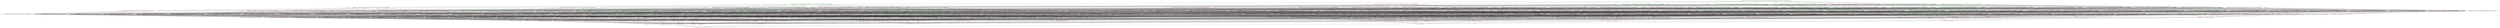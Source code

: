 digraph G {
splines="line"
rankdir=BT
"{'ltable_Time', 'ltable_Genre', 'ltable_CopyRight', 'ltable_Artist_Name', 'ltable_Song_Name', 'ltable_Album_Name', 'ltable_Price', 'ltable_Released'}" [shape=box];
"set()" [shape=box];
"set()" [color=red];
"set()" -> "{'ltable_Song_Name'}";
"set()" -> "{'ltable_Artist_Name'}";
"set()" -> "{'ltable_Album_Name'}";
"set()" -> "{'ltable_Genre'}";
"set()" -> "{'ltable_Price'}";
"set()" -> "{'ltable_CopyRight'}";
"set()" -> "{'ltable_Time'}";
"set()" -> "{'ltable_Released'}";
"{'ltable_Song_Name'}" [color=red];
"{'ltable_Song_Name'}" -> "{'ltable_Artist_Name', 'ltable_Song_Name'}";
"{'ltable_Song_Name'}" -> "{'ltable_Album_Name', 'ltable_Song_Name'}";
"{'ltable_Song_Name'}" -> "{'ltable_Genre', 'ltable_Song_Name'}";
"{'ltable_Song_Name'}" -> "{'ltable_Price', 'ltable_Song_Name'}";
"{'ltable_Song_Name'}" -> "{'ltable_CopyRight', 'ltable_Song_Name'}";
"{'ltable_Song_Name'}" -> "{'ltable_Song_Name', 'ltable_Time'}";
"{'ltable_Song_Name'}" -> "{'ltable_Released', 'ltable_Song_Name'}";
"{'ltable_Artist_Name'}" [color=red];
"{'ltable_Artist_Name'}" -> "{'ltable_Artist_Name', 'ltable_Song_Name'}";
"{'ltable_Artist_Name'}" -> "{'ltable_Album_Name', 'ltable_Artist_Name'}";
"{'ltable_Artist_Name'}" -> "{'ltable_Genre', 'ltable_Artist_Name'}";
"{'ltable_Artist_Name'}" -> "{'ltable_Price', 'ltable_Artist_Name'}";
"{'ltable_Artist_Name'}" -> "{'ltable_CopyRight', 'ltable_Artist_Name'}";
"{'ltable_Artist_Name'}" -> "{'ltable_Artist_Name', 'ltable_Time'}";
"{'ltable_Artist_Name'}" -> "{'ltable_Released', 'ltable_Artist_Name'}";
"{'ltable_Album_Name'}" [color=red];
"{'ltable_Album_Name'}" -> "{'ltable_Album_Name', 'ltable_Song_Name'}";
"{'ltable_Album_Name'}" -> "{'ltable_Album_Name', 'ltable_Artist_Name'}";
"{'ltable_Album_Name'}" -> "{'ltable_Album_Name', 'ltable_Genre'}";
"{'ltable_Album_Name'}" -> "{'ltable_Album_Name', 'ltable_Price'}";
"{'ltable_Album_Name'}" -> "{'ltable_Album_Name', 'ltable_CopyRight'}";
"{'ltable_Album_Name'}" -> "{'ltable_Album_Name', 'ltable_Time'}";
"{'ltable_Album_Name'}" -> "{'ltable_Album_Name', 'ltable_Released'}";
"{'ltable_Genre'}" [color=red];
"{'ltable_Genre'}" -> "{'ltable_Genre', 'ltable_Song_Name'}";
"{'ltable_Genre'}" -> "{'ltable_Genre', 'ltable_Artist_Name'}";
"{'ltable_Genre'}" -> "{'ltable_Album_Name', 'ltable_Genre'}";
"{'ltable_Genre'}" -> "{'ltable_Price', 'ltable_Genre'}";
"{'ltable_Genre'}" -> "{'ltable_CopyRight', 'ltable_Genre'}";
"{'ltable_Genre'}" -> "{'ltable_Genre', 'ltable_Time'}";
"{'ltable_Genre'}" -> "{'ltable_Released', 'ltable_Genre'}";
"{'ltable_Price'}" [color=red];
"{'ltable_Price'}" -> "{'ltable_Price', 'ltable_Song_Name'}";
"{'ltable_Price'}" -> "{'ltable_Price', 'ltable_Artist_Name'}";
"{'ltable_Price'}" -> "{'ltable_Album_Name', 'ltable_Price'}";
"{'ltable_Price'}" -> "{'ltable_Price', 'ltable_Genre'}";
"{'ltable_Price'}" -> "{'ltable_CopyRight', 'ltable_Price'}";
"{'ltable_Price'}" -> "{'ltable_Price', 'ltable_Time'}";
"{'ltable_Price'}" -> "{'ltable_Released', 'ltable_Price'}";
"{'ltable_CopyRight'}" [color=red];
"{'ltable_CopyRight'}" -> "{'ltable_CopyRight', 'ltable_Song_Name'}";
"{'ltable_CopyRight'}" -> "{'ltable_CopyRight', 'ltable_Artist_Name'}";
"{'ltable_CopyRight'}" -> "{'ltable_Album_Name', 'ltable_CopyRight'}";
"{'ltable_CopyRight'}" -> "{'ltable_CopyRight', 'ltable_Genre'}";
"{'ltable_CopyRight'}" -> "{'ltable_CopyRight', 'ltable_Price'}";
"{'ltable_CopyRight'}" -> "{'ltable_CopyRight', 'ltable_Time'}";
"{'ltable_CopyRight'}" -> "{'ltable_Released', 'ltable_CopyRight'}";
"{'ltable_Time'}" [color=red];
"{'ltable_Time'}" -> "{'ltable_Song_Name', 'ltable_Time'}";
"{'ltable_Time'}" -> "{'ltable_Artist_Name', 'ltable_Time'}";
"{'ltable_Time'}" -> "{'ltable_Album_Name', 'ltable_Time'}";
"{'ltable_Time'}" -> "{'ltable_Genre', 'ltable_Time'}";
"{'ltable_Time'}" -> "{'ltable_Price', 'ltable_Time'}";
"{'ltable_Time'}" -> "{'ltable_CopyRight', 'ltable_Time'}";
"{'ltable_Time'}" -> "{'ltable_Released', 'ltable_Time'}";
"{'ltable_Released'}" [color=red];
"{'ltable_Released'}" -> "{'ltable_Released', 'ltable_Song_Name'}";
"{'ltable_Released'}" -> "{'ltable_Released', 'ltable_Artist_Name'}";
"{'ltable_Released'}" -> "{'ltable_Album_Name', 'ltable_Released'}";
"{'ltable_Released'}" -> "{'ltable_Released', 'ltable_Genre'}";
"{'ltable_Released'}" -> "{'ltable_Released', 'ltable_Price'}";
"{'ltable_Released'}" -> "{'ltable_Released', 'ltable_CopyRight'}";
"{'ltable_Released'}" -> "{'ltable_Released', 'ltable_Time'}";
"{'ltable_Artist_Name', 'ltable_Song_Name'}" [color=red];
"{'ltable_Artist_Name', 'ltable_Song_Name'}" -> "{'ltable_Album_Name', 'ltable_Artist_Name', 'ltable_Song_Name'}";
"{'ltable_Artist_Name', 'ltable_Song_Name'}" -> "{'ltable_Genre', 'ltable_Artist_Name', 'ltable_Song_Name'}";
"{'ltable_Artist_Name', 'ltable_Song_Name'}" -> "{'ltable_Price', 'ltable_Artist_Name', 'ltable_Song_Name'}";
"{'ltable_Artist_Name', 'ltable_Song_Name'}" -> "{'ltable_CopyRight', 'ltable_Artist_Name', 'ltable_Song_Name'}";
"{'ltable_Artist_Name', 'ltable_Song_Name'}" -> "{'ltable_Artist_Name', 'ltable_Song_Name', 'ltable_Time'}";
"{'ltable_Artist_Name', 'ltable_Song_Name'}" -> "{'ltable_Released', 'ltable_Artist_Name', 'ltable_Song_Name'}";
"{'ltable_Album_Name', 'ltable_Song_Name'}" [color=red];
"{'ltable_Album_Name', 'ltable_Song_Name'}" -> "{'ltable_Album_Name', 'ltable_Artist_Name', 'ltable_Song_Name'}";
"{'ltable_Album_Name', 'ltable_Song_Name'}" -> "{'ltable_Album_Name', 'ltable_Genre', 'ltable_Song_Name'}";
"{'ltable_Album_Name', 'ltable_Song_Name'}" -> "{'ltable_Album_Name', 'ltable_Price', 'ltable_Song_Name'}";
"{'ltable_Album_Name', 'ltable_Song_Name'}" -> "{'ltable_Album_Name', 'ltable_CopyRight', 'ltable_Song_Name'}";
"{'ltable_Album_Name', 'ltable_Song_Name'}" -> "{'ltable_Album_Name', 'ltable_Song_Name', 'ltable_Time'}";
"{'ltable_Album_Name', 'ltable_Song_Name'}" -> "{'ltable_Album_Name', 'ltable_Released', 'ltable_Song_Name'}";
"{'ltable_Genre', 'ltable_Song_Name'}" [color=red];
"{'ltable_Genre', 'ltable_Song_Name'}" -> "{'ltable_Genre', 'ltable_Artist_Name', 'ltable_Song_Name'}";
"{'ltable_Genre', 'ltable_Song_Name'}" -> "{'ltable_Album_Name', 'ltable_Genre', 'ltable_Song_Name'}";
"{'ltable_Genre', 'ltable_Song_Name'}" -> "{'ltable_Price', 'ltable_Genre', 'ltable_Song_Name'}";
"{'ltable_Genre', 'ltable_Song_Name'}" -> "{'ltable_CopyRight', 'ltable_Genre', 'ltable_Song_Name'}";
"{'ltable_Genre', 'ltable_Song_Name'}" -> "{'ltable_Genre', 'ltable_Song_Name', 'ltable_Time'}";
"{'ltable_Genre', 'ltable_Song_Name'}" -> "{'ltable_Released', 'ltable_Genre', 'ltable_Song_Name'}";
"{'ltable_Price', 'ltable_Song_Name'}" [color=red];
"{'ltable_Price', 'ltable_Song_Name'}" -> "{'ltable_Price', 'ltable_Artist_Name', 'ltable_Song_Name'}";
"{'ltable_Price', 'ltable_Song_Name'}" -> "{'ltable_Album_Name', 'ltable_Price', 'ltable_Song_Name'}";
"{'ltable_Price', 'ltable_Song_Name'}" -> "{'ltable_Price', 'ltable_Genre', 'ltable_Song_Name'}";
"{'ltable_Price', 'ltable_Song_Name'}" -> "{'ltable_CopyRight', 'ltable_Price', 'ltable_Song_Name'}";
"{'ltable_Price', 'ltable_Song_Name'}" -> "{'ltable_Price', 'ltable_Song_Name', 'ltable_Time'}";
"{'ltable_Price', 'ltable_Song_Name'}" -> "{'ltable_Released', 'ltable_Price', 'ltable_Song_Name'}";
"{'ltable_CopyRight', 'ltable_Song_Name'}" [color=red];
"{'ltable_CopyRight', 'ltable_Song_Name'}" -> "{'ltable_CopyRight', 'ltable_Artist_Name', 'ltable_Song_Name'}";
"{'ltable_CopyRight', 'ltable_Song_Name'}" -> "{'ltable_Album_Name', 'ltable_CopyRight', 'ltable_Song_Name'}";
"{'ltable_CopyRight', 'ltable_Song_Name'}" -> "{'ltable_CopyRight', 'ltable_Genre', 'ltable_Song_Name'}";
"{'ltable_CopyRight', 'ltable_Song_Name'}" -> "{'ltable_CopyRight', 'ltable_Price', 'ltable_Song_Name'}";
"{'ltable_CopyRight', 'ltable_Song_Name'}" -> "{'ltable_CopyRight', 'ltable_Song_Name', 'ltable_Time'}";
"{'ltable_CopyRight', 'ltable_Song_Name'}" -> "{'ltable_Released', 'ltable_CopyRight', 'ltable_Song_Name'}";
"{'ltable_Song_Name', 'ltable_Time'}" [color=red];
"{'ltable_Song_Name', 'ltable_Time'}" -> "{'ltable_Artist_Name', 'ltable_Song_Name', 'ltable_Time'}";
"{'ltable_Song_Name', 'ltable_Time'}" -> "{'ltable_Album_Name', 'ltable_Song_Name', 'ltable_Time'}";
"{'ltable_Song_Name', 'ltable_Time'}" -> "{'ltable_Genre', 'ltable_Song_Name', 'ltable_Time'}";
"{'ltable_Song_Name', 'ltable_Time'}" -> "{'ltable_Price', 'ltable_Song_Name', 'ltable_Time'}";
"{'ltable_Song_Name', 'ltable_Time'}" -> "{'ltable_CopyRight', 'ltable_Song_Name', 'ltable_Time'}";
"{'ltable_Song_Name', 'ltable_Time'}" -> "{'ltable_Released', 'ltable_Song_Name', 'ltable_Time'}";
"{'ltable_Released', 'ltable_Song_Name'}" [color=red];
"{'ltable_Released', 'ltable_Song_Name'}" -> "{'ltable_Released', 'ltable_Artist_Name', 'ltable_Song_Name'}";
"{'ltable_Released', 'ltable_Song_Name'}" -> "{'ltable_Album_Name', 'ltable_Released', 'ltable_Song_Name'}";
"{'ltable_Released', 'ltable_Song_Name'}" -> "{'ltable_Released', 'ltable_Genre', 'ltable_Song_Name'}";
"{'ltable_Released', 'ltable_Song_Name'}" -> "{'ltable_Released', 'ltable_Price', 'ltable_Song_Name'}";
"{'ltable_Released', 'ltable_Song_Name'}" -> "{'ltable_Released', 'ltable_CopyRight', 'ltable_Song_Name'}";
"{'ltable_Released', 'ltable_Song_Name'}" -> "{'ltable_Released', 'ltable_Song_Name', 'ltable_Time'}";
"{'ltable_Album_Name', 'ltable_Artist_Name'}" [color=red];
"{'ltable_Album_Name', 'ltable_Artist_Name'}" -> "{'ltable_Album_Name', 'ltable_Artist_Name', 'ltable_Song_Name'}";
"{'ltable_Album_Name', 'ltable_Artist_Name'}" -> "{'ltable_Album_Name', 'ltable_Genre', 'ltable_Artist_Name'}";
"{'ltable_Album_Name', 'ltable_Artist_Name'}" -> "{'ltable_Album_Name', 'ltable_Price', 'ltable_Artist_Name'}";
"{'ltable_Album_Name', 'ltable_Artist_Name'}" -> "{'ltable_Album_Name', 'ltable_CopyRight', 'ltable_Artist_Name'}";
"{'ltable_Album_Name', 'ltable_Artist_Name'}" -> "{'ltable_Album_Name', 'ltable_Artist_Name', 'ltable_Time'}";
"{'ltable_Album_Name', 'ltable_Artist_Name'}" -> "{'ltable_Album_Name', 'ltable_Released', 'ltable_Artist_Name'}";
"{'ltable_Genre', 'ltable_Artist_Name'}" [color=red];
"{'ltable_Genre', 'ltable_Artist_Name'}" -> "{'ltable_Genre', 'ltable_Artist_Name', 'ltable_Song_Name'}";
"{'ltable_Genre', 'ltable_Artist_Name'}" -> "{'ltable_Album_Name', 'ltable_Genre', 'ltable_Artist_Name'}";
"{'ltable_Genre', 'ltable_Artist_Name'}" -> "{'ltable_Genre', 'ltable_Price', 'ltable_Artist_Name'}";
"{'ltable_Genre', 'ltable_Artist_Name'}" -> "{'ltable_Genre', 'ltable_CopyRight', 'ltable_Artist_Name'}";
"{'ltable_Genre', 'ltable_Artist_Name'}" -> "{'ltable_Genre', 'ltable_Artist_Name', 'ltable_Time'}";
"{'ltable_Genre', 'ltable_Artist_Name'}" -> "{'ltable_Released', 'ltable_Genre', 'ltable_Artist_Name'}";
"{'ltable_Price', 'ltable_Artist_Name'}" [color=red];
"{'ltable_Price', 'ltable_Artist_Name'}" -> "{'ltable_Price', 'ltable_Artist_Name', 'ltable_Song_Name'}";
"{'ltable_Price', 'ltable_Artist_Name'}" -> "{'ltable_Album_Name', 'ltable_Price', 'ltable_Artist_Name'}";
"{'ltable_Price', 'ltable_Artist_Name'}" -> "{'ltable_Genre', 'ltable_Price', 'ltable_Artist_Name'}";
"{'ltable_Price', 'ltable_Artist_Name'}" -> "{'ltable_CopyRight', 'ltable_Price', 'ltable_Artist_Name'}";
"{'ltable_Price', 'ltable_Artist_Name'}" -> "{'ltable_Price', 'ltable_Artist_Name', 'ltable_Time'}";
"{'ltable_Price', 'ltable_Artist_Name'}" -> "{'ltable_Released', 'ltable_Price', 'ltable_Artist_Name'}";
"{'ltable_CopyRight', 'ltable_Artist_Name'}" [color=red];
"{'ltable_CopyRight', 'ltable_Artist_Name'}" -> "{'ltable_CopyRight', 'ltable_Artist_Name', 'ltable_Song_Name'}";
"{'ltable_CopyRight', 'ltable_Artist_Name'}" -> "{'ltable_Album_Name', 'ltable_CopyRight', 'ltable_Artist_Name'}";
"{'ltable_CopyRight', 'ltable_Artist_Name'}" -> "{'ltable_Genre', 'ltable_CopyRight', 'ltable_Artist_Name'}";
"{'ltable_CopyRight', 'ltable_Artist_Name'}" -> "{'ltable_CopyRight', 'ltable_Price', 'ltable_Artist_Name'}";
"{'ltable_CopyRight', 'ltable_Artist_Name'}" -> "{'ltable_CopyRight', 'ltable_Artist_Name', 'ltable_Time'}";
"{'ltable_CopyRight', 'ltable_Artist_Name'}" -> "{'ltable_Released', 'ltable_CopyRight', 'ltable_Artist_Name'}";
"{'ltable_Artist_Name', 'ltable_Time'}" [color=red];
"{'ltable_Artist_Name', 'ltable_Time'}" -> "{'ltable_Artist_Name', 'ltable_Song_Name', 'ltable_Time'}";
"{'ltable_Artist_Name', 'ltable_Time'}" -> "{'ltable_Album_Name', 'ltable_Artist_Name', 'ltable_Time'}";
"{'ltable_Artist_Name', 'ltable_Time'}" -> "{'ltable_Genre', 'ltable_Artist_Name', 'ltable_Time'}";
"{'ltable_Artist_Name', 'ltable_Time'}" -> "{'ltable_Price', 'ltable_Artist_Name', 'ltable_Time'}";
"{'ltable_Artist_Name', 'ltable_Time'}" -> "{'ltable_CopyRight', 'ltable_Artist_Name', 'ltable_Time'}";
"{'ltable_Artist_Name', 'ltable_Time'}" -> "{'ltable_Released', 'ltable_Artist_Name', 'ltable_Time'}";
"{'ltable_Released', 'ltable_Artist_Name'}" [color=red];
"{'ltable_Released', 'ltable_Artist_Name'}" -> "{'ltable_Released', 'ltable_Artist_Name', 'ltable_Song_Name'}";
"{'ltable_Released', 'ltable_Artist_Name'}" -> "{'ltable_Album_Name', 'ltable_Released', 'ltable_Artist_Name'}";
"{'ltable_Released', 'ltable_Artist_Name'}" -> "{'ltable_Released', 'ltable_Genre', 'ltable_Artist_Name'}";
"{'ltable_Released', 'ltable_Artist_Name'}" -> "{'ltable_Released', 'ltable_Price', 'ltable_Artist_Name'}";
"{'ltable_Released', 'ltable_Artist_Name'}" -> "{'ltable_Released', 'ltable_CopyRight', 'ltable_Artist_Name'}";
"{'ltable_Released', 'ltable_Artist_Name'}" -> "{'ltable_Released', 'ltable_Artist_Name', 'ltable_Time'}";
"{'ltable_Album_Name', 'ltable_Genre'}" [color=red];
"{'ltable_Album_Name', 'ltable_Genre'}" -> "{'ltable_Album_Name', 'ltable_Genre', 'ltable_Song_Name'}";
"{'ltable_Album_Name', 'ltable_Genre'}" -> "{'ltable_Album_Name', 'ltable_Genre', 'ltable_Artist_Name'}";
"{'ltable_Album_Name', 'ltable_Genre'}" -> "{'ltable_Album_Name', 'ltable_Price', 'ltable_Genre'}";
"{'ltable_Album_Name', 'ltable_Genre'}" -> "{'ltable_Album_Name', 'ltable_CopyRight', 'ltable_Genre'}";
"{'ltable_Album_Name', 'ltable_Genre'}" -> "{'ltable_Album_Name', 'ltable_Genre', 'ltable_Time'}";
"{'ltable_Album_Name', 'ltable_Genre'}" -> "{'ltable_Album_Name', 'ltable_Released', 'ltable_Genre'}";
"{'ltable_Album_Name', 'ltable_Price'}" [color=red];
"{'ltable_Album_Name', 'ltable_Price'}" -> "{'ltable_Album_Name', 'ltable_Price', 'ltable_Song_Name'}";
"{'ltable_Album_Name', 'ltable_Price'}" -> "{'ltable_Album_Name', 'ltable_Price', 'ltable_Artist_Name'}";
"{'ltable_Album_Name', 'ltable_Price'}" -> "{'ltable_Album_Name', 'ltable_Price', 'ltable_Genre'}";
"{'ltable_Album_Name', 'ltable_Price'}" -> "{'ltable_Album_Name', 'ltable_CopyRight', 'ltable_Price'}";
"{'ltable_Album_Name', 'ltable_Price'}" -> "{'ltable_Album_Name', 'ltable_Price', 'ltable_Time'}";
"{'ltable_Album_Name', 'ltable_Price'}" -> "{'ltable_Album_Name', 'ltable_Price', 'ltable_Released'}";
"{'ltable_Album_Name', 'ltable_CopyRight'}" [color=red];
"{'ltable_Album_Name', 'ltable_CopyRight'}" -> "{'ltable_Album_Name', 'ltable_CopyRight', 'ltable_Song_Name'}";
"{'ltable_Album_Name', 'ltable_CopyRight'}" -> "{'ltable_Album_Name', 'ltable_CopyRight', 'ltable_Artist_Name'}";
"{'ltable_Album_Name', 'ltable_CopyRight'}" -> "{'ltable_Album_Name', 'ltable_CopyRight', 'ltable_Genre'}";
"{'ltable_Album_Name', 'ltable_CopyRight'}" -> "{'ltable_Album_Name', 'ltable_CopyRight', 'ltable_Price'}";
"{'ltable_Album_Name', 'ltable_CopyRight'}" -> "{'ltable_Album_Name', 'ltable_CopyRight', 'ltable_Time'}";
"{'ltable_Album_Name', 'ltable_CopyRight'}" -> "{'ltable_Album_Name', 'ltable_CopyRight', 'ltable_Released'}";
"{'ltable_Album_Name', 'ltable_Time'}" [color=red];
"{'ltable_Album_Name', 'ltable_Time'}" -> "{'ltable_Album_Name', 'ltable_Song_Name', 'ltable_Time'}";
"{'ltable_Album_Name', 'ltable_Time'}" -> "{'ltable_Album_Name', 'ltable_Artist_Name', 'ltable_Time'}";
"{'ltable_Album_Name', 'ltable_Time'}" -> "{'ltable_Album_Name', 'ltable_Genre', 'ltable_Time'}";
"{'ltable_Album_Name', 'ltable_Time'}" -> "{'ltable_Album_Name', 'ltable_Price', 'ltable_Time'}";
"{'ltable_Album_Name', 'ltable_Time'}" -> "{'ltable_Album_Name', 'ltable_CopyRight', 'ltable_Time'}";
"{'ltable_Album_Name', 'ltable_Time'}" -> "{'ltable_Album_Name', 'ltable_Released', 'ltable_Time'}";
"{'ltable_Album_Name', 'ltable_Released'}" [color=red];
"{'ltable_Album_Name', 'ltable_Released'}" -> "{'ltable_Album_Name', 'ltable_Released', 'ltable_Song_Name'}";
"{'ltable_Album_Name', 'ltable_Released'}" -> "{'ltable_Album_Name', 'ltable_Released', 'ltable_Artist_Name'}";
"{'ltable_Album_Name', 'ltable_Released'}" -> "{'ltable_Album_Name', 'ltable_Released', 'ltable_Genre'}";
"{'ltable_Album_Name', 'ltable_Released'}" -> "{'ltable_Album_Name', 'ltable_Price', 'ltable_Released'}";
"{'ltable_Album_Name', 'ltable_Released'}" -> "{'ltable_Album_Name', 'ltable_CopyRight', 'ltable_Released'}";
"{'ltable_Album_Name', 'ltable_Released'}" -> "{'ltable_Album_Name', 'ltable_Released', 'ltable_Time'}";
"{'ltable_Price', 'ltable_Genre'}" [color=red];
"{'ltable_Price', 'ltable_Genre'}" -> "{'ltable_Price', 'ltable_Genre', 'ltable_Song_Name'}";
"{'ltable_Price', 'ltable_Genre'}" -> "{'ltable_Genre', 'ltable_Price', 'ltable_Artist_Name'}";
"{'ltable_Price', 'ltable_Genre'}" -> "{'ltable_Album_Name', 'ltable_Price', 'ltable_Genre'}";
"{'ltable_Price', 'ltable_Genre'}" -> "{'ltable_CopyRight', 'ltable_Price', 'ltable_Genre'}";
"{'ltable_Price', 'ltable_Genre'}" -> "{'ltable_Price', 'ltable_Genre', 'ltable_Time'}";
"{'ltable_Price', 'ltable_Genre'}" -> "{'ltable_Released', 'ltable_Price', 'ltable_Genre'}";
"{'ltable_CopyRight', 'ltable_Genre'}" [color=red];
"{'ltable_CopyRight', 'ltable_Genre'}" -> "{'ltable_CopyRight', 'ltable_Genre', 'ltable_Song_Name'}";
"{'ltable_CopyRight', 'ltable_Genre'}" -> "{'ltable_Genre', 'ltable_CopyRight', 'ltable_Artist_Name'}";
"{'ltable_CopyRight', 'ltable_Genre'}" -> "{'ltable_Album_Name', 'ltable_CopyRight', 'ltable_Genre'}";
"{'ltable_CopyRight', 'ltable_Genre'}" -> "{'ltable_CopyRight', 'ltable_Price', 'ltable_Genre'}";
"{'ltable_CopyRight', 'ltable_Genre'}" -> "{'ltable_CopyRight', 'ltable_Genre', 'ltable_Time'}";
"{'ltable_CopyRight', 'ltable_Genre'}" -> "{'ltable_Released', 'ltable_CopyRight', 'ltable_Genre'}";
"{'ltable_Genre', 'ltable_Time'}" [color=red];
"{'ltable_Genre', 'ltable_Time'}" -> "{'ltable_Genre', 'ltable_Song_Name', 'ltable_Time'}";
"{'ltable_Genre', 'ltable_Time'}" -> "{'ltable_Genre', 'ltable_Artist_Name', 'ltable_Time'}";
"{'ltable_Genre', 'ltable_Time'}" -> "{'ltable_Album_Name', 'ltable_Genre', 'ltable_Time'}";
"{'ltable_Genre', 'ltable_Time'}" -> "{'ltable_Price', 'ltable_Genre', 'ltable_Time'}";
"{'ltable_Genre', 'ltable_Time'}" -> "{'ltable_CopyRight', 'ltable_Genre', 'ltable_Time'}";
"{'ltable_Genre', 'ltable_Time'}" -> "{'ltable_Released', 'ltable_Genre', 'ltable_Time'}";
"{'ltable_Released', 'ltable_Genre'}" [color=red];
"{'ltable_Released', 'ltable_Genre'}" -> "{'ltable_Released', 'ltable_Genre', 'ltable_Song_Name'}";
"{'ltable_Released', 'ltable_Genre'}" -> "{'ltable_Released', 'ltable_Genre', 'ltable_Artist_Name'}";
"{'ltable_Released', 'ltable_Genre'}" -> "{'ltable_Album_Name', 'ltable_Released', 'ltable_Genre'}";
"{'ltable_Released', 'ltable_Genre'}" -> "{'ltable_Released', 'ltable_Price', 'ltable_Genre'}";
"{'ltable_Released', 'ltable_Genre'}" -> "{'ltable_Released', 'ltable_CopyRight', 'ltable_Genre'}";
"{'ltable_Released', 'ltable_Genre'}" -> "{'ltable_Released', 'ltable_Genre', 'ltable_Time'}";
"{'ltable_CopyRight', 'ltable_Price'}" [color=red];
"{'ltable_CopyRight', 'ltable_Price'}" -> "{'ltable_CopyRight', 'ltable_Price', 'ltable_Song_Name'}";
"{'ltable_CopyRight', 'ltable_Price'}" -> "{'ltable_CopyRight', 'ltable_Price', 'ltable_Artist_Name'}";
"{'ltable_CopyRight', 'ltable_Price'}" -> "{'ltable_Album_Name', 'ltable_CopyRight', 'ltable_Price'}";
"{'ltable_CopyRight', 'ltable_Price'}" -> "{'ltable_CopyRight', 'ltable_Price', 'ltable_Genre'}";
"{'ltable_CopyRight', 'ltable_Price'}" -> "{'ltable_CopyRight', 'ltable_Price', 'ltable_Time'}";
"{'ltable_CopyRight', 'ltable_Price'}" -> "{'ltable_Released', 'ltable_CopyRight', 'ltable_Price'}";
"{'ltable_Price', 'ltable_Time'}" [color=red];
"{'ltable_Price', 'ltable_Time'}" -> "{'ltable_Price', 'ltable_Song_Name', 'ltable_Time'}";
"{'ltable_Price', 'ltable_Time'}" -> "{'ltable_Price', 'ltable_Artist_Name', 'ltable_Time'}";
"{'ltable_Price', 'ltable_Time'}" -> "{'ltable_Album_Name', 'ltable_Price', 'ltable_Time'}";
"{'ltable_Price', 'ltable_Time'}" -> "{'ltable_Price', 'ltable_Genre', 'ltable_Time'}";
"{'ltable_Price', 'ltable_Time'}" -> "{'ltable_CopyRight', 'ltable_Price', 'ltable_Time'}";
"{'ltable_Price', 'ltable_Time'}" -> "{'ltable_Released', 'ltable_Price', 'ltable_Time'}";
"{'ltable_Released', 'ltable_Price'}" [color=red];
"{'ltable_Released', 'ltable_Price'}" -> "{'ltable_Released', 'ltable_Price', 'ltable_Song_Name'}";
"{'ltable_Released', 'ltable_Price'}" -> "{'ltable_Released', 'ltable_Price', 'ltable_Artist_Name'}";
"{'ltable_Released', 'ltable_Price'}" -> "{'ltable_Album_Name', 'ltable_Price', 'ltable_Released'}";
"{'ltable_Released', 'ltable_Price'}" -> "{'ltable_Released', 'ltable_Price', 'ltable_Genre'}";
"{'ltable_Released', 'ltable_Price'}" -> "{'ltable_Released', 'ltable_CopyRight', 'ltable_Price'}";
"{'ltable_Released', 'ltable_Price'}" -> "{'ltable_Released', 'ltable_Price', 'ltable_Time'}";
"{'ltable_CopyRight', 'ltable_Time'}" [color=red];
"{'ltable_CopyRight', 'ltable_Time'}" -> "{'ltable_CopyRight', 'ltable_Song_Name', 'ltable_Time'}";
"{'ltable_CopyRight', 'ltable_Time'}" -> "{'ltable_CopyRight', 'ltable_Artist_Name', 'ltable_Time'}";
"{'ltable_CopyRight', 'ltable_Time'}" -> "{'ltable_Album_Name', 'ltable_CopyRight', 'ltable_Time'}";
"{'ltable_CopyRight', 'ltable_Time'}" -> "{'ltable_CopyRight', 'ltable_Genre', 'ltable_Time'}";
"{'ltable_CopyRight', 'ltable_Time'}" -> "{'ltable_CopyRight', 'ltable_Price', 'ltable_Time'}";
"{'ltable_CopyRight', 'ltable_Time'}" -> "{'ltable_Released', 'ltable_CopyRight', 'ltable_Time'}";
"{'ltable_Released', 'ltable_CopyRight'}" [color=red];
"{'ltable_Released', 'ltable_CopyRight'}" -> "{'ltable_Released', 'ltable_CopyRight', 'ltable_Song_Name'}";
"{'ltable_Released', 'ltable_CopyRight'}" -> "{'ltable_Released', 'ltable_CopyRight', 'ltable_Artist_Name'}";
"{'ltable_Released', 'ltable_CopyRight'}" -> "{'ltable_Album_Name', 'ltable_CopyRight', 'ltable_Released'}";
"{'ltable_Released', 'ltable_CopyRight'}" -> "{'ltable_Released', 'ltable_CopyRight', 'ltable_Genre'}";
"{'ltable_Released', 'ltable_CopyRight'}" -> "{'ltable_Released', 'ltable_CopyRight', 'ltable_Price'}";
"{'ltable_Released', 'ltable_CopyRight'}" -> "{'ltable_Released', 'ltable_CopyRight', 'ltable_Time'}";
"{'ltable_Released', 'ltable_Time'}" [color=red];
"{'ltable_Released', 'ltable_Time'}" -> "{'ltable_Released', 'ltable_Song_Name', 'ltable_Time'}";
"{'ltable_Released', 'ltable_Time'}" -> "{'ltable_Released', 'ltable_Artist_Name', 'ltable_Time'}";
"{'ltable_Released', 'ltable_Time'}" -> "{'ltable_Album_Name', 'ltable_Released', 'ltable_Time'}";
"{'ltable_Released', 'ltable_Time'}" -> "{'ltable_Released', 'ltable_Genre', 'ltable_Time'}";
"{'ltable_Released', 'ltable_Time'}" -> "{'ltable_Released', 'ltable_Price', 'ltable_Time'}";
"{'ltable_Released', 'ltable_Time'}" -> "{'ltable_Released', 'ltable_CopyRight', 'ltable_Time'}";
"{'ltable_Album_Name', 'ltable_Artist_Name', 'ltable_Song_Name'}" [color=red];
"{'ltable_Album_Name', 'ltable_Artist_Name', 'ltable_Song_Name'}" -> "{'ltable_Album_Name', 'ltable_Genre', 'ltable_Artist_Name', 'ltable_Song_Name'}";
"{'ltable_Album_Name', 'ltable_Artist_Name', 'ltable_Song_Name'}" -> "{'ltable_Album_Name', 'ltable_Price', 'ltable_Artist_Name', 'ltable_Song_Name'}";
"{'ltable_Album_Name', 'ltable_Artist_Name', 'ltable_Song_Name'}" -> "{'ltable_Album_Name', 'ltable_CopyRight', 'ltable_Artist_Name', 'ltable_Song_Name'}";
"{'ltable_Album_Name', 'ltable_Artist_Name', 'ltable_Song_Name'}" -> "{'ltable_Album_Name', 'ltable_Artist_Name', 'ltable_Song_Name', 'ltable_Time'}";
"{'ltable_Album_Name', 'ltable_Artist_Name', 'ltable_Song_Name'}" -> "{'ltable_Album_Name', 'ltable_Released', 'ltable_Artist_Name', 'ltable_Song_Name'}";
"{'ltable_Genre', 'ltable_Artist_Name', 'ltable_Song_Name'}" [color=red];
"{'ltable_Genre', 'ltable_Artist_Name', 'ltable_Song_Name'}" -> "{'ltable_Album_Name', 'ltable_Genre', 'ltable_Artist_Name', 'ltable_Song_Name'}";
"{'ltable_Genre', 'ltable_Artist_Name', 'ltable_Song_Name'}" -> "{'ltable_Genre', 'ltable_Price', 'ltable_Artist_Name', 'ltable_Song_Name'}";
"{'ltable_Genre', 'ltable_Artist_Name', 'ltable_Song_Name'}" -> "{'ltable_Genre', 'ltable_CopyRight', 'ltable_Artist_Name', 'ltable_Song_Name'}";
"{'ltable_Genre', 'ltable_Artist_Name', 'ltable_Song_Name'}" -> "{'ltable_Genre', 'ltable_Artist_Name', 'ltable_Song_Name', 'ltable_Time'}";
"{'ltable_Genre', 'ltable_Artist_Name', 'ltable_Song_Name'}" -> "{'ltable_Released', 'ltable_Genre', 'ltable_Artist_Name', 'ltable_Song_Name'}";
"{'ltable_Price', 'ltable_Artist_Name', 'ltable_Song_Name'}" [color=red];
"{'ltable_Price', 'ltable_Artist_Name', 'ltable_Song_Name'}" -> "{'ltable_Album_Name', 'ltable_Price', 'ltable_Artist_Name', 'ltable_Song_Name'}";
"{'ltable_Price', 'ltable_Artist_Name', 'ltable_Song_Name'}" -> "{'ltable_Genre', 'ltable_Price', 'ltable_Artist_Name', 'ltable_Song_Name'}";
"{'ltable_Price', 'ltable_Artist_Name', 'ltable_Song_Name'}" -> "{'ltable_CopyRight', 'ltable_Price', 'ltable_Artist_Name', 'ltable_Song_Name'}";
"{'ltable_Price', 'ltable_Artist_Name', 'ltable_Song_Name'}" -> "{'ltable_Price', 'ltable_Artist_Name', 'ltable_Song_Name', 'ltable_Time'}";
"{'ltable_Price', 'ltable_Artist_Name', 'ltable_Song_Name'}" -> "{'ltable_Released', 'ltable_Price', 'ltable_Artist_Name', 'ltable_Song_Name'}";
"{'ltable_CopyRight', 'ltable_Artist_Name', 'ltable_Song_Name'}" [color=red];
"{'ltable_CopyRight', 'ltable_Artist_Name', 'ltable_Song_Name'}" -> "{'ltable_Album_Name', 'ltable_CopyRight', 'ltable_Artist_Name', 'ltable_Song_Name'}";
"{'ltable_CopyRight', 'ltable_Artist_Name', 'ltable_Song_Name'}" -> "{'ltable_Genre', 'ltable_CopyRight', 'ltable_Artist_Name', 'ltable_Song_Name'}";
"{'ltable_CopyRight', 'ltable_Artist_Name', 'ltable_Song_Name'}" -> "{'ltable_CopyRight', 'ltable_Price', 'ltable_Artist_Name', 'ltable_Song_Name'}";
"{'ltable_CopyRight', 'ltable_Artist_Name', 'ltable_Song_Name'}" -> "{'ltable_CopyRight', 'ltable_Artist_Name', 'ltable_Song_Name', 'ltable_Time'}";
"{'ltable_CopyRight', 'ltable_Artist_Name', 'ltable_Song_Name'}" -> "{'ltable_Released', 'ltable_CopyRight', 'ltable_Artist_Name', 'ltable_Song_Name'}";
"{'ltable_Artist_Name', 'ltable_Song_Name', 'ltable_Time'}" [color=red];
"{'ltable_Artist_Name', 'ltable_Song_Name', 'ltable_Time'}" -> "{'ltable_Album_Name', 'ltable_Artist_Name', 'ltable_Song_Name', 'ltable_Time'}";
"{'ltable_Artist_Name', 'ltable_Song_Name', 'ltable_Time'}" -> "{'ltable_Genre', 'ltable_Artist_Name', 'ltable_Song_Name', 'ltable_Time'}";
"{'ltable_Artist_Name', 'ltable_Song_Name', 'ltable_Time'}" -> "{'ltable_Price', 'ltable_Artist_Name', 'ltable_Song_Name', 'ltable_Time'}";
"{'ltable_Artist_Name', 'ltable_Song_Name', 'ltable_Time'}" -> "{'ltable_CopyRight', 'ltable_Artist_Name', 'ltable_Song_Name', 'ltable_Time'}";
"{'ltable_Artist_Name', 'ltable_Song_Name', 'ltable_Time'}" -> "{'ltable_Released', 'ltable_Artist_Name', 'ltable_Song_Name', 'ltable_Time'}";
"{'ltable_Released', 'ltable_Artist_Name', 'ltable_Song_Name'}" [color=red];
"{'ltable_Released', 'ltable_Artist_Name', 'ltable_Song_Name'}" -> "{'ltable_Album_Name', 'ltable_Released', 'ltable_Artist_Name', 'ltable_Song_Name'}";
"{'ltable_Released', 'ltable_Artist_Name', 'ltable_Song_Name'}" -> "{'ltable_Released', 'ltable_Genre', 'ltable_Artist_Name', 'ltable_Song_Name'}";
"{'ltable_Released', 'ltable_Artist_Name', 'ltable_Song_Name'}" -> "{'ltable_Released', 'ltable_Price', 'ltable_Artist_Name', 'ltable_Song_Name'}";
"{'ltable_Released', 'ltable_Artist_Name', 'ltable_Song_Name'}" -> "{'ltable_Released', 'ltable_CopyRight', 'ltable_Artist_Name', 'ltable_Song_Name'}";
"{'ltable_Released', 'ltable_Artist_Name', 'ltable_Song_Name'}" -> "{'ltable_Released', 'ltable_Artist_Name', 'ltable_Song_Name', 'ltable_Time'}";
"{'ltable_Album_Name', 'ltable_Genre', 'ltable_Song_Name'}" [color=red];
"{'ltable_Album_Name', 'ltable_Genre', 'ltable_Song_Name'}" -> "{'ltable_Album_Name', 'ltable_Genre', 'ltable_Artist_Name', 'ltable_Song_Name'}";
"{'ltable_Album_Name', 'ltable_Genre', 'ltable_Song_Name'}" -> "{'ltable_Album_Name', 'ltable_Price', 'ltable_Genre', 'ltable_Song_Name'}";
"{'ltable_Album_Name', 'ltable_Genre', 'ltable_Song_Name'}" -> "{'ltable_Album_Name', 'ltable_CopyRight', 'ltable_Genre', 'ltable_Song_Name'}";
"{'ltable_Album_Name', 'ltable_Genre', 'ltable_Song_Name'}" -> "{'ltable_Album_Name', 'ltable_Genre', 'ltable_Song_Name', 'ltable_Time'}";
"{'ltable_Album_Name', 'ltable_Genre', 'ltable_Song_Name'}" -> "{'ltable_Album_Name', 'ltable_Released', 'ltable_Genre', 'ltable_Song_Name'}";
"{'ltable_Album_Name', 'ltable_Price', 'ltable_Song_Name'}" [color=red];
"{'ltable_Album_Name', 'ltable_Price', 'ltable_Song_Name'}" -> "{'ltable_Album_Name', 'ltable_Price', 'ltable_Artist_Name', 'ltable_Song_Name'}";
"{'ltable_Album_Name', 'ltable_Price', 'ltable_Song_Name'}" -> "{'ltable_Album_Name', 'ltable_Price', 'ltable_Genre', 'ltable_Song_Name'}";
"{'ltable_Album_Name', 'ltable_Price', 'ltable_Song_Name'}" -> "{'ltable_Album_Name', 'ltable_CopyRight', 'ltable_Price', 'ltable_Song_Name'}";
"{'ltable_Album_Name', 'ltable_Price', 'ltable_Song_Name'}" -> "{'ltable_Album_Name', 'ltable_Price', 'ltable_Song_Name', 'ltable_Time'}";
"{'ltable_Album_Name', 'ltable_Price', 'ltable_Song_Name'}" -> "{'ltable_Album_Name', 'ltable_Price', 'ltable_Released', 'ltable_Song_Name'}";
"{'ltable_Album_Name', 'ltable_CopyRight', 'ltable_Song_Name'}" [color=red];
"{'ltable_Album_Name', 'ltable_CopyRight', 'ltable_Song_Name'}" -> "{'ltable_Album_Name', 'ltable_CopyRight', 'ltable_Artist_Name', 'ltable_Song_Name'}";
"{'ltable_Album_Name', 'ltable_CopyRight', 'ltable_Song_Name'}" -> "{'ltable_Album_Name', 'ltable_CopyRight', 'ltable_Genre', 'ltable_Song_Name'}";
"{'ltable_Album_Name', 'ltable_CopyRight', 'ltable_Song_Name'}" -> "{'ltable_Album_Name', 'ltable_CopyRight', 'ltable_Price', 'ltable_Song_Name'}";
"{'ltable_Album_Name', 'ltable_CopyRight', 'ltable_Song_Name'}" -> "{'ltable_Album_Name', 'ltable_CopyRight', 'ltable_Song_Name', 'ltable_Time'}";
"{'ltable_Album_Name', 'ltable_CopyRight', 'ltable_Song_Name'}" -> "{'ltable_Album_Name', 'ltable_CopyRight', 'ltable_Released', 'ltable_Song_Name'}";
"{'ltable_Album_Name', 'ltable_Song_Name', 'ltable_Time'}" [color=green];
"{'ltable_Album_Name', 'ltable_Song_Name', 'ltable_Time'}" -> "{'ltable_Album_Name', 'ltable_Artist_Name', 'ltable_Song_Name', 'ltable_Time'}";
"{'ltable_Album_Name', 'ltable_Song_Name', 'ltable_Time'}" -> "{'ltable_Album_Name', 'ltable_Genre', 'ltable_Song_Name', 'ltable_Time'}";
"{'ltable_Album_Name', 'ltable_Song_Name', 'ltable_Time'}" -> "{'ltable_Album_Name', 'ltable_Price', 'ltable_Song_Name', 'ltable_Time'}";
"{'ltable_Album_Name', 'ltable_Song_Name', 'ltable_Time'}" -> "{'ltable_Album_Name', 'ltable_CopyRight', 'ltable_Song_Name', 'ltable_Time'}";
"{'ltable_Album_Name', 'ltable_Song_Name', 'ltable_Time'}" -> "{'ltable_Album_Name', 'ltable_Released', 'ltable_Song_Name', 'ltable_Time'}";
"{'ltable_Album_Name', 'ltable_Released', 'ltable_Song_Name'}" [color=red];
"{'ltable_Album_Name', 'ltable_Released', 'ltable_Song_Name'}" -> "{'ltable_Album_Name', 'ltable_Released', 'ltable_Artist_Name', 'ltable_Song_Name'}";
"{'ltable_Album_Name', 'ltable_Released', 'ltable_Song_Name'}" -> "{'ltable_Album_Name', 'ltable_Released', 'ltable_Genre', 'ltable_Song_Name'}";
"{'ltable_Album_Name', 'ltable_Released', 'ltable_Song_Name'}" -> "{'ltable_Album_Name', 'ltable_Price', 'ltable_Released', 'ltable_Song_Name'}";
"{'ltable_Album_Name', 'ltable_Released', 'ltable_Song_Name'}" -> "{'ltable_Album_Name', 'ltable_CopyRight', 'ltable_Released', 'ltable_Song_Name'}";
"{'ltable_Album_Name', 'ltable_Released', 'ltable_Song_Name'}" -> "{'ltable_Album_Name', 'ltable_Released', 'ltable_Song_Name', 'ltable_Time'}";
"{'ltable_Price', 'ltable_Genre', 'ltable_Song_Name'}" [color=red];
"{'ltable_Price', 'ltable_Genre', 'ltable_Song_Name'}" -> "{'ltable_Genre', 'ltable_Price', 'ltable_Artist_Name', 'ltable_Song_Name'}";
"{'ltable_Price', 'ltable_Genre', 'ltable_Song_Name'}" -> "{'ltable_Album_Name', 'ltable_Price', 'ltable_Genre', 'ltable_Song_Name'}";
"{'ltable_Price', 'ltable_Genre', 'ltable_Song_Name'}" -> "{'ltable_CopyRight', 'ltable_Price', 'ltable_Genre', 'ltable_Song_Name'}";
"{'ltable_Price', 'ltable_Genre', 'ltable_Song_Name'}" -> "{'ltable_Price', 'ltable_Genre', 'ltable_Song_Name', 'ltable_Time'}";
"{'ltable_Price', 'ltable_Genre', 'ltable_Song_Name'}" -> "{'ltable_Released', 'ltable_Price', 'ltable_Genre', 'ltable_Song_Name'}";
"{'ltable_CopyRight', 'ltable_Genre', 'ltable_Song_Name'}" [color=red];
"{'ltable_CopyRight', 'ltable_Genre', 'ltable_Song_Name'}" -> "{'ltable_Genre', 'ltable_CopyRight', 'ltable_Artist_Name', 'ltable_Song_Name'}";
"{'ltable_CopyRight', 'ltable_Genre', 'ltable_Song_Name'}" -> "{'ltable_Album_Name', 'ltable_CopyRight', 'ltable_Genre', 'ltable_Song_Name'}";
"{'ltable_CopyRight', 'ltable_Genre', 'ltable_Song_Name'}" -> "{'ltable_CopyRight', 'ltable_Price', 'ltable_Genre', 'ltable_Song_Name'}";
"{'ltable_CopyRight', 'ltable_Genre', 'ltable_Song_Name'}" -> "{'ltable_CopyRight', 'ltable_Genre', 'ltable_Song_Name', 'ltable_Time'}";
"{'ltable_CopyRight', 'ltable_Genre', 'ltable_Song_Name'}" -> "{'ltable_Released', 'ltable_CopyRight', 'ltable_Genre', 'ltable_Song_Name'}";
"{'ltable_Genre', 'ltable_Song_Name', 'ltable_Time'}" [color=red];
"{'ltable_Genre', 'ltable_Song_Name', 'ltable_Time'}" -> "{'ltable_Genre', 'ltable_Artist_Name', 'ltable_Song_Name', 'ltable_Time'}";
"{'ltable_Genre', 'ltable_Song_Name', 'ltable_Time'}" -> "{'ltable_Album_Name', 'ltable_Genre', 'ltable_Song_Name', 'ltable_Time'}";
"{'ltable_Genre', 'ltable_Song_Name', 'ltable_Time'}" -> "{'ltable_Price', 'ltable_Genre', 'ltable_Song_Name', 'ltable_Time'}";
"{'ltable_Genre', 'ltable_Song_Name', 'ltable_Time'}" -> "{'ltable_CopyRight', 'ltable_Genre', 'ltable_Song_Name', 'ltable_Time'}";
"{'ltable_Genre', 'ltable_Song_Name', 'ltable_Time'}" -> "{'ltable_Released', 'ltable_Genre', 'ltable_Song_Name', 'ltable_Time'}";
"{'ltable_Released', 'ltable_Genre', 'ltable_Song_Name'}" [color=red];
"{'ltable_Released', 'ltable_Genre', 'ltable_Song_Name'}" -> "{'ltable_Released', 'ltable_Genre', 'ltable_Artist_Name', 'ltable_Song_Name'}";
"{'ltable_Released', 'ltable_Genre', 'ltable_Song_Name'}" -> "{'ltable_Album_Name', 'ltable_Released', 'ltable_Genre', 'ltable_Song_Name'}";
"{'ltable_Released', 'ltable_Genre', 'ltable_Song_Name'}" -> "{'ltable_Released', 'ltable_Price', 'ltable_Genre', 'ltable_Song_Name'}";
"{'ltable_Released', 'ltable_Genre', 'ltable_Song_Name'}" -> "{'ltable_Released', 'ltable_CopyRight', 'ltable_Genre', 'ltable_Song_Name'}";
"{'ltable_Released', 'ltable_Genre', 'ltable_Song_Name'}" -> "{'ltable_Released', 'ltable_Genre', 'ltable_Song_Name', 'ltable_Time'}";
"{'ltable_CopyRight', 'ltable_Price', 'ltable_Song_Name'}" [color=red];
"{'ltable_CopyRight', 'ltable_Price', 'ltable_Song_Name'}" -> "{'ltable_CopyRight', 'ltable_Price', 'ltable_Artist_Name', 'ltable_Song_Name'}";
"{'ltable_CopyRight', 'ltable_Price', 'ltable_Song_Name'}" -> "{'ltable_Album_Name', 'ltable_CopyRight', 'ltable_Price', 'ltable_Song_Name'}";
"{'ltable_CopyRight', 'ltable_Price', 'ltable_Song_Name'}" -> "{'ltable_CopyRight', 'ltable_Price', 'ltable_Genre', 'ltable_Song_Name'}";
"{'ltable_CopyRight', 'ltable_Price', 'ltable_Song_Name'}" -> "{'ltable_CopyRight', 'ltable_Price', 'ltable_Song_Name', 'ltable_Time'}";
"{'ltable_CopyRight', 'ltable_Price', 'ltable_Song_Name'}" -> "{'ltable_Released', 'ltable_CopyRight', 'ltable_Price', 'ltable_Song_Name'}";
"{'ltable_Price', 'ltable_Song_Name', 'ltable_Time'}" [color=red];
"{'ltable_Price', 'ltable_Song_Name', 'ltable_Time'}" -> "{'ltable_Price', 'ltable_Artist_Name', 'ltable_Song_Name', 'ltable_Time'}";
"{'ltable_Price', 'ltable_Song_Name', 'ltable_Time'}" -> "{'ltable_Album_Name', 'ltable_Price', 'ltable_Song_Name', 'ltable_Time'}";
"{'ltable_Price', 'ltable_Song_Name', 'ltable_Time'}" -> "{'ltable_Price', 'ltable_Genre', 'ltable_Song_Name', 'ltable_Time'}";
"{'ltable_Price', 'ltable_Song_Name', 'ltable_Time'}" -> "{'ltable_CopyRight', 'ltable_Price', 'ltable_Song_Name', 'ltable_Time'}";
"{'ltable_Price', 'ltable_Song_Name', 'ltable_Time'}" -> "{'ltable_Released', 'ltable_Price', 'ltable_Song_Name', 'ltable_Time'}";
"{'ltable_Released', 'ltable_Price', 'ltable_Song_Name'}" [color=red];
"{'ltable_Released', 'ltable_Price', 'ltable_Song_Name'}" -> "{'ltable_Released', 'ltable_Price', 'ltable_Artist_Name', 'ltable_Song_Name'}";
"{'ltable_Released', 'ltable_Price', 'ltable_Song_Name'}" -> "{'ltable_Album_Name', 'ltable_Price', 'ltable_Released', 'ltable_Song_Name'}";
"{'ltable_Released', 'ltable_Price', 'ltable_Song_Name'}" -> "{'ltable_Released', 'ltable_Price', 'ltable_Genre', 'ltable_Song_Name'}";
"{'ltable_Released', 'ltable_Price', 'ltable_Song_Name'}" -> "{'ltable_Released', 'ltable_CopyRight', 'ltable_Price', 'ltable_Song_Name'}";
"{'ltable_Released', 'ltable_Price', 'ltable_Song_Name'}" -> "{'ltable_Released', 'ltable_Price', 'ltable_Song_Name', 'ltable_Time'}";
"{'ltable_CopyRight', 'ltable_Song_Name', 'ltable_Time'}" [color=red];
"{'ltable_CopyRight', 'ltable_Song_Name', 'ltable_Time'}" -> "{'ltable_CopyRight', 'ltable_Artist_Name', 'ltable_Song_Name', 'ltable_Time'}";
"{'ltable_CopyRight', 'ltable_Song_Name', 'ltable_Time'}" -> "{'ltable_Album_Name', 'ltable_CopyRight', 'ltable_Song_Name', 'ltable_Time'}";
"{'ltable_CopyRight', 'ltable_Song_Name', 'ltable_Time'}" -> "{'ltable_CopyRight', 'ltable_Genre', 'ltable_Song_Name', 'ltable_Time'}";
"{'ltable_CopyRight', 'ltable_Song_Name', 'ltable_Time'}" -> "{'ltable_CopyRight', 'ltable_Price', 'ltable_Song_Name', 'ltable_Time'}";
"{'ltable_CopyRight', 'ltable_Song_Name', 'ltable_Time'}" -> "{'ltable_Released', 'ltable_CopyRight', 'ltable_Song_Name', 'ltable_Time'}";
"{'ltable_Released', 'ltable_CopyRight', 'ltable_Song_Name'}" [color=red];
"{'ltable_Released', 'ltable_CopyRight', 'ltable_Song_Name'}" -> "{'ltable_Released', 'ltable_CopyRight', 'ltable_Artist_Name', 'ltable_Song_Name'}";
"{'ltable_Released', 'ltable_CopyRight', 'ltable_Song_Name'}" -> "{'ltable_Album_Name', 'ltable_CopyRight', 'ltable_Released', 'ltable_Song_Name'}";
"{'ltable_Released', 'ltable_CopyRight', 'ltable_Song_Name'}" -> "{'ltable_Released', 'ltable_CopyRight', 'ltable_Genre', 'ltable_Song_Name'}";
"{'ltable_Released', 'ltable_CopyRight', 'ltable_Song_Name'}" -> "{'ltable_Released', 'ltable_CopyRight', 'ltable_Price', 'ltable_Song_Name'}";
"{'ltable_Released', 'ltable_CopyRight', 'ltable_Song_Name'}" -> "{'ltable_Released', 'ltable_CopyRight', 'ltable_Song_Name', 'ltable_Time'}";
"{'ltable_Released', 'ltable_Song_Name', 'ltable_Time'}" [color=red];
"{'ltable_Released', 'ltable_Song_Name', 'ltable_Time'}" -> "{'ltable_Released', 'ltable_Artist_Name', 'ltable_Song_Name', 'ltable_Time'}";
"{'ltable_Released', 'ltable_Song_Name', 'ltable_Time'}" -> "{'ltable_Album_Name', 'ltable_Released', 'ltable_Song_Name', 'ltable_Time'}";
"{'ltable_Released', 'ltable_Song_Name', 'ltable_Time'}" -> "{'ltable_Released', 'ltable_Genre', 'ltable_Song_Name', 'ltable_Time'}";
"{'ltable_Released', 'ltable_Song_Name', 'ltable_Time'}" -> "{'ltable_Released', 'ltable_Price', 'ltable_Song_Name', 'ltable_Time'}";
"{'ltable_Released', 'ltable_Song_Name', 'ltable_Time'}" -> "{'ltable_Released', 'ltable_CopyRight', 'ltable_Song_Name', 'ltable_Time'}";
"{'ltable_Album_Name', 'ltable_Genre', 'ltable_Artist_Name'}" [color=red];
"{'ltable_Album_Name', 'ltable_Genre', 'ltable_Artist_Name'}" -> "{'ltable_Album_Name', 'ltable_Genre', 'ltable_Artist_Name', 'ltable_Song_Name'}";
"{'ltable_Album_Name', 'ltable_Genre', 'ltable_Artist_Name'}" -> "{'ltable_Album_Name', 'ltable_Genre', 'ltable_Price', 'ltable_Artist_Name'}";
"{'ltable_Album_Name', 'ltable_Genre', 'ltable_Artist_Name'}" -> "{'ltable_Album_Name', 'ltable_Genre', 'ltable_CopyRight', 'ltable_Artist_Name'}";
"{'ltable_Album_Name', 'ltable_Genre', 'ltable_Artist_Name'}" -> "{'ltable_Album_Name', 'ltable_Genre', 'ltable_Artist_Name', 'ltable_Time'}";
"{'ltable_Album_Name', 'ltable_Genre', 'ltable_Artist_Name'}" -> "{'ltable_Album_Name', 'ltable_Released', 'ltable_Genre', 'ltable_Artist_Name'}";
"{'ltable_Album_Name', 'ltable_Price', 'ltable_Artist_Name'}" [color=red];
"{'ltable_Album_Name', 'ltable_Price', 'ltable_Artist_Name'}" -> "{'ltable_Album_Name', 'ltable_Price', 'ltable_Artist_Name', 'ltable_Song_Name'}";
"{'ltable_Album_Name', 'ltable_Price', 'ltable_Artist_Name'}" -> "{'ltable_Album_Name', 'ltable_Genre', 'ltable_Price', 'ltable_Artist_Name'}";
"{'ltable_Album_Name', 'ltable_Price', 'ltable_Artist_Name'}" -> "{'ltable_Album_Name', 'ltable_CopyRight', 'ltable_Price', 'ltable_Artist_Name'}";
"{'ltable_Album_Name', 'ltable_Price', 'ltable_Artist_Name'}" -> "{'ltable_Album_Name', 'ltable_Price', 'ltable_Artist_Name', 'ltable_Time'}";
"{'ltable_Album_Name', 'ltable_Price', 'ltable_Artist_Name'}" -> "{'ltable_Album_Name', 'ltable_Released', 'ltable_Price', 'ltable_Artist_Name'}";
"{'ltable_Album_Name', 'ltable_CopyRight', 'ltable_Artist_Name'}" [color=red];
"{'ltable_Album_Name', 'ltable_CopyRight', 'ltable_Artist_Name'}" -> "{'ltable_Album_Name', 'ltable_CopyRight', 'ltable_Artist_Name', 'ltable_Song_Name'}";
"{'ltable_Album_Name', 'ltable_CopyRight', 'ltable_Artist_Name'}" -> "{'ltable_Album_Name', 'ltable_Genre', 'ltable_CopyRight', 'ltable_Artist_Name'}";
"{'ltable_Album_Name', 'ltable_CopyRight', 'ltable_Artist_Name'}" -> "{'ltable_Album_Name', 'ltable_CopyRight', 'ltable_Price', 'ltable_Artist_Name'}";
"{'ltable_Album_Name', 'ltable_CopyRight', 'ltable_Artist_Name'}" -> "{'ltable_Album_Name', 'ltable_CopyRight', 'ltable_Artist_Name', 'ltable_Time'}";
"{'ltable_Album_Name', 'ltable_CopyRight', 'ltable_Artist_Name'}" -> "{'ltable_Album_Name', 'ltable_Released', 'ltable_CopyRight', 'ltable_Artist_Name'}";
"{'ltable_Album_Name', 'ltable_Artist_Name', 'ltable_Time'}" [color=green];
"{'ltable_Album_Name', 'ltable_Artist_Name', 'ltable_Time'}" -> "{'ltable_Album_Name', 'ltable_Artist_Name', 'ltable_Song_Name', 'ltable_Time'}";
"{'ltable_Album_Name', 'ltable_Artist_Name', 'ltable_Time'}" -> "{'ltable_Album_Name', 'ltable_Genre', 'ltable_Artist_Name', 'ltable_Time'}";
"{'ltable_Album_Name', 'ltable_Artist_Name', 'ltable_Time'}" -> "{'ltable_Album_Name', 'ltable_Price', 'ltable_Artist_Name', 'ltable_Time'}";
"{'ltable_Album_Name', 'ltable_Artist_Name', 'ltable_Time'}" -> "{'ltable_Album_Name', 'ltable_CopyRight', 'ltable_Artist_Name', 'ltable_Time'}";
"{'ltable_Album_Name', 'ltable_Artist_Name', 'ltable_Time'}" -> "{'ltable_Album_Name', 'ltable_Released', 'ltable_Artist_Name', 'ltable_Time'}";
"{'ltable_Album_Name', 'ltable_Released', 'ltable_Artist_Name'}" [color=red];
"{'ltable_Album_Name', 'ltable_Released', 'ltable_Artist_Name'}" -> "{'ltable_Album_Name', 'ltable_Released', 'ltable_Artist_Name', 'ltable_Song_Name'}";
"{'ltable_Album_Name', 'ltable_Released', 'ltable_Artist_Name'}" -> "{'ltable_Album_Name', 'ltable_Released', 'ltable_Genre', 'ltable_Artist_Name'}";
"{'ltable_Album_Name', 'ltable_Released', 'ltable_Artist_Name'}" -> "{'ltable_Album_Name', 'ltable_Released', 'ltable_Price', 'ltable_Artist_Name'}";
"{'ltable_Album_Name', 'ltable_Released', 'ltable_Artist_Name'}" -> "{'ltable_Album_Name', 'ltable_Released', 'ltable_CopyRight', 'ltable_Artist_Name'}";
"{'ltable_Album_Name', 'ltable_Released', 'ltable_Artist_Name'}" -> "{'ltable_Album_Name', 'ltable_Released', 'ltable_Artist_Name', 'ltable_Time'}";
"{'ltable_Genre', 'ltable_Price', 'ltable_Artist_Name'}" [color=red];
"{'ltable_Genre', 'ltable_Price', 'ltable_Artist_Name'}" -> "{'ltable_Genre', 'ltable_Price', 'ltable_Artist_Name', 'ltable_Song_Name'}";
"{'ltable_Genre', 'ltable_Price', 'ltable_Artist_Name'}" -> "{'ltable_Album_Name', 'ltable_Genre', 'ltable_Price', 'ltable_Artist_Name'}";
"{'ltable_Genre', 'ltable_Price', 'ltable_Artist_Name'}" -> "{'ltable_Genre', 'ltable_Price', 'ltable_Artist_Name', 'ltable_CopyRight'}";
"{'ltable_Genre', 'ltable_Price', 'ltable_Artist_Name'}" -> "{'ltable_Genre', 'ltable_Price', 'ltable_Artist_Name', 'ltable_Time'}";
"{'ltable_Genre', 'ltable_Price', 'ltable_Artist_Name'}" -> "{'ltable_Released', 'ltable_Genre', 'ltable_Price', 'ltable_Artist_Name'}";
"{'ltable_Genre', 'ltable_CopyRight', 'ltable_Artist_Name'}" [color=red];
"{'ltable_Genre', 'ltable_CopyRight', 'ltable_Artist_Name'}" -> "{'ltable_Genre', 'ltable_CopyRight', 'ltable_Artist_Name', 'ltable_Song_Name'}";
"{'ltable_Genre', 'ltable_CopyRight', 'ltable_Artist_Name'}" -> "{'ltable_Album_Name', 'ltable_Genre', 'ltable_CopyRight', 'ltable_Artist_Name'}";
"{'ltable_Genre', 'ltable_CopyRight', 'ltable_Artist_Name'}" -> "{'ltable_Genre', 'ltable_Price', 'ltable_Artist_Name', 'ltable_CopyRight'}";
"{'ltable_Genre', 'ltable_CopyRight', 'ltable_Artist_Name'}" -> "{'ltable_Genre', 'ltable_CopyRight', 'ltable_Artist_Name', 'ltable_Time'}";
"{'ltable_Genre', 'ltable_CopyRight', 'ltable_Artist_Name'}" -> "{'ltable_Released', 'ltable_Genre', 'ltable_CopyRight', 'ltable_Artist_Name'}";
"{'ltable_Genre', 'ltable_Artist_Name', 'ltable_Time'}" [color=red];
"{'ltable_Genre', 'ltable_Artist_Name', 'ltable_Time'}" -> "{'ltable_Genre', 'ltable_Artist_Name', 'ltable_Song_Name', 'ltable_Time'}";
"{'ltable_Genre', 'ltable_Artist_Name', 'ltable_Time'}" -> "{'ltable_Album_Name', 'ltable_Genre', 'ltable_Artist_Name', 'ltable_Time'}";
"{'ltable_Genre', 'ltable_Artist_Name', 'ltable_Time'}" -> "{'ltable_Genre', 'ltable_Price', 'ltable_Artist_Name', 'ltable_Time'}";
"{'ltable_Genre', 'ltable_Artist_Name', 'ltable_Time'}" -> "{'ltable_Genre', 'ltable_CopyRight', 'ltable_Artist_Name', 'ltable_Time'}";
"{'ltable_Genre', 'ltable_Artist_Name', 'ltable_Time'}" -> "{'ltable_Released', 'ltable_Genre', 'ltable_Artist_Name', 'ltable_Time'}";
"{'ltable_Released', 'ltable_Genre', 'ltable_Artist_Name'}" [color=red];
"{'ltable_Released', 'ltable_Genre', 'ltable_Artist_Name'}" -> "{'ltable_Released', 'ltable_Genre', 'ltable_Artist_Name', 'ltable_Song_Name'}";
"{'ltable_Released', 'ltable_Genre', 'ltable_Artist_Name'}" -> "{'ltable_Album_Name', 'ltable_Released', 'ltable_Genre', 'ltable_Artist_Name'}";
"{'ltable_Released', 'ltable_Genre', 'ltable_Artist_Name'}" -> "{'ltable_Released', 'ltable_Genre', 'ltable_Price', 'ltable_Artist_Name'}";
"{'ltable_Released', 'ltable_Genre', 'ltable_Artist_Name'}" -> "{'ltable_Released', 'ltable_Genre', 'ltable_CopyRight', 'ltable_Artist_Name'}";
"{'ltable_Released', 'ltable_Genre', 'ltable_Artist_Name'}" -> "{'ltable_Released', 'ltable_Genre', 'ltable_Artist_Name', 'ltable_Time'}";
"{'ltable_CopyRight', 'ltable_Price', 'ltable_Artist_Name'}" [color=red];
"{'ltable_CopyRight', 'ltable_Price', 'ltable_Artist_Name'}" -> "{'ltable_CopyRight', 'ltable_Price', 'ltable_Artist_Name', 'ltable_Song_Name'}";
"{'ltable_CopyRight', 'ltable_Price', 'ltable_Artist_Name'}" -> "{'ltable_Album_Name', 'ltable_CopyRight', 'ltable_Price', 'ltable_Artist_Name'}";
"{'ltable_CopyRight', 'ltable_Price', 'ltable_Artist_Name'}" -> "{'ltable_Genre', 'ltable_Price', 'ltable_Artist_Name', 'ltable_CopyRight'}";
"{'ltable_CopyRight', 'ltable_Price', 'ltable_Artist_Name'}" -> "{'ltable_CopyRight', 'ltable_Price', 'ltable_Artist_Name', 'ltable_Time'}";
"{'ltable_CopyRight', 'ltable_Price', 'ltable_Artist_Name'}" -> "{'ltable_Released', 'ltable_CopyRight', 'ltable_Price', 'ltable_Artist_Name'}";
"{'ltable_Price', 'ltable_Artist_Name', 'ltable_Time'}" [color=red];
"{'ltable_Price', 'ltable_Artist_Name', 'ltable_Time'}" -> "{'ltable_Price', 'ltable_Artist_Name', 'ltable_Song_Name', 'ltable_Time'}";
"{'ltable_Price', 'ltable_Artist_Name', 'ltable_Time'}" -> "{'ltable_Album_Name', 'ltable_Price', 'ltable_Artist_Name', 'ltable_Time'}";
"{'ltable_Price', 'ltable_Artist_Name', 'ltable_Time'}" -> "{'ltable_Genre', 'ltable_Price', 'ltable_Artist_Name', 'ltable_Time'}";
"{'ltable_Price', 'ltable_Artist_Name', 'ltable_Time'}" -> "{'ltable_CopyRight', 'ltable_Price', 'ltable_Artist_Name', 'ltable_Time'}";
"{'ltable_Price', 'ltable_Artist_Name', 'ltable_Time'}" -> "{'ltable_Released', 'ltable_Price', 'ltable_Artist_Name', 'ltable_Time'}";
"{'ltable_Released', 'ltable_Price', 'ltable_Artist_Name'}" [color=red];
"{'ltable_Released', 'ltable_Price', 'ltable_Artist_Name'}" -> "{'ltable_Released', 'ltable_Price', 'ltable_Artist_Name', 'ltable_Song_Name'}";
"{'ltable_Released', 'ltable_Price', 'ltable_Artist_Name'}" -> "{'ltable_Album_Name', 'ltable_Released', 'ltable_Price', 'ltable_Artist_Name'}";
"{'ltable_Released', 'ltable_Price', 'ltable_Artist_Name'}" -> "{'ltable_Released', 'ltable_Genre', 'ltable_Price', 'ltable_Artist_Name'}";
"{'ltable_Released', 'ltable_Price', 'ltable_Artist_Name'}" -> "{'ltable_Released', 'ltable_CopyRight', 'ltable_Price', 'ltable_Artist_Name'}";
"{'ltable_Released', 'ltable_Price', 'ltable_Artist_Name'}" -> "{'ltable_Released', 'ltable_Price', 'ltable_Artist_Name', 'ltable_Time'}";
"{'ltable_CopyRight', 'ltable_Artist_Name', 'ltable_Time'}" [color=red];
"{'ltable_CopyRight', 'ltable_Artist_Name', 'ltable_Time'}" -> "{'ltable_CopyRight', 'ltable_Artist_Name', 'ltable_Song_Name', 'ltable_Time'}";
"{'ltable_CopyRight', 'ltable_Artist_Name', 'ltable_Time'}" -> "{'ltable_Album_Name', 'ltable_CopyRight', 'ltable_Artist_Name', 'ltable_Time'}";
"{'ltable_CopyRight', 'ltable_Artist_Name', 'ltable_Time'}" -> "{'ltable_Genre', 'ltable_CopyRight', 'ltable_Artist_Name', 'ltable_Time'}";
"{'ltable_CopyRight', 'ltable_Artist_Name', 'ltable_Time'}" -> "{'ltable_CopyRight', 'ltable_Price', 'ltable_Artist_Name', 'ltable_Time'}";
"{'ltable_CopyRight', 'ltable_Artist_Name', 'ltable_Time'}" -> "{'ltable_Released', 'ltable_CopyRight', 'ltable_Artist_Name', 'ltable_Time'}";
"{'ltable_Released', 'ltable_CopyRight', 'ltable_Artist_Name'}" [color=red];
"{'ltable_Released', 'ltable_CopyRight', 'ltable_Artist_Name'}" -> "{'ltable_Released', 'ltable_CopyRight', 'ltable_Artist_Name', 'ltable_Song_Name'}";
"{'ltable_Released', 'ltable_CopyRight', 'ltable_Artist_Name'}" -> "{'ltable_Album_Name', 'ltable_Released', 'ltable_CopyRight', 'ltable_Artist_Name'}";
"{'ltable_Released', 'ltable_CopyRight', 'ltable_Artist_Name'}" -> "{'ltable_Released', 'ltable_Genre', 'ltable_CopyRight', 'ltable_Artist_Name'}";
"{'ltable_Released', 'ltable_CopyRight', 'ltable_Artist_Name'}" -> "{'ltable_Released', 'ltable_CopyRight', 'ltable_Price', 'ltable_Artist_Name'}";
"{'ltable_Released', 'ltable_CopyRight', 'ltable_Artist_Name'}" -> "{'ltable_Released', 'ltable_CopyRight', 'ltable_Artist_Name', 'ltable_Time'}";
"{'ltable_Released', 'ltable_Artist_Name', 'ltable_Time'}" [color=red];
"{'ltable_Released', 'ltable_Artist_Name', 'ltable_Time'}" -> "{'ltable_Released', 'ltable_Artist_Name', 'ltable_Song_Name', 'ltable_Time'}";
"{'ltable_Released', 'ltable_Artist_Name', 'ltable_Time'}" -> "{'ltable_Album_Name', 'ltable_Released', 'ltable_Artist_Name', 'ltable_Time'}";
"{'ltable_Released', 'ltable_Artist_Name', 'ltable_Time'}" -> "{'ltable_Released', 'ltable_Genre', 'ltable_Artist_Name', 'ltable_Time'}";
"{'ltable_Released', 'ltable_Artist_Name', 'ltable_Time'}" -> "{'ltable_Released', 'ltable_Price', 'ltable_Artist_Name', 'ltable_Time'}";
"{'ltable_Released', 'ltable_Artist_Name', 'ltable_Time'}" -> "{'ltable_Released', 'ltable_CopyRight', 'ltable_Artist_Name', 'ltable_Time'}";
"{'ltable_Album_Name', 'ltable_Price', 'ltable_Genre'}" [color=red];
"{'ltable_Album_Name', 'ltable_Price', 'ltable_Genre'}" -> "{'ltable_Album_Name', 'ltable_Price', 'ltable_Genre', 'ltable_Song_Name'}";
"{'ltable_Album_Name', 'ltable_Price', 'ltable_Genre'}" -> "{'ltable_Album_Name', 'ltable_Genre', 'ltable_Price', 'ltable_Artist_Name'}";
"{'ltable_Album_Name', 'ltable_Price', 'ltable_Genre'}" -> "{'ltable_Album_Name', 'ltable_CopyRight', 'ltable_Price', 'ltable_Genre'}";
"{'ltable_Album_Name', 'ltable_Price', 'ltable_Genre'}" -> "{'ltable_Album_Name', 'ltable_Price', 'ltable_Genre', 'ltable_Time'}";
"{'ltable_Album_Name', 'ltable_Price', 'ltable_Genre'}" -> "{'ltable_Album_Name', 'ltable_Released', 'ltable_Price', 'ltable_Genre'}";
"{'ltable_Album_Name', 'ltable_CopyRight', 'ltable_Genre'}" [color=red];
"{'ltable_Album_Name', 'ltable_CopyRight', 'ltable_Genre'}" -> "{'ltable_Album_Name', 'ltable_CopyRight', 'ltable_Genre', 'ltable_Song_Name'}";
"{'ltable_Album_Name', 'ltable_CopyRight', 'ltable_Genre'}" -> "{'ltable_Album_Name', 'ltable_Genre', 'ltable_CopyRight', 'ltable_Artist_Name'}";
"{'ltable_Album_Name', 'ltable_CopyRight', 'ltable_Genre'}" -> "{'ltable_Album_Name', 'ltable_CopyRight', 'ltable_Price', 'ltable_Genre'}";
"{'ltable_Album_Name', 'ltable_CopyRight', 'ltable_Genre'}" -> "{'ltable_Album_Name', 'ltable_CopyRight', 'ltable_Genre', 'ltable_Time'}";
"{'ltable_Album_Name', 'ltable_CopyRight', 'ltable_Genre'}" -> "{'ltable_Album_Name', 'ltable_Released', 'ltable_CopyRight', 'ltable_Genre'}";
"{'ltable_Album_Name', 'ltable_Genre', 'ltable_Time'}" [color=red];
"{'ltable_Album_Name', 'ltable_Genre', 'ltable_Time'}" -> "{'ltable_Album_Name', 'ltable_Genre', 'ltable_Song_Name', 'ltable_Time'}";
"{'ltable_Album_Name', 'ltable_Genre', 'ltable_Time'}" -> "{'ltable_Album_Name', 'ltable_Genre', 'ltable_Artist_Name', 'ltable_Time'}";
"{'ltable_Album_Name', 'ltable_Genre', 'ltable_Time'}" -> "{'ltable_Album_Name', 'ltable_Price', 'ltable_Genre', 'ltable_Time'}";
"{'ltable_Album_Name', 'ltable_Genre', 'ltable_Time'}" -> "{'ltable_Album_Name', 'ltable_CopyRight', 'ltable_Genre', 'ltable_Time'}";
"{'ltable_Album_Name', 'ltable_Genre', 'ltable_Time'}" -> "{'ltable_Album_Name', 'ltable_Released', 'ltable_Genre', 'ltable_Time'}";
"{'ltable_Album_Name', 'ltable_Released', 'ltable_Genre'}" [color=red];
"{'ltable_Album_Name', 'ltable_Released', 'ltable_Genre'}" -> "{'ltable_Album_Name', 'ltable_Released', 'ltable_Genre', 'ltable_Song_Name'}";
"{'ltable_Album_Name', 'ltable_Released', 'ltable_Genre'}" -> "{'ltable_Album_Name', 'ltable_Released', 'ltable_Genre', 'ltable_Artist_Name'}";
"{'ltable_Album_Name', 'ltable_Released', 'ltable_Genre'}" -> "{'ltable_Album_Name', 'ltable_Released', 'ltable_Price', 'ltable_Genre'}";
"{'ltable_Album_Name', 'ltable_Released', 'ltable_Genre'}" -> "{'ltable_Album_Name', 'ltable_Released', 'ltable_CopyRight', 'ltable_Genre'}";
"{'ltable_Album_Name', 'ltable_Released', 'ltable_Genre'}" -> "{'ltable_Album_Name', 'ltable_Released', 'ltable_Genre', 'ltable_Time'}";
"{'ltable_Album_Name', 'ltable_CopyRight', 'ltable_Price'}" [color=red];
"{'ltable_Album_Name', 'ltable_CopyRight', 'ltable_Price'}" -> "{'ltable_Album_Name', 'ltable_CopyRight', 'ltable_Price', 'ltable_Song_Name'}";
"{'ltable_Album_Name', 'ltable_CopyRight', 'ltable_Price'}" -> "{'ltable_Album_Name', 'ltable_CopyRight', 'ltable_Price', 'ltable_Artist_Name'}";
"{'ltable_Album_Name', 'ltable_CopyRight', 'ltable_Price'}" -> "{'ltable_Album_Name', 'ltable_CopyRight', 'ltable_Price', 'ltable_Genre'}";
"{'ltable_Album_Name', 'ltable_CopyRight', 'ltable_Price'}" -> "{'ltable_Album_Name', 'ltable_CopyRight', 'ltable_Price', 'ltable_Time'}";
"{'ltable_Album_Name', 'ltable_CopyRight', 'ltable_Price'}" -> "{'ltable_Album_Name', 'ltable_CopyRight', 'ltable_Price', 'ltable_Released'}";
"{'ltable_Album_Name', 'ltable_Price', 'ltable_Time'}" [color=red];
"{'ltable_Album_Name', 'ltable_Price', 'ltable_Time'}" -> "{'ltable_Album_Name', 'ltable_Price', 'ltable_Song_Name', 'ltable_Time'}";
"{'ltable_Album_Name', 'ltable_Price', 'ltable_Time'}" -> "{'ltable_Album_Name', 'ltable_Price', 'ltable_Artist_Name', 'ltable_Time'}";
"{'ltable_Album_Name', 'ltable_Price', 'ltable_Time'}" -> "{'ltable_Album_Name', 'ltable_Price', 'ltable_Genre', 'ltable_Time'}";
"{'ltable_Album_Name', 'ltable_Price', 'ltable_Time'}" -> "{'ltable_Album_Name', 'ltable_CopyRight', 'ltable_Price', 'ltable_Time'}";
"{'ltable_Album_Name', 'ltable_Price', 'ltable_Time'}" -> "{'ltable_Album_Name', 'ltable_Price', 'ltable_Released', 'ltable_Time'}";
"{'ltable_Album_Name', 'ltable_Price', 'ltable_Released'}" [color=red];
"{'ltable_Album_Name', 'ltable_Price', 'ltable_Released'}" -> "{'ltable_Album_Name', 'ltable_Price', 'ltable_Released', 'ltable_Song_Name'}";
"{'ltable_Album_Name', 'ltable_Price', 'ltable_Released'}" -> "{'ltable_Album_Name', 'ltable_Released', 'ltable_Price', 'ltable_Artist_Name'}";
"{'ltable_Album_Name', 'ltable_Price', 'ltable_Released'}" -> "{'ltable_Album_Name', 'ltable_Released', 'ltable_Price', 'ltable_Genre'}";
"{'ltable_Album_Name', 'ltable_Price', 'ltable_Released'}" -> "{'ltable_Album_Name', 'ltable_CopyRight', 'ltable_Price', 'ltable_Released'}";
"{'ltable_Album_Name', 'ltable_Price', 'ltable_Released'}" -> "{'ltable_Album_Name', 'ltable_Price', 'ltable_Released', 'ltable_Time'}";
"{'ltable_Album_Name', 'ltable_CopyRight', 'ltable_Time'}" [color=red];
"{'ltable_Album_Name', 'ltable_CopyRight', 'ltable_Time'}" -> "{'ltable_Album_Name', 'ltable_CopyRight', 'ltable_Song_Name', 'ltable_Time'}";
"{'ltable_Album_Name', 'ltable_CopyRight', 'ltable_Time'}" -> "{'ltable_Album_Name', 'ltable_CopyRight', 'ltable_Artist_Name', 'ltable_Time'}";
"{'ltable_Album_Name', 'ltable_CopyRight', 'ltable_Time'}" -> "{'ltable_Album_Name', 'ltable_CopyRight', 'ltable_Genre', 'ltable_Time'}";
"{'ltable_Album_Name', 'ltable_CopyRight', 'ltable_Time'}" -> "{'ltable_Album_Name', 'ltable_CopyRight', 'ltable_Price', 'ltable_Time'}";
"{'ltable_Album_Name', 'ltable_CopyRight', 'ltable_Time'}" -> "{'ltable_Album_Name', 'ltable_CopyRight', 'ltable_Released', 'ltable_Time'}";
"{'ltable_Album_Name', 'ltable_CopyRight', 'ltable_Released'}" [color=red];
"{'ltable_Album_Name', 'ltable_CopyRight', 'ltable_Released'}" -> "{'ltable_Album_Name', 'ltable_CopyRight', 'ltable_Released', 'ltable_Song_Name'}";
"{'ltable_Album_Name', 'ltable_CopyRight', 'ltable_Released'}" -> "{'ltable_Album_Name', 'ltable_Released', 'ltable_CopyRight', 'ltable_Artist_Name'}";
"{'ltable_Album_Name', 'ltable_CopyRight', 'ltable_Released'}" -> "{'ltable_Album_Name', 'ltable_Released', 'ltable_CopyRight', 'ltable_Genre'}";
"{'ltable_Album_Name', 'ltable_CopyRight', 'ltable_Released'}" -> "{'ltable_Album_Name', 'ltable_CopyRight', 'ltable_Price', 'ltable_Released'}";
"{'ltable_Album_Name', 'ltable_CopyRight', 'ltable_Released'}" -> "{'ltable_Album_Name', 'ltable_CopyRight', 'ltable_Released', 'ltable_Time'}";
"{'ltable_Album_Name', 'ltable_Released', 'ltable_Time'}" [color=red];
"{'ltable_Album_Name', 'ltable_Released', 'ltable_Time'}" -> "{'ltable_Album_Name', 'ltable_Released', 'ltable_Song_Name', 'ltable_Time'}";
"{'ltable_Album_Name', 'ltable_Released', 'ltable_Time'}" -> "{'ltable_Album_Name', 'ltable_Released', 'ltable_Artist_Name', 'ltable_Time'}";
"{'ltable_Album_Name', 'ltable_Released', 'ltable_Time'}" -> "{'ltable_Album_Name', 'ltable_Released', 'ltable_Genre', 'ltable_Time'}";
"{'ltable_Album_Name', 'ltable_Released', 'ltable_Time'}" -> "{'ltable_Album_Name', 'ltable_Price', 'ltable_Released', 'ltable_Time'}";
"{'ltable_Album_Name', 'ltable_Released', 'ltable_Time'}" -> "{'ltable_Album_Name', 'ltable_CopyRight', 'ltable_Released', 'ltable_Time'}";
"{'ltable_CopyRight', 'ltable_Price', 'ltable_Genre'}" [color=red];
"{'ltable_CopyRight', 'ltable_Price', 'ltable_Genre'}" -> "{'ltable_CopyRight', 'ltable_Price', 'ltable_Genre', 'ltable_Song_Name'}";
"{'ltable_CopyRight', 'ltable_Price', 'ltable_Genre'}" -> "{'ltable_Genre', 'ltable_Price', 'ltable_Artist_Name', 'ltable_CopyRight'}";
"{'ltable_CopyRight', 'ltable_Price', 'ltable_Genre'}" -> "{'ltable_Album_Name', 'ltable_CopyRight', 'ltable_Price', 'ltable_Genre'}";
"{'ltable_CopyRight', 'ltable_Price', 'ltable_Genre'}" -> "{'ltable_CopyRight', 'ltable_Price', 'ltable_Genre', 'ltable_Time'}";
"{'ltable_CopyRight', 'ltable_Price', 'ltable_Genre'}" -> "{'ltable_Released', 'ltable_CopyRight', 'ltable_Price', 'ltable_Genre'}";
"{'ltable_Price', 'ltable_Genre', 'ltable_Time'}" [color=red];
"{'ltable_Price', 'ltable_Genre', 'ltable_Time'}" -> "{'ltable_Price', 'ltable_Genre', 'ltable_Song_Name', 'ltable_Time'}";
"{'ltable_Price', 'ltable_Genre', 'ltable_Time'}" -> "{'ltable_Genre', 'ltable_Price', 'ltable_Artist_Name', 'ltable_Time'}";
"{'ltable_Price', 'ltable_Genre', 'ltable_Time'}" -> "{'ltable_Album_Name', 'ltable_Price', 'ltable_Genre', 'ltable_Time'}";
"{'ltable_Price', 'ltable_Genre', 'ltable_Time'}" -> "{'ltable_CopyRight', 'ltable_Price', 'ltable_Genre', 'ltable_Time'}";
"{'ltable_Price', 'ltable_Genre', 'ltable_Time'}" -> "{'ltable_Released', 'ltable_Price', 'ltable_Genre', 'ltable_Time'}";
"{'ltable_Released', 'ltable_Price', 'ltable_Genre'}" [color=red];
"{'ltable_Released', 'ltable_Price', 'ltable_Genre'}" -> "{'ltable_Released', 'ltable_Price', 'ltable_Genre', 'ltable_Song_Name'}";
"{'ltable_Released', 'ltable_Price', 'ltable_Genre'}" -> "{'ltable_Released', 'ltable_Genre', 'ltable_Price', 'ltable_Artist_Name'}";
"{'ltable_Released', 'ltable_Price', 'ltable_Genre'}" -> "{'ltable_Album_Name', 'ltable_Released', 'ltable_Price', 'ltable_Genre'}";
"{'ltable_Released', 'ltable_Price', 'ltable_Genre'}" -> "{'ltable_Released', 'ltable_CopyRight', 'ltable_Price', 'ltable_Genre'}";
"{'ltable_Released', 'ltable_Price', 'ltable_Genre'}" -> "{'ltable_Released', 'ltable_Price', 'ltable_Genre', 'ltable_Time'}";
"{'ltable_CopyRight', 'ltable_Genre', 'ltable_Time'}" [color=red];
"{'ltable_CopyRight', 'ltable_Genre', 'ltable_Time'}" -> "{'ltable_CopyRight', 'ltable_Genre', 'ltable_Song_Name', 'ltable_Time'}";
"{'ltable_CopyRight', 'ltable_Genre', 'ltable_Time'}" -> "{'ltable_Genre', 'ltable_CopyRight', 'ltable_Artist_Name', 'ltable_Time'}";
"{'ltable_CopyRight', 'ltable_Genre', 'ltable_Time'}" -> "{'ltable_Album_Name', 'ltable_CopyRight', 'ltable_Genre', 'ltable_Time'}";
"{'ltable_CopyRight', 'ltable_Genre', 'ltable_Time'}" -> "{'ltable_CopyRight', 'ltable_Price', 'ltable_Genre', 'ltable_Time'}";
"{'ltable_CopyRight', 'ltable_Genre', 'ltable_Time'}" -> "{'ltable_Released', 'ltable_CopyRight', 'ltable_Genre', 'ltable_Time'}";
"{'ltable_Released', 'ltable_CopyRight', 'ltable_Genre'}" [color=red];
"{'ltable_Released', 'ltable_CopyRight', 'ltable_Genre'}" -> "{'ltable_Released', 'ltable_CopyRight', 'ltable_Genre', 'ltable_Song_Name'}";
"{'ltable_Released', 'ltable_CopyRight', 'ltable_Genre'}" -> "{'ltable_Released', 'ltable_Genre', 'ltable_CopyRight', 'ltable_Artist_Name'}";
"{'ltable_Released', 'ltable_CopyRight', 'ltable_Genre'}" -> "{'ltable_Album_Name', 'ltable_Released', 'ltable_CopyRight', 'ltable_Genre'}";
"{'ltable_Released', 'ltable_CopyRight', 'ltable_Genre'}" -> "{'ltable_Released', 'ltable_CopyRight', 'ltable_Price', 'ltable_Genre'}";
"{'ltable_Released', 'ltable_CopyRight', 'ltable_Genre'}" -> "{'ltable_Released', 'ltable_CopyRight', 'ltable_Genre', 'ltable_Time'}";
"{'ltable_Released', 'ltable_Genre', 'ltable_Time'}" [color=red];
"{'ltable_Released', 'ltable_Genre', 'ltable_Time'}" -> "{'ltable_Released', 'ltable_Genre', 'ltable_Song_Name', 'ltable_Time'}";
"{'ltable_Released', 'ltable_Genre', 'ltable_Time'}" -> "{'ltable_Released', 'ltable_Genre', 'ltable_Artist_Name', 'ltable_Time'}";
"{'ltable_Released', 'ltable_Genre', 'ltable_Time'}" -> "{'ltable_Album_Name', 'ltable_Released', 'ltable_Genre', 'ltable_Time'}";
"{'ltable_Released', 'ltable_Genre', 'ltable_Time'}" -> "{'ltable_Released', 'ltable_Price', 'ltable_Genre', 'ltable_Time'}";
"{'ltable_Released', 'ltable_Genre', 'ltable_Time'}" -> "{'ltable_Released', 'ltable_CopyRight', 'ltable_Genre', 'ltable_Time'}";
"{'ltable_CopyRight', 'ltable_Price', 'ltable_Time'}" [color=red];
"{'ltable_CopyRight', 'ltable_Price', 'ltable_Time'}" -> "{'ltable_CopyRight', 'ltable_Price', 'ltable_Song_Name', 'ltable_Time'}";
"{'ltable_CopyRight', 'ltable_Price', 'ltable_Time'}" -> "{'ltable_CopyRight', 'ltable_Price', 'ltable_Artist_Name', 'ltable_Time'}";
"{'ltable_CopyRight', 'ltable_Price', 'ltable_Time'}" -> "{'ltable_Album_Name', 'ltable_CopyRight', 'ltable_Price', 'ltable_Time'}";
"{'ltable_CopyRight', 'ltable_Price', 'ltable_Time'}" -> "{'ltable_CopyRight', 'ltable_Price', 'ltable_Genre', 'ltable_Time'}";
"{'ltable_CopyRight', 'ltable_Price', 'ltable_Time'}" -> "{'ltable_Released', 'ltable_CopyRight', 'ltable_Price', 'ltable_Time'}";
"{'ltable_Released', 'ltable_CopyRight', 'ltable_Price'}" [color=red];
"{'ltable_Released', 'ltable_CopyRight', 'ltable_Price'}" -> "{'ltable_Released', 'ltable_CopyRight', 'ltable_Price', 'ltable_Song_Name'}";
"{'ltable_Released', 'ltable_CopyRight', 'ltable_Price'}" -> "{'ltable_Released', 'ltable_CopyRight', 'ltable_Price', 'ltable_Artist_Name'}";
"{'ltable_Released', 'ltable_CopyRight', 'ltable_Price'}" -> "{'ltable_Album_Name', 'ltable_CopyRight', 'ltable_Price', 'ltable_Released'}";
"{'ltable_Released', 'ltable_CopyRight', 'ltable_Price'}" -> "{'ltable_Released', 'ltable_CopyRight', 'ltable_Price', 'ltable_Genre'}";
"{'ltable_Released', 'ltable_CopyRight', 'ltable_Price'}" -> "{'ltable_Released', 'ltable_CopyRight', 'ltable_Price', 'ltable_Time'}";
"{'ltable_Released', 'ltable_Price', 'ltable_Time'}" [color=red];
"{'ltable_Released', 'ltable_Price', 'ltable_Time'}" -> "{'ltable_Released', 'ltable_Price', 'ltable_Song_Name', 'ltable_Time'}";
"{'ltable_Released', 'ltable_Price', 'ltable_Time'}" -> "{'ltable_Released', 'ltable_Price', 'ltable_Artist_Name', 'ltable_Time'}";
"{'ltable_Released', 'ltable_Price', 'ltable_Time'}" -> "{'ltable_Album_Name', 'ltable_Price', 'ltable_Released', 'ltable_Time'}";
"{'ltable_Released', 'ltable_Price', 'ltable_Time'}" -> "{'ltable_Released', 'ltable_Price', 'ltable_Genre', 'ltable_Time'}";
"{'ltable_Released', 'ltable_Price', 'ltable_Time'}" -> "{'ltable_Released', 'ltable_CopyRight', 'ltable_Price', 'ltable_Time'}";
"{'ltable_Released', 'ltable_CopyRight', 'ltable_Time'}" [color=red];
"{'ltable_Released', 'ltable_CopyRight', 'ltable_Time'}" -> "{'ltable_Released', 'ltable_CopyRight', 'ltable_Song_Name', 'ltable_Time'}";
"{'ltable_Released', 'ltable_CopyRight', 'ltable_Time'}" -> "{'ltable_Released', 'ltable_CopyRight', 'ltable_Artist_Name', 'ltable_Time'}";
"{'ltable_Released', 'ltable_CopyRight', 'ltable_Time'}" -> "{'ltable_Album_Name', 'ltable_CopyRight', 'ltable_Released', 'ltable_Time'}";
"{'ltable_Released', 'ltable_CopyRight', 'ltable_Time'}" -> "{'ltable_Released', 'ltable_CopyRight', 'ltable_Genre', 'ltable_Time'}";
"{'ltable_Released', 'ltable_CopyRight', 'ltable_Time'}" -> "{'ltable_Released', 'ltable_CopyRight', 'ltable_Price', 'ltable_Time'}";
"{'ltable_Album_Name', 'ltable_Genre', 'ltable_Artist_Name', 'ltable_Song_Name'}" [color=red];
"{'ltable_Album_Name', 'ltable_Genre', 'ltable_Artist_Name', 'ltable_Song_Name'}" -> "{'ltable_Genre', 'ltable_Artist_Name', 'ltable_Song_Name', 'ltable_Album_Name', 'ltable_Price'}";
"{'ltable_Album_Name', 'ltable_Genre', 'ltable_Artist_Name', 'ltable_Song_Name'}" -> "{'ltable_Genre', 'ltable_CopyRight', 'ltable_Artist_Name', 'ltable_Song_Name', 'ltable_Album_Name'}";
"{'ltable_Album_Name', 'ltable_Genre', 'ltable_Artist_Name', 'ltable_Song_Name'}" -> "{'ltable_Time', 'ltable_Genre', 'ltable_Artist_Name', 'ltable_Song_Name', 'ltable_Album_Name'}";
"{'ltable_Album_Name', 'ltable_Genre', 'ltable_Artist_Name', 'ltable_Song_Name'}" -> "{'ltable_Genre', 'ltable_Artist_Name', 'ltable_Song_Name', 'ltable_Album_Name', 'ltable_Released'}";
"{'ltable_Album_Name', 'ltable_Price', 'ltable_Artist_Name', 'ltable_Song_Name'}" [color=red];
"{'ltable_Album_Name', 'ltable_Price', 'ltable_Artist_Name', 'ltable_Song_Name'}" -> "{'ltable_Genre', 'ltable_Artist_Name', 'ltable_Song_Name', 'ltable_Album_Name', 'ltable_Price'}";
"{'ltable_Album_Name', 'ltable_Price', 'ltable_Artist_Name', 'ltable_Song_Name'}" -> "{'ltable_CopyRight', 'ltable_Artist_Name', 'ltable_Song_Name', 'ltable_Album_Name', 'ltable_Price'}";
"{'ltable_Album_Name', 'ltable_Price', 'ltable_Artist_Name', 'ltable_Song_Name'}" -> "{'ltable_Time', 'ltable_Artist_Name', 'ltable_Song_Name', 'ltable_Album_Name', 'ltable_Price'}";
"{'ltable_Album_Name', 'ltable_Price', 'ltable_Artist_Name', 'ltable_Song_Name'}" -> "{'ltable_Artist_Name', 'ltable_Song_Name', 'ltable_Album_Name', 'ltable_Price', 'ltable_Released'}";
"{'ltable_Album_Name', 'ltable_CopyRight', 'ltable_Artist_Name', 'ltable_Song_Name'}" [color=red];
"{'ltable_Album_Name', 'ltable_CopyRight', 'ltable_Artist_Name', 'ltable_Song_Name'}" -> "{'ltable_Genre', 'ltable_CopyRight', 'ltable_Artist_Name', 'ltable_Song_Name', 'ltable_Album_Name'}";
"{'ltable_Album_Name', 'ltable_CopyRight', 'ltable_Artist_Name', 'ltable_Song_Name'}" -> "{'ltable_CopyRight', 'ltable_Artist_Name', 'ltable_Song_Name', 'ltable_Album_Name', 'ltable_Price'}";
"{'ltable_Album_Name', 'ltable_CopyRight', 'ltable_Artist_Name', 'ltable_Song_Name'}" -> "{'ltable_Time', 'ltable_CopyRight', 'ltable_Artist_Name', 'ltable_Song_Name', 'ltable_Album_Name'}";
"{'ltable_Album_Name', 'ltable_CopyRight', 'ltable_Artist_Name', 'ltable_Song_Name'}" -> "{'ltable_CopyRight', 'ltable_Artist_Name', 'ltable_Song_Name', 'ltable_Album_Name', 'ltable_Released'}";
"{'ltable_Album_Name', 'ltable_Artist_Name', 'ltable_Song_Name', 'ltable_Time'}" [color=green];
"{'ltable_Album_Name', 'ltable_Artist_Name', 'ltable_Song_Name', 'ltable_Time'}" -> "{'ltable_Time', 'ltable_Genre', 'ltable_Artist_Name', 'ltable_Song_Name', 'ltable_Album_Name'}";
"{'ltable_Album_Name', 'ltable_Artist_Name', 'ltable_Song_Name', 'ltable_Time'}" -> "{'ltable_Time', 'ltable_Artist_Name', 'ltable_Song_Name', 'ltable_Album_Name', 'ltable_Price'}";
"{'ltable_Album_Name', 'ltable_Artist_Name', 'ltable_Song_Name', 'ltable_Time'}" -> "{'ltable_Time', 'ltable_CopyRight', 'ltable_Artist_Name', 'ltable_Song_Name', 'ltable_Album_Name'}";
"{'ltable_Album_Name', 'ltable_Artist_Name', 'ltable_Song_Name', 'ltable_Time'}" -> "{'ltable_Time', 'ltable_Artist_Name', 'ltable_Song_Name', 'ltable_Album_Name', 'ltable_Released'}";
"{'ltable_Album_Name', 'ltable_Released', 'ltable_Artist_Name', 'ltable_Song_Name'}" [color=red];
"{'ltable_Album_Name', 'ltable_Released', 'ltable_Artist_Name', 'ltable_Song_Name'}" -> "{'ltable_Genre', 'ltable_Artist_Name', 'ltable_Song_Name', 'ltable_Album_Name', 'ltable_Released'}";
"{'ltable_Album_Name', 'ltable_Released', 'ltable_Artist_Name', 'ltable_Song_Name'}" -> "{'ltable_Artist_Name', 'ltable_Song_Name', 'ltable_Album_Name', 'ltable_Price', 'ltable_Released'}";
"{'ltable_Album_Name', 'ltable_Released', 'ltable_Artist_Name', 'ltable_Song_Name'}" -> "{'ltable_CopyRight', 'ltable_Artist_Name', 'ltable_Song_Name', 'ltable_Album_Name', 'ltable_Released'}";
"{'ltable_Album_Name', 'ltable_Released', 'ltable_Artist_Name', 'ltable_Song_Name'}" -> "{'ltable_Time', 'ltable_Artist_Name', 'ltable_Song_Name', 'ltable_Album_Name', 'ltable_Released'}";
"{'ltable_Genre', 'ltable_Price', 'ltable_Artist_Name', 'ltable_Song_Name'}" [color=red];
"{'ltable_Genre', 'ltable_Price', 'ltable_Artist_Name', 'ltable_Song_Name'}" -> "{'ltable_Genre', 'ltable_Artist_Name', 'ltable_Song_Name', 'ltable_Album_Name', 'ltable_Price'}";
"{'ltable_Genre', 'ltable_Price', 'ltable_Artist_Name', 'ltable_Song_Name'}" -> "{'ltable_Genre', 'ltable_CopyRight', 'ltable_Artist_Name', 'ltable_Song_Name', 'ltable_Price'}";
"{'ltable_Genre', 'ltable_Price', 'ltable_Artist_Name', 'ltable_Song_Name'}" -> "{'ltable_Time', 'ltable_Genre', 'ltable_Artist_Name', 'ltable_Song_Name', 'ltable_Price'}";
"{'ltable_Genre', 'ltable_Price', 'ltable_Artist_Name', 'ltable_Song_Name'}" -> "{'ltable_Genre', 'ltable_Artist_Name', 'ltable_Song_Name', 'ltable_Released', 'ltable_Price'}";
"{'ltable_Genre', 'ltable_CopyRight', 'ltable_Artist_Name', 'ltable_Song_Name'}" [color=red];
"{'ltable_Genre', 'ltable_CopyRight', 'ltable_Artist_Name', 'ltable_Song_Name'}" -> "{'ltable_Genre', 'ltable_CopyRight', 'ltable_Artist_Name', 'ltable_Song_Name', 'ltable_Album_Name'}";
"{'ltable_Genre', 'ltable_CopyRight', 'ltable_Artist_Name', 'ltable_Song_Name'}" -> "{'ltable_Genre', 'ltable_CopyRight', 'ltable_Artist_Name', 'ltable_Song_Name', 'ltable_Price'}";
"{'ltable_Genre', 'ltable_CopyRight', 'ltable_Artist_Name', 'ltable_Song_Name'}" -> "{'ltable_Time', 'ltable_Genre', 'ltable_CopyRight', 'ltable_Artist_Name', 'ltable_Song_Name'}";
"{'ltable_Genre', 'ltable_CopyRight', 'ltable_Artist_Name', 'ltable_Song_Name'}" -> "{'ltable_Genre', 'ltable_CopyRight', 'ltable_Artist_Name', 'ltable_Song_Name', 'ltable_Released'}";
"{'ltable_Genre', 'ltable_Artist_Name', 'ltable_Song_Name', 'ltable_Time'}" [color=red];
"{'ltable_Genre', 'ltable_Artist_Name', 'ltable_Song_Name', 'ltable_Time'}" -> "{'ltable_Time', 'ltable_Genre', 'ltable_Artist_Name', 'ltable_Song_Name', 'ltable_Album_Name'}";
"{'ltable_Genre', 'ltable_Artist_Name', 'ltable_Song_Name', 'ltable_Time'}" -> "{'ltable_Time', 'ltable_Genre', 'ltable_Artist_Name', 'ltable_Song_Name', 'ltable_Price'}";
"{'ltable_Genre', 'ltable_Artist_Name', 'ltable_Song_Name', 'ltable_Time'}" -> "{'ltable_Time', 'ltable_Genre', 'ltable_CopyRight', 'ltable_Artist_Name', 'ltable_Song_Name'}";
"{'ltable_Genre', 'ltable_Artist_Name', 'ltable_Song_Name', 'ltable_Time'}" -> "{'ltable_Time', 'ltable_Genre', 'ltable_Artist_Name', 'ltable_Song_Name', 'ltable_Released'}";
"{'ltable_Released', 'ltable_Genre', 'ltable_Artist_Name', 'ltable_Song_Name'}" [color=red];
"{'ltable_Released', 'ltable_Genre', 'ltable_Artist_Name', 'ltable_Song_Name'}" -> "{'ltable_Genre', 'ltable_Artist_Name', 'ltable_Song_Name', 'ltable_Album_Name', 'ltable_Released'}";
"{'ltable_Released', 'ltable_Genre', 'ltable_Artist_Name', 'ltable_Song_Name'}" -> "{'ltable_Genre', 'ltable_Artist_Name', 'ltable_Song_Name', 'ltable_Released', 'ltable_Price'}";
"{'ltable_Released', 'ltable_Genre', 'ltable_Artist_Name', 'ltable_Song_Name'}" -> "{'ltable_Genre', 'ltable_CopyRight', 'ltable_Artist_Name', 'ltable_Song_Name', 'ltable_Released'}";
"{'ltable_Released', 'ltable_Genre', 'ltable_Artist_Name', 'ltable_Song_Name'}" -> "{'ltable_Time', 'ltable_Genre', 'ltable_Artist_Name', 'ltable_Song_Name', 'ltable_Released'}";
"{'ltable_CopyRight', 'ltable_Price', 'ltable_Artist_Name', 'ltable_Song_Name'}" [color=red];
"{'ltable_CopyRight', 'ltable_Price', 'ltable_Artist_Name', 'ltable_Song_Name'}" -> "{'ltable_CopyRight', 'ltable_Artist_Name', 'ltable_Song_Name', 'ltable_Album_Name', 'ltable_Price'}";
"{'ltable_CopyRight', 'ltable_Price', 'ltable_Artist_Name', 'ltable_Song_Name'}" -> "{'ltable_Genre', 'ltable_CopyRight', 'ltable_Artist_Name', 'ltable_Song_Name', 'ltable_Price'}";
"{'ltable_CopyRight', 'ltable_Price', 'ltable_Artist_Name', 'ltable_Song_Name'}" -> "{'ltable_Time', 'ltable_CopyRight', 'ltable_Artist_Name', 'ltable_Song_Name', 'ltable_Price'}";
"{'ltable_CopyRight', 'ltable_Price', 'ltable_Artist_Name', 'ltable_Song_Name'}" -> "{'ltable_CopyRight', 'ltable_Artist_Name', 'ltable_Song_Name', 'ltable_Released', 'ltable_Price'}";
"{'ltable_Price', 'ltable_Artist_Name', 'ltable_Song_Name', 'ltable_Time'}" [color=red];
"{'ltable_Price', 'ltable_Artist_Name', 'ltable_Song_Name', 'ltable_Time'}" -> "{'ltable_Time', 'ltable_Artist_Name', 'ltable_Song_Name', 'ltable_Album_Name', 'ltable_Price'}";
"{'ltable_Price', 'ltable_Artist_Name', 'ltable_Song_Name', 'ltable_Time'}" -> "{'ltable_Time', 'ltable_Genre', 'ltable_Artist_Name', 'ltable_Song_Name', 'ltable_Price'}";
"{'ltable_Price', 'ltable_Artist_Name', 'ltable_Song_Name', 'ltable_Time'}" -> "{'ltable_Time', 'ltable_CopyRight', 'ltable_Artist_Name', 'ltable_Song_Name', 'ltable_Price'}";
"{'ltable_Price', 'ltable_Artist_Name', 'ltable_Song_Name', 'ltable_Time'}" -> "{'ltable_Time', 'ltable_Artist_Name', 'ltable_Song_Name', 'ltable_Released', 'ltable_Price'}";
"{'ltable_Released', 'ltable_Price', 'ltable_Artist_Name', 'ltable_Song_Name'}" [color=red];
"{'ltable_Released', 'ltable_Price', 'ltable_Artist_Name', 'ltable_Song_Name'}" -> "{'ltable_Artist_Name', 'ltable_Song_Name', 'ltable_Album_Name', 'ltable_Price', 'ltable_Released'}";
"{'ltable_Released', 'ltable_Price', 'ltable_Artist_Name', 'ltable_Song_Name'}" -> "{'ltable_Genre', 'ltable_Artist_Name', 'ltable_Song_Name', 'ltable_Released', 'ltable_Price'}";
"{'ltable_Released', 'ltable_Price', 'ltable_Artist_Name', 'ltable_Song_Name'}" -> "{'ltable_CopyRight', 'ltable_Artist_Name', 'ltable_Song_Name', 'ltable_Released', 'ltable_Price'}";
"{'ltable_Released', 'ltable_Price', 'ltable_Artist_Name', 'ltable_Song_Name'}" -> "{'ltable_Time', 'ltable_Artist_Name', 'ltable_Song_Name', 'ltable_Released', 'ltable_Price'}";
"{'ltable_CopyRight', 'ltable_Artist_Name', 'ltable_Song_Name', 'ltable_Time'}" [color=red];
"{'ltable_CopyRight', 'ltable_Artist_Name', 'ltable_Song_Name', 'ltable_Time'}" -> "{'ltable_Time', 'ltable_CopyRight', 'ltable_Artist_Name', 'ltable_Song_Name', 'ltable_Album_Name'}";
"{'ltable_CopyRight', 'ltable_Artist_Name', 'ltable_Song_Name', 'ltable_Time'}" -> "{'ltable_Time', 'ltable_Genre', 'ltable_CopyRight', 'ltable_Artist_Name', 'ltable_Song_Name'}";
"{'ltable_CopyRight', 'ltable_Artist_Name', 'ltable_Song_Name', 'ltable_Time'}" -> "{'ltable_Time', 'ltable_CopyRight', 'ltable_Artist_Name', 'ltable_Song_Name', 'ltable_Price'}";
"{'ltable_CopyRight', 'ltable_Artist_Name', 'ltable_Song_Name', 'ltable_Time'}" -> "{'ltable_Time', 'ltable_CopyRight', 'ltable_Artist_Name', 'ltable_Song_Name', 'ltable_Released'}";
"{'ltable_Released', 'ltable_CopyRight', 'ltable_Artist_Name', 'ltable_Song_Name'}" [color=red];
"{'ltable_Released', 'ltable_CopyRight', 'ltable_Artist_Name', 'ltable_Song_Name'}" -> "{'ltable_CopyRight', 'ltable_Artist_Name', 'ltable_Song_Name', 'ltable_Album_Name', 'ltable_Released'}";
"{'ltable_Released', 'ltable_CopyRight', 'ltable_Artist_Name', 'ltable_Song_Name'}" -> "{'ltable_Genre', 'ltable_CopyRight', 'ltable_Artist_Name', 'ltable_Song_Name', 'ltable_Released'}";
"{'ltable_Released', 'ltable_CopyRight', 'ltable_Artist_Name', 'ltable_Song_Name'}" -> "{'ltable_CopyRight', 'ltable_Artist_Name', 'ltable_Song_Name', 'ltable_Released', 'ltable_Price'}";
"{'ltable_Released', 'ltable_CopyRight', 'ltable_Artist_Name', 'ltable_Song_Name'}" -> "{'ltable_Time', 'ltable_CopyRight', 'ltable_Artist_Name', 'ltable_Song_Name', 'ltable_Released'}";
"{'ltable_Released', 'ltable_Artist_Name', 'ltable_Song_Name', 'ltable_Time'}" [color=red];
"{'ltable_Released', 'ltable_Artist_Name', 'ltable_Song_Name', 'ltable_Time'}" -> "{'ltable_Time', 'ltable_Artist_Name', 'ltable_Song_Name', 'ltable_Album_Name', 'ltable_Released'}";
"{'ltable_Released', 'ltable_Artist_Name', 'ltable_Song_Name', 'ltable_Time'}" -> "{'ltable_Time', 'ltable_Genre', 'ltable_Artist_Name', 'ltable_Song_Name', 'ltable_Released'}";
"{'ltable_Released', 'ltable_Artist_Name', 'ltable_Song_Name', 'ltable_Time'}" -> "{'ltable_Time', 'ltable_Artist_Name', 'ltable_Song_Name', 'ltable_Released', 'ltable_Price'}";
"{'ltable_Released', 'ltable_Artist_Name', 'ltable_Song_Name', 'ltable_Time'}" -> "{'ltable_Time', 'ltable_CopyRight', 'ltable_Artist_Name', 'ltable_Song_Name', 'ltable_Released'}";
"{'ltable_Album_Name', 'ltable_Price', 'ltable_Genre', 'ltable_Song_Name'}" [color=red];
"{'ltable_Album_Name', 'ltable_Price', 'ltable_Genre', 'ltable_Song_Name'}" -> "{'ltable_Genre', 'ltable_Artist_Name', 'ltable_Song_Name', 'ltable_Album_Name', 'ltable_Price'}";
"{'ltable_Album_Name', 'ltable_Price', 'ltable_Genre', 'ltable_Song_Name'}" -> "{'ltable_Genre', 'ltable_CopyRight', 'ltable_Song_Name', 'ltable_Album_Name', 'ltable_Price'}";
"{'ltable_Album_Name', 'ltable_Price', 'ltable_Genre', 'ltable_Song_Name'}" -> "{'ltable_Time', 'ltable_Genre', 'ltable_Song_Name', 'ltable_Album_Name', 'ltable_Price'}";
"{'ltable_Album_Name', 'ltable_Price', 'ltable_Genre', 'ltable_Song_Name'}" -> "{'ltable_Genre', 'ltable_Song_Name', 'ltable_Album_Name', 'ltable_Price', 'ltable_Released'}";
"{'ltable_Album_Name', 'ltable_CopyRight', 'ltable_Genre', 'ltable_Song_Name'}" [color=red];
"{'ltable_Album_Name', 'ltable_CopyRight', 'ltable_Genre', 'ltable_Song_Name'}" -> "{'ltable_Genre', 'ltable_CopyRight', 'ltable_Artist_Name', 'ltable_Song_Name', 'ltable_Album_Name'}";
"{'ltable_Album_Name', 'ltable_CopyRight', 'ltable_Genre', 'ltable_Song_Name'}" -> "{'ltable_Genre', 'ltable_CopyRight', 'ltable_Song_Name', 'ltable_Album_Name', 'ltable_Price'}";
"{'ltable_Album_Name', 'ltable_CopyRight', 'ltable_Genre', 'ltable_Song_Name'}" -> "{'ltable_Time', 'ltable_Genre', 'ltable_CopyRight', 'ltable_Song_Name', 'ltable_Album_Name'}";
"{'ltable_Album_Name', 'ltable_CopyRight', 'ltable_Genre', 'ltable_Song_Name'}" -> "{'ltable_Genre', 'ltable_CopyRight', 'ltable_Song_Name', 'ltable_Album_Name', 'ltable_Released'}";
"{'ltable_Album_Name', 'ltable_Genre', 'ltable_Song_Name', 'ltable_Time'}" [color=green];
"{'ltable_Album_Name', 'ltable_Genre', 'ltable_Song_Name', 'ltable_Time'}" -> "{'ltable_Time', 'ltable_Genre', 'ltable_Artist_Name', 'ltable_Song_Name', 'ltable_Album_Name'}";
"{'ltable_Album_Name', 'ltable_Genre', 'ltable_Song_Name', 'ltable_Time'}" -> "{'ltable_Time', 'ltable_Genre', 'ltable_Song_Name', 'ltable_Album_Name', 'ltable_Price'}";
"{'ltable_Album_Name', 'ltable_Genre', 'ltable_Song_Name', 'ltable_Time'}" -> "{'ltable_Time', 'ltable_Genre', 'ltable_CopyRight', 'ltable_Song_Name', 'ltable_Album_Name'}";
"{'ltable_Album_Name', 'ltable_Genre', 'ltable_Song_Name', 'ltable_Time'}" -> "{'ltable_Time', 'ltable_Genre', 'ltable_Song_Name', 'ltable_Album_Name', 'ltable_Released'}";
"{'ltable_Album_Name', 'ltable_Released', 'ltable_Genre', 'ltable_Song_Name'}" [color=red];
"{'ltable_Album_Name', 'ltable_Released', 'ltable_Genre', 'ltable_Song_Name'}" -> "{'ltable_Genre', 'ltable_Artist_Name', 'ltable_Song_Name', 'ltable_Album_Name', 'ltable_Released'}";
"{'ltable_Album_Name', 'ltable_Released', 'ltable_Genre', 'ltable_Song_Name'}" -> "{'ltable_Genre', 'ltable_Song_Name', 'ltable_Album_Name', 'ltable_Price', 'ltable_Released'}";
"{'ltable_Album_Name', 'ltable_Released', 'ltable_Genre', 'ltable_Song_Name'}" -> "{'ltable_Genre', 'ltable_CopyRight', 'ltable_Song_Name', 'ltable_Album_Name', 'ltable_Released'}";
"{'ltable_Album_Name', 'ltable_Released', 'ltable_Genre', 'ltable_Song_Name'}" -> "{'ltable_Time', 'ltable_Genre', 'ltable_Song_Name', 'ltable_Album_Name', 'ltable_Released'}";
"{'ltable_Album_Name', 'ltable_CopyRight', 'ltable_Price', 'ltable_Song_Name'}" [color=red];
"{'ltable_Album_Name', 'ltable_CopyRight', 'ltable_Price', 'ltable_Song_Name'}" -> "{'ltable_CopyRight', 'ltable_Artist_Name', 'ltable_Song_Name', 'ltable_Album_Name', 'ltable_Price'}";
"{'ltable_Album_Name', 'ltable_CopyRight', 'ltable_Price', 'ltable_Song_Name'}" -> "{'ltable_Genre', 'ltable_CopyRight', 'ltable_Song_Name', 'ltable_Album_Name', 'ltable_Price'}";
"{'ltable_Album_Name', 'ltable_CopyRight', 'ltable_Price', 'ltable_Song_Name'}" -> "{'ltable_Time', 'ltable_CopyRight', 'ltable_Song_Name', 'ltable_Album_Name', 'ltable_Price'}";
"{'ltable_Album_Name', 'ltable_CopyRight', 'ltable_Price', 'ltable_Song_Name'}" -> "{'ltable_CopyRight', 'ltable_Song_Name', 'ltable_Album_Name', 'ltable_Price', 'ltable_Released'}";
"{'ltable_Album_Name', 'ltable_Price', 'ltable_Song_Name', 'ltable_Time'}" [color=green];
"{'ltable_Album_Name', 'ltable_Price', 'ltable_Song_Name', 'ltable_Time'}" -> "{'ltable_Time', 'ltable_Artist_Name', 'ltable_Song_Name', 'ltable_Album_Name', 'ltable_Price'}";
"{'ltable_Album_Name', 'ltable_Price', 'ltable_Song_Name', 'ltable_Time'}" -> "{'ltable_Time', 'ltable_Genre', 'ltable_Song_Name', 'ltable_Album_Name', 'ltable_Price'}";
"{'ltable_Album_Name', 'ltable_Price', 'ltable_Song_Name', 'ltable_Time'}" -> "{'ltable_Time', 'ltable_CopyRight', 'ltable_Song_Name', 'ltable_Album_Name', 'ltable_Price'}";
"{'ltable_Album_Name', 'ltable_Price', 'ltable_Song_Name', 'ltable_Time'}" -> "{'ltable_Time', 'ltable_Song_Name', 'ltable_Album_Name', 'ltable_Price', 'ltable_Released'}";
"{'ltable_Album_Name', 'ltable_Price', 'ltable_Released', 'ltable_Song_Name'}" [color=red];
"{'ltable_Album_Name', 'ltable_Price', 'ltable_Released', 'ltable_Song_Name'}" -> "{'ltable_Artist_Name', 'ltable_Song_Name', 'ltable_Album_Name', 'ltable_Price', 'ltable_Released'}";
"{'ltable_Album_Name', 'ltable_Price', 'ltable_Released', 'ltable_Song_Name'}" -> "{'ltable_Genre', 'ltable_Song_Name', 'ltable_Album_Name', 'ltable_Price', 'ltable_Released'}";
"{'ltable_Album_Name', 'ltable_Price', 'ltable_Released', 'ltable_Song_Name'}" -> "{'ltable_CopyRight', 'ltable_Song_Name', 'ltable_Album_Name', 'ltable_Price', 'ltable_Released'}";
"{'ltable_Album_Name', 'ltable_Price', 'ltable_Released', 'ltable_Song_Name'}" -> "{'ltable_Time', 'ltable_Song_Name', 'ltable_Album_Name', 'ltable_Price', 'ltable_Released'}";
"{'ltable_Album_Name', 'ltable_CopyRight', 'ltable_Song_Name', 'ltable_Time'}" [color=green];
"{'ltable_Album_Name', 'ltable_CopyRight', 'ltable_Song_Name', 'ltable_Time'}" -> "{'ltable_Time', 'ltable_CopyRight', 'ltable_Artist_Name', 'ltable_Song_Name', 'ltable_Album_Name'}";
"{'ltable_Album_Name', 'ltable_CopyRight', 'ltable_Song_Name', 'ltable_Time'}" -> "{'ltable_Time', 'ltable_Genre', 'ltable_CopyRight', 'ltable_Song_Name', 'ltable_Album_Name'}";
"{'ltable_Album_Name', 'ltable_CopyRight', 'ltable_Song_Name', 'ltable_Time'}" -> "{'ltable_Time', 'ltable_CopyRight', 'ltable_Song_Name', 'ltable_Album_Name', 'ltable_Price'}";
"{'ltable_Album_Name', 'ltable_CopyRight', 'ltable_Song_Name', 'ltable_Time'}" -> "{'ltable_Time', 'ltable_CopyRight', 'ltable_Song_Name', 'ltable_Album_Name', 'ltable_Released'}";
"{'ltable_Album_Name', 'ltable_CopyRight', 'ltable_Released', 'ltable_Song_Name'}" [color=red];
"{'ltable_Album_Name', 'ltable_CopyRight', 'ltable_Released', 'ltable_Song_Name'}" -> "{'ltable_CopyRight', 'ltable_Artist_Name', 'ltable_Song_Name', 'ltable_Album_Name', 'ltable_Released'}";
"{'ltable_Album_Name', 'ltable_CopyRight', 'ltable_Released', 'ltable_Song_Name'}" -> "{'ltable_Genre', 'ltable_CopyRight', 'ltable_Song_Name', 'ltable_Album_Name', 'ltable_Released'}";
"{'ltable_Album_Name', 'ltable_CopyRight', 'ltable_Released', 'ltable_Song_Name'}" -> "{'ltable_CopyRight', 'ltable_Song_Name', 'ltable_Album_Name', 'ltable_Price', 'ltable_Released'}";
"{'ltable_Album_Name', 'ltable_CopyRight', 'ltable_Released', 'ltable_Song_Name'}" -> "{'ltable_Time', 'ltable_CopyRight', 'ltable_Song_Name', 'ltable_Album_Name', 'ltable_Released'}";
"{'ltable_Album_Name', 'ltable_Released', 'ltable_Song_Name', 'ltable_Time'}" [color=green];
"{'ltable_Album_Name', 'ltable_Released', 'ltable_Song_Name', 'ltable_Time'}" -> "{'ltable_Time', 'ltable_Artist_Name', 'ltable_Song_Name', 'ltable_Album_Name', 'ltable_Released'}";
"{'ltable_Album_Name', 'ltable_Released', 'ltable_Song_Name', 'ltable_Time'}" -> "{'ltable_Time', 'ltable_Genre', 'ltable_Song_Name', 'ltable_Album_Name', 'ltable_Released'}";
"{'ltable_Album_Name', 'ltable_Released', 'ltable_Song_Name', 'ltable_Time'}" -> "{'ltable_Time', 'ltable_Song_Name', 'ltable_Album_Name', 'ltable_Price', 'ltable_Released'}";
"{'ltable_Album_Name', 'ltable_Released', 'ltable_Song_Name', 'ltable_Time'}" -> "{'ltable_Time', 'ltable_CopyRight', 'ltable_Song_Name', 'ltable_Album_Name', 'ltable_Released'}";
"{'ltable_CopyRight', 'ltable_Price', 'ltable_Genre', 'ltable_Song_Name'}" [color=red];
"{'ltable_CopyRight', 'ltable_Price', 'ltable_Genre', 'ltable_Song_Name'}" -> "{'ltable_Genre', 'ltable_CopyRight', 'ltable_Artist_Name', 'ltable_Song_Name', 'ltable_Price'}";
"{'ltable_CopyRight', 'ltable_Price', 'ltable_Genre', 'ltable_Song_Name'}" -> "{'ltable_Genre', 'ltable_CopyRight', 'ltable_Song_Name', 'ltable_Album_Name', 'ltable_Price'}";
"{'ltable_CopyRight', 'ltable_Price', 'ltable_Genre', 'ltable_Song_Name'}" -> "{'ltable_Time', 'ltable_Genre', 'ltable_CopyRight', 'ltable_Song_Name', 'ltable_Price'}";
"{'ltable_CopyRight', 'ltable_Price', 'ltable_Genre', 'ltable_Song_Name'}" -> "{'ltable_Genre', 'ltable_CopyRight', 'ltable_Song_Name', 'ltable_Released', 'ltable_Price'}";
"{'ltable_Price', 'ltable_Genre', 'ltable_Song_Name', 'ltable_Time'}" [color=red];
"{'ltable_Price', 'ltable_Genre', 'ltable_Song_Name', 'ltable_Time'}" -> "{'ltable_Time', 'ltable_Genre', 'ltable_Artist_Name', 'ltable_Song_Name', 'ltable_Price'}";
"{'ltable_Price', 'ltable_Genre', 'ltable_Song_Name', 'ltable_Time'}" -> "{'ltable_Time', 'ltable_Genre', 'ltable_Song_Name', 'ltable_Album_Name', 'ltable_Price'}";
"{'ltable_Price', 'ltable_Genre', 'ltable_Song_Name', 'ltable_Time'}" -> "{'ltable_Time', 'ltable_Genre', 'ltable_CopyRight', 'ltable_Song_Name', 'ltable_Price'}";
"{'ltable_Price', 'ltable_Genre', 'ltable_Song_Name', 'ltable_Time'}" -> "{'ltable_Time', 'ltable_Genre', 'ltable_Song_Name', 'ltable_Released', 'ltable_Price'}";
"{'ltable_Released', 'ltable_Price', 'ltable_Genre', 'ltable_Song_Name'}" [color=red];
"{'ltable_Released', 'ltable_Price', 'ltable_Genre', 'ltable_Song_Name'}" -> "{'ltable_Genre', 'ltable_Artist_Name', 'ltable_Song_Name', 'ltable_Released', 'ltable_Price'}";
"{'ltable_Released', 'ltable_Price', 'ltable_Genre', 'ltable_Song_Name'}" -> "{'ltable_Genre', 'ltable_Song_Name', 'ltable_Album_Name', 'ltable_Price', 'ltable_Released'}";
"{'ltable_Released', 'ltable_Price', 'ltable_Genre', 'ltable_Song_Name'}" -> "{'ltable_Genre', 'ltable_CopyRight', 'ltable_Song_Name', 'ltable_Released', 'ltable_Price'}";
"{'ltable_Released', 'ltable_Price', 'ltable_Genre', 'ltable_Song_Name'}" -> "{'ltable_Time', 'ltable_Genre', 'ltable_Song_Name', 'ltable_Released', 'ltable_Price'}";
"{'ltable_CopyRight', 'ltable_Genre', 'ltable_Song_Name', 'ltable_Time'}" [color=red];
"{'ltable_CopyRight', 'ltable_Genre', 'ltable_Song_Name', 'ltable_Time'}" -> "{'ltable_Time', 'ltable_Genre', 'ltable_CopyRight', 'ltable_Artist_Name', 'ltable_Song_Name'}";
"{'ltable_CopyRight', 'ltable_Genre', 'ltable_Song_Name', 'ltable_Time'}" -> "{'ltable_Time', 'ltable_Genre', 'ltable_CopyRight', 'ltable_Song_Name', 'ltable_Album_Name'}";
"{'ltable_CopyRight', 'ltable_Genre', 'ltable_Song_Name', 'ltable_Time'}" -> "{'ltable_Time', 'ltable_Genre', 'ltable_CopyRight', 'ltable_Song_Name', 'ltable_Price'}";
"{'ltable_CopyRight', 'ltable_Genre', 'ltable_Song_Name', 'ltable_Time'}" -> "{'ltable_Time', 'ltable_Genre', 'ltable_CopyRight', 'ltable_Song_Name', 'ltable_Released'}";
"{'ltable_Released', 'ltable_CopyRight', 'ltable_Genre', 'ltable_Song_Name'}" [color=red];
"{'ltable_Released', 'ltable_CopyRight', 'ltable_Genre', 'ltable_Song_Name'}" -> "{'ltable_Genre', 'ltable_CopyRight', 'ltable_Artist_Name', 'ltable_Song_Name', 'ltable_Released'}";
"{'ltable_Released', 'ltable_CopyRight', 'ltable_Genre', 'ltable_Song_Name'}" -> "{'ltable_Genre', 'ltable_CopyRight', 'ltable_Song_Name', 'ltable_Album_Name', 'ltable_Released'}";
"{'ltable_Released', 'ltable_CopyRight', 'ltable_Genre', 'ltable_Song_Name'}" -> "{'ltable_Genre', 'ltable_CopyRight', 'ltable_Song_Name', 'ltable_Released', 'ltable_Price'}";
"{'ltable_Released', 'ltable_CopyRight', 'ltable_Genre', 'ltable_Song_Name'}" -> "{'ltable_Time', 'ltable_Genre', 'ltable_CopyRight', 'ltable_Song_Name', 'ltable_Released'}";
"{'ltable_Released', 'ltable_Genre', 'ltable_Song_Name', 'ltable_Time'}" [color=red];
"{'ltable_Released', 'ltable_Genre', 'ltable_Song_Name', 'ltable_Time'}" -> "{'ltable_Time', 'ltable_Genre', 'ltable_Artist_Name', 'ltable_Song_Name', 'ltable_Released'}";
"{'ltable_Released', 'ltable_Genre', 'ltable_Song_Name', 'ltable_Time'}" -> "{'ltable_Time', 'ltable_Genre', 'ltable_Song_Name', 'ltable_Album_Name', 'ltable_Released'}";
"{'ltable_Released', 'ltable_Genre', 'ltable_Song_Name', 'ltable_Time'}" -> "{'ltable_Time', 'ltable_Genre', 'ltable_Song_Name', 'ltable_Released', 'ltable_Price'}";
"{'ltable_Released', 'ltable_Genre', 'ltable_Song_Name', 'ltable_Time'}" -> "{'ltable_Time', 'ltable_Genre', 'ltable_CopyRight', 'ltable_Song_Name', 'ltable_Released'}";
"{'ltable_CopyRight', 'ltable_Price', 'ltable_Song_Name', 'ltable_Time'}" [color=red];
"{'ltable_CopyRight', 'ltable_Price', 'ltable_Song_Name', 'ltable_Time'}" -> "{'ltable_Time', 'ltable_CopyRight', 'ltable_Artist_Name', 'ltable_Song_Name', 'ltable_Price'}";
"{'ltable_CopyRight', 'ltable_Price', 'ltable_Song_Name', 'ltable_Time'}" -> "{'ltable_Time', 'ltable_CopyRight', 'ltable_Song_Name', 'ltable_Album_Name', 'ltable_Price'}";
"{'ltable_CopyRight', 'ltable_Price', 'ltable_Song_Name', 'ltable_Time'}" -> "{'ltable_Time', 'ltable_Genre', 'ltable_CopyRight', 'ltable_Song_Name', 'ltable_Price'}";
"{'ltable_CopyRight', 'ltable_Price', 'ltable_Song_Name', 'ltable_Time'}" -> "{'ltable_Time', 'ltable_CopyRight', 'ltable_Song_Name', 'ltable_Released', 'ltable_Price'}";
"{'ltable_Released', 'ltable_CopyRight', 'ltable_Price', 'ltable_Song_Name'}" [color=red];
"{'ltable_Released', 'ltable_CopyRight', 'ltable_Price', 'ltable_Song_Name'}" -> "{'ltable_CopyRight', 'ltable_Artist_Name', 'ltable_Song_Name', 'ltable_Released', 'ltable_Price'}";
"{'ltable_Released', 'ltable_CopyRight', 'ltable_Price', 'ltable_Song_Name'}" -> "{'ltable_CopyRight', 'ltable_Song_Name', 'ltable_Album_Name', 'ltable_Price', 'ltable_Released'}";
"{'ltable_Released', 'ltable_CopyRight', 'ltable_Price', 'ltable_Song_Name'}" -> "{'ltable_Genre', 'ltable_CopyRight', 'ltable_Song_Name', 'ltable_Released', 'ltable_Price'}";
"{'ltable_Released', 'ltable_CopyRight', 'ltable_Price', 'ltable_Song_Name'}" -> "{'ltable_Time', 'ltable_CopyRight', 'ltable_Song_Name', 'ltable_Released', 'ltable_Price'}";
"{'ltable_Released', 'ltable_Price', 'ltable_Song_Name', 'ltable_Time'}" [color=red];
"{'ltable_Released', 'ltable_Price', 'ltable_Song_Name', 'ltable_Time'}" -> "{'ltable_Time', 'ltable_Artist_Name', 'ltable_Song_Name', 'ltable_Released', 'ltable_Price'}";
"{'ltable_Released', 'ltable_Price', 'ltable_Song_Name', 'ltable_Time'}" -> "{'ltable_Time', 'ltable_Song_Name', 'ltable_Album_Name', 'ltable_Price', 'ltable_Released'}";
"{'ltable_Released', 'ltable_Price', 'ltable_Song_Name', 'ltable_Time'}" -> "{'ltable_Time', 'ltable_Genre', 'ltable_Song_Name', 'ltable_Released', 'ltable_Price'}";
"{'ltable_Released', 'ltable_Price', 'ltable_Song_Name', 'ltable_Time'}" -> "{'ltable_Time', 'ltable_CopyRight', 'ltable_Song_Name', 'ltable_Released', 'ltable_Price'}";
"{'ltable_Released', 'ltable_CopyRight', 'ltable_Song_Name', 'ltable_Time'}" [color=red];
"{'ltable_Released', 'ltable_CopyRight', 'ltable_Song_Name', 'ltable_Time'}" -> "{'ltable_Time', 'ltable_CopyRight', 'ltable_Artist_Name', 'ltable_Song_Name', 'ltable_Released'}";
"{'ltable_Released', 'ltable_CopyRight', 'ltable_Song_Name', 'ltable_Time'}" -> "{'ltable_Time', 'ltable_CopyRight', 'ltable_Song_Name', 'ltable_Album_Name', 'ltable_Released'}";
"{'ltable_Released', 'ltable_CopyRight', 'ltable_Song_Name', 'ltable_Time'}" -> "{'ltable_Time', 'ltable_Genre', 'ltable_CopyRight', 'ltable_Song_Name', 'ltable_Released'}";
"{'ltable_Released', 'ltable_CopyRight', 'ltable_Song_Name', 'ltable_Time'}" -> "{'ltable_Time', 'ltable_CopyRight', 'ltable_Song_Name', 'ltable_Released', 'ltable_Price'}";
"{'ltable_Album_Name', 'ltable_Genre', 'ltable_Price', 'ltable_Artist_Name'}" [color=red];
"{'ltable_Album_Name', 'ltable_Genre', 'ltable_Price', 'ltable_Artist_Name'}" -> "{'ltable_Genre', 'ltable_Artist_Name', 'ltable_Song_Name', 'ltable_Album_Name', 'ltable_Price'}";
"{'ltable_Album_Name', 'ltable_Genre', 'ltable_Price', 'ltable_Artist_Name'}" -> "{'ltable_Genre', 'ltable_CopyRight', 'ltable_Artist_Name', 'ltable_Album_Name', 'ltable_Price'}";
"{'ltable_Album_Name', 'ltable_Genre', 'ltable_Price', 'ltable_Artist_Name'}" -> "{'ltable_Time', 'ltable_Genre', 'ltable_Artist_Name', 'ltable_Album_Name', 'ltable_Price'}";
"{'ltable_Album_Name', 'ltable_Genre', 'ltable_Price', 'ltable_Artist_Name'}" -> "{'ltable_Genre', 'ltable_Artist_Name', 'ltable_Album_Name', 'ltable_Price', 'ltable_Released'}";
"{'ltable_Album_Name', 'ltable_Genre', 'ltable_CopyRight', 'ltable_Artist_Name'}" [color=red];
"{'ltable_Album_Name', 'ltable_Genre', 'ltable_CopyRight', 'ltable_Artist_Name'}" -> "{'ltable_Genre', 'ltable_CopyRight', 'ltable_Artist_Name', 'ltable_Song_Name', 'ltable_Album_Name'}";
"{'ltable_Album_Name', 'ltable_Genre', 'ltable_CopyRight', 'ltable_Artist_Name'}" -> "{'ltable_Genre', 'ltable_CopyRight', 'ltable_Artist_Name', 'ltable_Album_Name', 'ltable_Price'}";
"{'ltable_Album_Name', 'ltable_Genre', 'ltable_CopyRight', 'ltable_Artist_Name'}" -> "{'ltable_Time', 'ltable_Genre', 'ltable_CopyRight', 'ltable_Artist_Name', 'ltable_Album_Name'}";
"{'ltable_Album_Name', 'ltable_Genre', 'ltable_CopyRight', 'ltable_Artist_Name'}" -> "{'ltable_Genre', 'ltable_CopyRight', 'ltable_Artist_Name', 'ltable_Album_Name', 'ltable_Released'}";
"{'ltable_Album_Name', 'ltable_Genre', 'ltable_Artist_Name', 'ltable_Time'}" [color=green];
"{'ltable_Album_Name', 'ltable_Genre', 'ltable_Artist_Name', 'ltable_Time'}" -> "{'ltable_Time', 'ltable_Genre', 'ltable_Artist_Name', 'ltable_Song_Name', 'ltable_Album_Name'}";
"{'ltable_Album_Name', 'ltable_Genre', 'ltable_Artist_Name', 'ltable_Time'}" -> "{'ltable_Time', 'ltable_Genre', 'ltable_Artist_Name', 'ltable_Album_Name', 'ltable_Price'}";
"{'ltable_Album_Name', 'ltable_Genre', 'ltable_Artist_Name', 'ltable_Time'}" -> "{'ltable_Time', 'ltable_Genre', 'ltable_CopyRight', 'ltable_Artist_Name', 'ltable_Album_Name'}";
"{'ltable_Album_Name', 'ltable_Genre', 'ltable_Artist_Name', 'ltable_Time'}" -> "{'ltable_Time', 'ltable_Genre', 'ltable_Artist_Name', 'ltable_Album_Name', 'ltable_Released'}";
"{'ltable_Album_Name', 'ltable_Released', 'ltable_Genre', 'ltable_Artist_Name'}" [color=red];
"{'ltable_Album_Name', 'ltable_Released', 'ltable_Genre', 'ltable_Artist_Name'}" -> "{'ltable_Genre', 'ltable_Artist_Name', 'ltable_Song_Name', 'ltable_Album_Name', 'ltable_Released'}";
"{'ltable_Album_Name', 'ltable_Released', 'ltable_Genre', 'ltable_Artist_Name'}" -> "{'ltable_Genre', 'ltable_Artist_Name', 'ltable_Album_Name', 'ltable_Price', 'ltable_Released'}";
"{'ltable_Album_Name', 'ltable_Released', 'ltable_Genre', 'ltable_Artist_Name'}" -> "{'ltable_Genre', 'ltable_CopyRight', 'ltable_Artist_Name', 'ltable_Album_Name', 'ltable_Released'}";
"{'ltable_Album_Name', 'ltable_Released', 'ltable_Genre', 'ltable_Artist_Name'}" -> "{'ltable_Time', 'ltable_Genre', 'ltable_Artist_Name', 'ltable_Album_Name', 'ltable_Released'}";
"{'ltable_Album_Name', 'ltable_CopyRight', 'ltable_Price', 'ltable_Artist_Name'}" [color=red];
"{'ltable_Album_Name', 'ltable_CopyRight', 'ltable_Price', 'ltable_Artist_Name'}" -> "{'ltable_CopyRight', 'ltable_Artist_Name', 'ltable_Song_Name', 'ltable_Album_Name', 'ltable_Price'}";
"{'ltable_Album_Name', 'ltable_CopyRight', 'ltable_Price', 'ltable_Artist_Name'}" -> "{'ltable_Genre', 'ltable_CopyRight', 'ltable_Artist_Name', 'ltable_Album_Name', 'ltable_Price'}";
"{'ltable_Album_Name', 'ltable_CopyRight', 'ltable_Price', 'ltable_Artist_Name'}" -> "{'ltable_Time', 'ltable_CopyRight', 'ltable_Artist_Name', 'ltable_Album_Name', 'ltable_Price'}";
"{'ltable_Album_Name', 'ltable_CopyRight', 'ltable_Price', 'ltable_Artist_Name'}" -> "{'ltable_CopyRight', 'ltable_Artist_Name', 'ltable_Album_Name', 'ltable_Price', 'ltable_Released'}";
"{'ltable_Album_Name', 'ltable_Price', 'ltable_Artist_Name', 'ltable_Time'}" [color=green];
"{'ltable_Album_Name', 'ltable_Price', 'ltable_Artist_Name', 'ltable_Time'}" -> "{'ltable_Time', 'ltable_Artist_Name', 'ltable_Song_Name', 'ltable_Album_Name', 'ltable_Price'}";
"{'ltable_Album_Name', 'ltable_Price', 'ltable_Artist_Name', 'ltable_Time'}" -> "{'ltable_Time', 'ltable_Genre', 'ltable_Artist_Name', 'ltable_Album_Name', 'ltable_Price'}";
"{'ltable_Album_Name', 'ltable_Price', 'ltable_Artist_Name', 'ltable_Time'}" -> "{'ltable_Time', 'ltable_CopyRight', 'ltable_Artist_Name', 'ltable_Album_Name', 'ltable_Price'}";
"{'ltable_Album_Name', 'ltable_Price', 'ltable_Artist_Name', 'ltable_Time'}" -> "{'ltable_Time', 'ltable_Artist_Name', 'ltable_Album_Name', 'ltable_Price', 'ltable_Released'}";
"{'ltable_Album_Name', 'ltable_Released', 'ltable_Price', 'ltable_Artist_Name'}" [color=red];
"{'ltable_Album_Name', 'ltable_Released', 'ltable_Price', 'ltable_Artist_Name'}" -> "{'ltable_Artist_Name', 'ltable_Song_Name', 'ltable_Album_Name', 'ltable_Price', 'ltable_Released'}";
"{'ltable_Album_Name', 'ltable_Released', 'ltable_Price', 'ltable_Artist_Name'}" -> "{'ltable_Genre', 'ltable_Artist_Name', 'ltable_Album_Name', 'ltable_Price', 'ltable_Released'}";
"{'ltable_Album_Name', 'ltable_Released', 'ltable_Price', 'ltable_Artist_Name'}" -> "{'ltable_CopyRight', 'ltable_Artist_Name', 'ltable_Album_Name', 'ltable_Price', 'ltable_Released'}";
"{'ltable_Album_Name', 'ltable_Released', 'ltable_Price', 'ltable_Artist_Name'}" -> "{'ltable_Time', 'ltable_Artist_Name', 'ltable_Album_Name', 'ltable_Price', 'ltable_Released'}";
"{'ltable_Album_Name', 'ltable_CopyRight', 'ltable_Artist_Name', 'ltable_Time'}" [color=green];
"{'ltable_Album_Name', 'ltable_CopyRight', 'ltable_Artist_Name', 'ltable_Time'}" -> "{'ltable_Time', 'ltable_CopyRight', 'ltable_Artist_Name', 'ltable_Song_Name', 'ltable_Album_Name'}";
"{'ltable_Album_Name', 'ltable_CopyRight', 'ltable_Artist_Name', 'ltable_Time'}" -> "{'ltable_Time', 'ltable_Genre', 'ltable_CopyRight', 'ltable_Artist_Name', 'ltable_Album_Name'}";
"{'ltable_Album_Name', 'ltable_CopyRight', 'ltable_Artist_Name', 'ltable_Time'}" -> "{'ltable_Time', 'ltable_CopyRight', 'ltable_Artist_Name', 'ltable_Album_Name', 'ltable_Price'}";
"{'ltable_Album_Name', 'ltable_CopyRight', 'ltable_Artist_Name', 'ltable_Time'}" -> "{'ltable_Time', 'ltable_CopyRight', 'ltable_Artist_Name', 'ltable_Album_Name', 'ltable_Released'}";
"{'ltable_Album_Name', 'ltable_Released', 'ltable_CopyRight', 'ltable_Artist_Name'}" [color=red];
"{'ltable_Album_Name', 'ltable_Released', 'ltable_CopyRight', 'ltable_Artist_Name'}" -> "{'ltable_CopyRight', 'ltable_Artist_Name', 'ltable_Song_Name', 'ltable_Album_Name', 'ltable_Released'}";
"{'ltable_Album_Name', 'ltable_Released', 'ltable_CopyRight', 'ltable_Artist_Name'}" -> "{'ltable_Genre', 'ltable_CopyRight', 'ltable_Artist_Name', 'ltable_Album_Name', 'ltable_Released'}";
"{'ltable_Album_Name', 'ltable_Released', 'ltable_CopyRight', 'ltable_Artist_Name'}" -> "{'ltable_CopyRight', 'ltable_Artist_Name', 'ltable_Album_Name', 'ltable_Price', 'ltable_Released'}";
"{'ltable_Album_Name', 'ltable_Released', 'ltable_CopyRight', 'ltable_Artist_Name'}" -> "{'ltable_Time', 'ltable_CopyRight', 'ltable_Artist_Name', 'ltable_Album_Name', 'ltable_Released'}";
"{'ltable_Album_Name', 'ltable_Released', 'ltable_Artist_Name', 'ltable_Time'}" [color=green];
"{'ltable_Album_Name', 'ltable_Released', 'ltable_Artist_Name', 'ltable_Time'}" -> "{'ltable_Time', 'ltable_Artist_Name', 'ltable_Song_Name', 'ltable_Album_Name', 'ltable_Released'}";
"{'ltable_Album_Name', 'ltable_Released', 'ltable_Artist_Name', 'ltable_Time'}" -> "{'ltable_Time', 'ltable_Genre', 'ltable_Artist_Name', 'ltable_Album_Name', 'ltable_Released'}";
"{'ltable_Album_Name', 'ltable_Released', 'ltable_Artist_Name', 'ltable_Time'}" -> "{'ltable_Time', 'ltable_Artist_Name', 'ltable_Album_Name', 'ltable_Price', 'ltable_Released'}";
"{'ltable_Album_Name', 'ltable_Released', 'ltable_Artist_Name', 'ltable_Time'}" -> "{'ltable_Time', 'ltable_CopyRight', 'ltable_Artist_Name', 'ltable_Album_Name', 'ltable_Released'}";
"{'ltable_Genre', 'ltable_Price', 'ltable_Artist_Name', 'ltable_CopyRight'}" [color=red];
"{'ltable_Genre', 'ltable_Price', 'ltable_Artist_Name', 'ltable_CopyRight'}" -> "{'ltable_Genre', 'ltable_CopyRight', 'ltable_Artist_Name', 'ltable_Song_Name', 'ltable_Price'}";
"{'ltable_Genre', 'ltable_Price', 'ltable_Artist_Name', 'ltable_CopyRight'}" -> "{'ltable_Genre', 'ltable_CopyRight', 'ltable_Artist_Name', 'ltable_Album_Name', 'ltable_Price'}";
"{'ltable_Genre', 'ltable_Price', 'ltable_Artist_Name', 'ltable_CopyRight'}" -> "{'ltable_Time', 'ltable_Genre', 'ltable_CopyRight', 'ltable_Artist_Name', 'ltable_Price'}";
"{'ltable_Genre', 'ltable_Price', 'ltable_Artist_Name', 'ltable_CopyRight'}" -> "{'ltable_Genre', 'ltable_CopyRight', 'ltable_Artist_Name', 'ltable_Released', 'ltable_Price'}";
"{'ltable_Genre', 'ltable_Price', 'ltable_Artist_Name', 'ltable_Time'}" [color=red];
"{'ltable_Genre', 'ltable_Price', 'ltable_Artist_Name', 'ltable_Time'}" -> "{'ltable_Time', 'ltable_Genre', 'ltable_Artist_Name', 'ltable_Song_Name', 'ltable_Price'}";
"{'ltable_Genre', 'ltable_Price', 'ltable_Artist_Name', 'ltable_Time'}" -> "{'ltable_Time', 'ltable_Genre', 'ltable_Artist_Name', 'ltable_Album_Name', 'ltable_Price'}";
"{'ltable_Genre', 'ltable_Price', 'ltable_Artist_Name', 'ltable_Time'}" -> "{'ltable_Time', 'ltable_Genre', 'ltable_CopyRight', 'ltable_Artist_Name', 'ltable_Price'}";
"{'ltable_Genre', 'ltable_Price', 'ltable_Artist_Name', 'ltable_Time'}" -> "{'ltable_Time', 'ltable_Genre', 'ltable_Artist_Name', 'ltable_Released', 'ltable_Price'}";
"{'ltable_Released', 'ltable_Genre', 'ltable_Price', 'ltable_Artist_Name'}" [color=red];
"{'ltable_Released', 'ltable_Genre', 'ltable_Price', 'ltable_Artist_Name'}" -> "{'ltable_Genre', 'ltable_Artist_Name', 'ltable_Song_Name', 'ltable_Released', 'ltable_Price'}";
"{'ltable_Released', 'ltable_Genre', 'ltable_Price', 'ltable_Artist_Name'}" -> "{'ltable_Genre', 'ltable_Artist_Name', 'ltable_Album_Name', 'ltable_Price', 'ltable_Released'}";
"{'ltable_Released', 'ltable_Genre', 'ltable_Price', 'ltable_Artist_Name'}" -> "{'ltable_Genre', 'ltable_CopyRight', 'ltable_Artist_Name', 'ltable_Released', 'ltable_Price'}";
"{'ltable_Released', 'ltable_Genre', 'ltable_Price', 'ltable_Artist_Name'}" -> "{'ltable_Time', 'ltable_Genre', 'ltable_Artist_Name', 'ltable_Released', 'ltable_Price'}";
"{'ltable_Genre', 'ltable_CopyRight', 'ltable_Artist_Name', 'ltable_Time'}" [color=red];
"{'ltable_Genre', 'ltable_CopyRight', 'ltable_Artist_Name', 'ltable_Time'}" -> "{'ltable_Time', 'ltable_Genre', 'ltable_CopyRight', 'ltable_Artist_Name', 'ltable_Song_Name'}";
"{'ltable_Genre', 'ltable_CopyRight', 'ltable_Artist_Name', 'ltable_Time'}" -> "{'ltable_Time', 'ltable_Genre', 'ltable_CopyRight', 'ltable_Artist_Name', 'ltable_Album_Name'}";
"{'ltable_Genre', 'ltable_CopyRight', 'ltable_Artist_Name', 'ltable_Time'}" -> "{'ltable_Time', 'ltable_Genre', 'ltable_CopyRight', 'ltable_Artist_Name', 'ltable_Price'}";
"{'ltable_Genre', 'ltable_CopyRight', 'ltable_Artist_Name', 'ltable_Time'}" -> "{'ltable_Time', 'ltable_Genre', 'ltable_CopyRight', 'ltable_Artist_Name', 'ltable_Released'}";
"{'ltable_Released', 'ltable_Genre', 'ltable_CopyRight', 'ltable_Artist_Name'}" [color=red];
"{'ltable_Released', 'ltable_Genre', 'ltable_CopyRight', 'ltable_Artist_Name'}" -> "{'ltable_Genre', 'ltable_CopyRight', 'ltable_Artist_Name', 'ltable_Song_Name', 'ltable_Released'}";
"{'ltable_Released', 'ltable_Genre', 'ltable_CopyRight', 'ltable_Artist_Name'}" -> "{'ltable_Genre', 'ltable_CopyRight', 'ltable_Artist_Name', 'ltable_Album_Name', 'ltable_Released'}";
"{'ltable_Released', 'ltable_Genre', 'ltable_CopyRight', 'ltable_Artist_Name'}" -> "{'ltable_Genre', 'ltable_CopyRight', 'ltable_Artist_Name', 'ltable_Released', 'ltable_Price'}";
"{'ltable_Released', 'ltable_Genre', 'ltable_CopyRight', 'ltable_Artist_Name'}" -> "{'ltable_Time', 'ltable_Genre', 'ltable_CopyRight', 'ltable_Artist_Name', 'ltable_Released'}";
"{'ltable_Released', 'ltable_Genre', 'ltable_Artist_Name', 'ltable_Time'}" [color=red];
"{'ltable_Released', 'ltable_Genre', 'ltable_Artist_Name', 'ltable_Time'}" -> "{'ltable_Time', 'ltable_Genre', 'ltable_Artist_Name', 'ltable_Song_Name', 'ltable_Released'}";
"{'ltable_Released', 'ltable_Genre', 'ltable_Artist_Name', 'ltable_Time'}" -> "{'ltable_Time', 'ltable_Genre', 'ltable_Artist_Name', 'ltable_Album_Name', 'ltable_Released'}";
"{'ltable_Released', 'ltable_Genre', 'ltable_Artist_Name', 'ltable_Time'}" -> "{'ltable_Time', 'ltable_Genre', 'ltable_Artist_Name', 'ltable_Released', 'ltable_Price'}";
"{'ltable_Released', 'ltable_Genre', 'ltable_Artist_Name', 'ltable_Time'}" -> "{'ltable_Time', 'ltable_Genre', 'ltable_CopyRight', 'ltable_Artist_Name', 'ltable_Released'}";
"{'ltable_CopyRight', 'ltable_Price', 'ltable_Artist_Name', 'ltable_Time'}" [color=red];
"{'ltable_CopyRight', 'ltable_Price', 'ltable_Artist_Name', 'ltable_Time'}" -> "{'ltable_Time', 'ltable_CopyRight', 'ltable_Artist_Name', 'ltable_Song_Name', 'ltable_Price'}";
"{'ltable_CopyRight', 'ltable_Price', 'ltable_Artist_Name', 'ltable_Time'}" -> "{'ltable_Time', 'ltable_CopyRight', 'ltable_Artist_Name', 'ltable_Album_Name', 'ltable_Price'}";
"{'ltable_CopyRight', 'ltable_Price', 'ltable_Artist_Name', 'ltable_Time'}" -> "{'ltable_Time', 'ltable_Genre', 'ltable_CopyRight', 'ltable_Artist_Name', 'ltable_Price'}";
"{'ltable_CopyRight', 'ltable_Price', 'ltable_Artist_Name', 'ltable_Time'}" -> "{'ltable_Time', 'ltable_CopyRight', 'ltable_Artist_Name', 'ltable_Released', 'ltable_Price'}";
"{'ltable_Released', 'ltable_CopyRight', 'ltable_Price', 'ltable_Artist_Name'}" [color=red];
"{'ltable_Released', 'ltable_CopyRight', 'ltable_Price', 'ltable_Artist_Name'}" -> "{'ltable_CopyRight', 'ltable_Artist_Name', 'ltable_Song_Name', 'ltable_Released', 'ltable_Price'}";
"{'ltable_Released', 'ltable_CopyRight', 'ltable_Price', 'ltable_Artist_Name'}" -> "{'ltable_CopyRight', 'ltable_Artist_Name', 'ltable_Album_Name', 'ltable_Price', 'ltable_Released'}";
"{'ltable_Released', 'ltable_CopyRight', 'ltable_Price', 'ltable_Artist_Name'}" -> "{'ltable_Genre', 'ltable_CopyRight', 'ltable_Artist_Name', 'ltable_Released', 'ltable_Price'}";
"{'ltable_Released', 'ltable_CopyRight', 'ltable_Price', 'ltable_Artist_Name'}" -> "{'ltable_Time', 'ltable_CopyRight', 'ltable_Artist_Name', 'ltable_Released', 'ltable_Price'}";
"{'ltable_Released', 'ltable_Price', 'ltable_Artist_Name', 'ltable_Time'}" [color=red];
"{'ltable_Released', 'ltable_Price', 'ltable_Artist_Name', 'ltable_Time'}" -> "{'ltable_Time', 'ltable_Artist_Name', 'ltable_Song_Name', 'ltable_Released', 'ltable_Price'}";
"{'ltable_Released', 'ltable_Price', 'ltable_Artist_Name', 'ltable_Time'}" -> "{'ltable_Time', 'ltable_Artist_Name', 'ltable_Album_Name', 'ltable_Price', 'ltable_Released'}";
"{'ltable_Released', 'ltable_Price', 'ltable_Artist_Name', 'ltable_Time'}" -> "{'ltable_Time', 'ltable_Genre', 'ltable_Artist_Name', 'ltable_Released', 'ltable_Price'}";
"{'ltable_Released', 'ltable_Price', 'ltable_Artist_Name', 'ltable_Time'}" -> "{'ltable_Time', 'ltable_CopyRight', 'ltable_Artist_Name', 'ltable_Released', 'ltable_Price'}";
"{'ltable_Released', 'ltable_CopyRight', 'ltable_Artist_Name', 'ltable_Time'}" [color=red];
"{'ltable_Released', 'ltable_CopyRight', 'ltable_Artist_Name', 'ltable_Time'}" -> "{'ltable_Time', 'ltable_CopyRight', 'ltable_Artist_Name', 'ltable_Song_Name', 'ltable_Released'}";
"{'ltable_Released', 'ltable_CopyRight', 'ltable_Artist_Name', 'ltable_Time'}" -> "{'ltable_Time', 'ltable_CopyRight', 'ltable_Artist_Name', 'ltable_Album_Name', 'ltable_Released'}";
"{'ltable_Released', 'ltable_CopyRight', 'ltable_Artist_Name', 'ltable_Time'}" -> "{'ltable_Time', 'ltable_Genre', 'ltable_CopyRight', 'ltable_Artist_Name', 'ltable_Released'}";
"{'ltable_Released', 'ltable_CopyRight', 'ltable_Artist_Name', 'ltable_Time'}" -> "{'ltable_Time', 'ltable_CopyRight', 'ltable_Artist_Name', 'ltable_Released', 'ltable_Price'}";
"{'ltable_Album_Name', 'ltable_CopyRight', 'ltable_Price', 'ltable_Genre'}" [color=red];
"{'ltable_Album_Name', 'ltable_CopyRight', 'ltable_Price', 'ltable_Genre'}" -> "{'ltable_Genre', 'ltable_CopyRight', 'ltable_Song_Name', 'ltable_Album_Name', 'ltable_Price'}";
"{'ltable_Album_Name', 'ltable_CopyRight', 'ltable_Price', 'ltable_Genre'}" -> "{'ltable_Genre', 'ltable_CopyRight', 'ltable_Artist_Name', 'ltable_Album_Name', 'ltable_Price'}";
"{'ltable_Album_Name', 'ltable_CopyRight', 'ltable_Price', 'ltable_Genre'}" -> "{'ltable_Time', 'ltable_Genre', 'ltable_CopyRight', 'ltable_Album_Name', 'ltable_Price'}";
"{'ltable_Album_Name', 'ltable_CopyRight', 'ltable_Price', 'ltable_Genre'}" -> "{'ltable_Genre', 'ltable_CopyRight', 'ltable_Album_Name', 'ltable_Price', 'ltable_Released'}";
"{'ltable_Album_Name', 'ltable_Price', 'ltable_Genre', 'ltable_Time'}" [color=red];
"{'ltable_Album_Name', 'ltable_Price', 'ltable_Genre', 'ltable_Time'}" -> "{'ltable_Time', 'ltable_Genre', 'ltable_Song_Name', 'ltable_Album_Name', 'ltable_Price'}";
"{'ltable_Album_Name', 'ltable_Price', 'ltable_Genre', 'ltable_Time'}" -> "{'ltable_Time', 'ltable_Genre', 'ltable_Artist_Name', 'ltable_Album_Name', 'ltable_Price'}";
"{'ltable_Album_Name', 'ltable_Price', 'ltable_Genre', 'ltable_Time'}" -> "{'ltable_Time', 'ltable_Genre', 'ltable_CopyRight', 'ltable_Album_Name', 'ltable_Price'}";
"{'ltable_Album_Name', 'ltable_Price', 'ltable_Genre', 'ltable_Time'}" -> "{'ltable_Time', 'ltable_Genre', 'ltable_Album_Name', 'ltable_Price', 'ltable_Released'}";
"{'ltable_Album_Name', 'ltable_Released', 'ltable_Price', 'ltable_Genre'}" [color=red];
"{'ltable_Album_Name', 'ltable_Released', 'ltable_Price', 'ltable_Genre'}" -> "{'ltable_Genre', 'ltable_Song_Name', 'ltable_Album_Name', 'ltable_Price', 'ltable_Released'}";
"{'ltable_Album_Name', 'ltable_Released', 'ltable_Price', 'ltable_Genre'}" -> "{'ltable_Genre', 'ltable_Artist_Name', 'ltable_Album_Name', 'ltable_Price', 'ltable_Released'}";
"{'ltable_Album_Name', 'ltable_Released', 'ltable_Price', 'ltable_Genre'}" -> "{'ltable_Genre', 'ltable_CopyRight', 'ltable_Album_Name', 'ltable_Price', 'ltable_Released'}";
"{'ltable_Album_Name', 'ltable_Released', 'ltable_Price', 'ltable_Genre'}" -> "{'ltable_Time', 'ltable_Genre', 'ltable_Album_Name', 'ltable_Price', 'ltable_Released'}";
"{'ltable_Album_Name', 'ltable_CopyRight', 'ltable_Genre', 'ltable_Time'}" [color=red];
"{'ltable_Album_Name', 'ltable_CopyRight', 'ltable_Genre', 'ltable_Time'}" -> "{'ltable_Time', 'ltable_Genre', 'ltable_CopyRight', 'ltable_Song_Name', 'ltable_Album_Name'}";
"{'ltable_Album_Name', 'ltable_CopyRight', 'ltable_Genre', 'ltable_Time'}" -> "{'ltable_Time', 'ltable_Genre', 'ltable_CopyRight', 'ltable_Artist_Name', 'ltable_Album_Name'}";
"{'ltable_Album_Name', 'ltable_CopyRight', 'ltable_Genre', 'ltable_Time'}" -> "{'ltable_Time', 'ltable_Genre', 'ltable_CopyRight', 'ltable_Album_Name', 'ltable_Price'}";
"{'ltable_Album_Name', 'ltable_CopyRight', 'ltable_Genre', 'ltable_Time'}" -> "{'ltable_Time', 'ltable_Genre', 'ltable_CopyRight', 'ltable_Album_Name', 'ltable_Released'}";
"{'ltable_Album_Name', 'ltable_Released', 'ltable_CopyRight', 'ltable_Genre'}" [color=red];
"{'ltable_Album_Name', 'ltable_Released', 'ltable_CopyRight', 'ltable_Genre'}" -> "{'ltable_Genre', 'ltable_CopyRight', 'ltable_Song_Name', 'ltable_Album_Name', 'ltable_Released'}";
"{'ltable_Album_Name', 'ltable_Released', 'ltable_CopyRight', 'ltable_Genre'}" -> "{'ltable_Genre', 'ltable_CopyRight', 'ltable_Artist_Name', 'ltable_Album_Name', 'ltable_Released'}";
"{'ltable_Album_Name', 'ltable_Released', 'ltable_CopyRight', 'ltable_Genre'}" -> "{'ltable_Genre', 'ltable_CopyRight', 'ltable_Album_Name', 'ltable_Price', 'ltable_Released'}";
"{'ltable_Album_Name', 'ltable_Released', 'ltable_CopyRight', 'ltable_Genre'}" -> "{'ltable_Time', 'ltable_Genre', 'ltable_CopyRight', 'ltable_Album_Name', 'ltable_Released'}";
"{'ltable_Album_Name', 'ltable_Released', 'ltable_Genre', 'ltable_Time'}" [color=red];
"{'ltable_Album_Name', 'ltable_Released', 'ltable_Genre', 'ltable_Time'}" -> "{'ltable_Time', 'ltable_Genre', 'ltable_Song_Name', 'ltable_Album_Name', 'ltable_Released'}";
"{'ltable_Album_Name', 'ltable_Released', 'ltable_Genre', 'ltable_Time'}" -> "{'ltable_Time', 'ltable_Genre', 'ltable_Artist_Name', 'ltable_Album_Name', 'ltable_Released'}";
"{'ltable_Album_Name', 'ltable_Released', 'ltable_Genre', 'ltable_Time'}" -> "{'ltable_Time', 'ltable_Genre', 'ltable_Album_Name', 'ltable_Price', 'ltable_Released'}";
"{'ltable_Album_Name', 'ltable_Released', 'ltable_Genre', 'ltable_Time'}" -> "{'ltable_Time', 'ltable_Genre', 'ltable_CopyRight', 'ltable_Album_Name', 'ltable_Released'}";
"{'ltable_Album_Name', 'ltable_CopyRight', 'ltable_Price', 'ltable_Time'}" [color=red];
"{'ltable_Album_Name', 'ltable_CopyRight', 'ltable_Price', 'ltable_Time'}" -> "{'ltable_Time', 'ltable_CopyRight', 'ltable_Song_Name', 'ltable_Album_Name', 'ltable_Price'}";
"{'ltable_Album_Name', 'ltable_CopyRight', 'ltable_Price', 'ltable_Time'}" -> "{'ltable_Time', 'ltable_CopyRight', 'ltable_Artist_Name', 'ltable_Album_Name', 'ltable_Price'}";
"{'ltable_Album_Name', 'ltable_CopyRight', 'ltable_Price', 'ltable_Time'}" -> "{'ltable_Time', 'ltable_Genre', 'ltable_CopyRight', 'ltable_Album_Name', 'ltable_Price'}";
"{'ltable_Album_Name', 'ltable_CopyRight', 'ltable_Price', 'ltable_Time'}" -> "{'ltable_Time', 'ltable_CopyRight', 'ltable_Album_Name', 'ltable_Price', 'ltable_Released'}";
"{'ltable_Album_Name', 'ltable_CopyRight', 'ltable_Price', 'ltable_Released'}" [color=red];
"{'ltable_Album_Name', 'ltable_CopyRight', 'ltable_Price', 'ltable_Released'}" -> "{'ltable_CopyRight', 'ltable_Song_Name', 'ltable_Album_Name', 'ltable_Price', 'ltable_Released'}";
"{'ltable_Album_Name', 'ltable_CopyRight', 'ltable_Price', 'ltable_Released'}" -> "{'ltable_CopyRight', 'ltable_Artist_Name', 'ltable_Album_Name', 'ltable_Price', 'ltable_Released'}";
"{'ltable_Album_Name', 'ltable_CopyRight', 'ltable_Price', 'ltable_Released'}" -> "{'ltable_Genre', 'ltable_CopyRight', 'ltable_Album_Name', 'ltable_Price', 'ltable_Released'}";
"{'ltable_Album_Name', 'ltable_CopyRight', 'ltable_Price', 'ltable_Released'}" -> "{'ltable_Time', 'ltable_CopyRight', 'ltable_Album_Name', 'ltable_Price', 'ltable_Released'}";
"{'ltable_Album_Name', 'ltable_Price', 'ltable_Released', 'ltable_Time'}" [color=red];
"{'ltable_Album_Name', 'ltable_Price', 'ltable_Released', 'ltable_Time'}" -> "{'ltable_Time', 'ltable_Song_Name', 'ltable_Album_Name', 'ltable_Price', 'ltable_Released'}";
"{'ltable_Album_Name', 'ltable_Price', 'ltable_Released', 'ltable_Time'}" -> "{'ltable_Time', 'ltable_Artist_Name', 'ltable_Album_Name', 'ltable_Price', 'ltable_Released'}";
"{'ltable_Album_Name', 'ltable_Price', 'ltable_Released', 'ltable_Time'}" -> "{'ltable_Time', 'ltable_Genre', 'ltable_Album_Name', 'ltable_Price', 'ltable_Released'}";
"{'ltable_Album_Name', 'ltable_Price', 'ltable_Released', 'ltable_Time'}" -> "{'ltable_Time', 'ltable_CopyRight', 'ltable_Album_Name', 'ltable_Price', 'ltable_Released'}";
"{'ltable_Album_Name', 'ltable_CopyRight', 'ltable_Released', 'ltable_Time'}" [color=red];
"{'ltable_Album_Name', 'ltable_CopyRight', 'ltable_Released', 'ltable_Time'}" -> "{'ltable_Time', 'ltable_CopyRight', 'ltable_Song_Name', 'ltable_Album_Name', 'ltable_Released'}";
"{'ltable_Album_Name', 'ltable_CopyRight', 'ltable_Released', 'ltable_Time'}" -> "{'ltable_Time', 'ltable_CopyRight', 'ltable_Artist_Name', 'ltable_Album_Name', 'ltable_Released'}";
"{'ltable_Album_Name', 'ltable_CopyRight', 'ltable_Released', 'ltable_Time'}" -> "{'ltable_Time', 'ltable_Genre', 'ltable_CopyRight', 'ltable_Album_Name', 'ltable_Released'}";
"{'ltable_Album_Name', 'ltable_CopyRight', 'ltable_Released', 'ltable_Time'}" -> "{'ltable_Time', 'ltable_CopyRight', 'ltable_Album_Name', 'ltable_Price', 'ltable_Released'}";
"{'ltable_CopyRight', 'ltable_Price', 'ltable_Genre', 'ltable_Time'}" [color=red];
"{'ltable_CopyRight', 'ltable_Price', 'ltable_Genre', 'ltable_Time'}" -> "{'ltable_Time', 'ltable_Genre', 'ltable_CopyRight', 'ltable_Song_Name', 'ltable_Price'}";
"{'ltable_CopyRight', 'ltable_Price', 'ltable_Genre', 'ltable_Time'}" -> "{'ltable_Time', 'ltable_Genre', 'ltable_CopyRight', 'ltable_Artist_Name', 'ltable_Price'}";
"{'ltable_CopyRight', 'ltable_Price', 'ltable_Genre', 'ltable_Time'}" -> "{'ltable_Time', 'ltable_Genre', 'ltable_CopyRight', 'ltable_Album_Name', 'ltable_Price'}";
"{'ltable_CopyRight', 'ltable_Price', 'ltable_Genre', 'ltable_Time'}" -> "{'ltable_Time', 'ltable_Genre', 'ltable_CopyRight', 'ltable_Released', 'ltable_Price'}";
"{'ltable_Released', 'ltable_CopyRight', 'ltable_Price', 'ltable_Genre'}" [color=red];
"{'ltable_Released', 'ltable_CopyRight', 'ltable_Price', 'ltable_Genre'}" -> "{'ltable_Genre', 'ltable_CopyRight', 'ltable_Song_Name', 'ltable_Released', 'ltable_Price'}";
"{'ltable_Released', 'ltable_CopyRight', 'ltable_Price', 'ltable_Genre'}" -> "{'ltable_Genre', 'ltable_CopyRight', 'ltable_Artist_Name', 'ltable_Released', 'ltable_Price'}";
"{'ltable_Released', 'ltable_CopyRight', 'ltable_Price', 'ltable_Genre'}" -> "{'ltable_Genre', 'ltable_CopyRight', 'ltable_Album_Name', 'ltable_Price', 'ltable_Released'}";
"{'ltable_Released', 'ltable_CopyRight', 'ltable_Price', 'ltable_Genre'}" -> "{'ltable_Time', 'ltable_Genre', 'ltable_CopyRight', 'ltable_Released', 'ltable_Price'}";
"{'ltable_Released', 'ltable_Price', 'ltable_Genre', 'ltable_Time'}" [color=red];
"{'ltable_Released', 'ltable_Price', 'ltable_Genre', 'ltable_Time'}" -> "{'ltable_Time', 'ltable_Genre', 'ltable_Song_Name', 'ltable_Released', 'ltable_Price'}";
"{'ltable_Released', 'ltable_Price', 'ltable_Genre', 'ltable_Time'}" -> "{'ltable_Time', 'ltable_Genre', 'ltable_Artist_Name', 'ltable_Released', 'ltable_Price'}";
"{'ltable_Released', 'ltable_Price', 'ltable_Genre', 'ltable_Time'}" -> "{'ltable_Time', 'ltable_Genre', 'ltable_Album_Name', 'ltable_Price', 'ltable_Released'}";
"{'ltable_Released', 'ltable_Price', 'ltable_Genre', 'ltable_Time'}" -> "{'ltable_Time', 'ltable_Genre', 'ltable_CopyRight', 'ltable_Released', 'ltable_Price'}";
"{'ltable_Released', 'ltable_CopyRight', 'ltable_Genre', 'ltable_Time'}" [color=red];
"{'ltable_Released', 'ltable_CopyRight', 'ltable_Genre', 'ltable_Time'}" -> "{'ltable_Time', 'ltable_Genre', 'ltable_CopyRight', 'ltable_Song_Name', 'ltable_Released'}";
"{'ltable_Released', 'ltable_CopyRight', 'ltable_Genre', 'ltable_Time'}" -> "{'ltable_Time', 'ltable_Genre', 'ltable_CopyRight', 'ltable_Artist_Name', 'ltable_Released'}";
"{'ltable_Released', 'ltable_CopyRight', 'ltable_Genre', 'ltable_Time'}" -> "{'ltable_Time', 'ltable_Genre', 'ltable_CopyRight', 'ltable_Album_Name', 'ltable_Released'}";
"{'ltable_Released', 'ltable_CopyRight', 'ltable_Genre', 'ltable_Time'}" -> "{'ltable_Time', 'ltable_Genre', 'ltable_CopyRight', 'ltable_Released', 'ltable_Price'}";
"{'ltable_Released', 'ltable_CopyRight', 'ltable_Price', 'ltable_Time'}" [color=red];
"{'ltable_Released', 'ltable_CopyRight', 'ltable_Price', 'ltable_Time'}" -> "{'ltable_Time', 'ltable_CopyRight', 'ltable_Song_Name', 'ltable_Released', 'ltable_Price'}";
"{'ltable_Released', 'ltable_CopyRight', 'ltable_Price', 'ltable_Time'}" -> "{'ltable_Time', 'ltable_CopyRight', 'ltable_Artist_Name', 'ltable_Released', 'ltable_Price'}";
"{'ltable_Released', 'ltable_CopyRight', 'ltable_Price', 'ltable_Time'}" -> "{'ltable_Time', 'ltable_CopyRight', 'ltable_Album_Name', 'ltable_Price', 'ltable_Released'}";
"{'ltable_Released', 'ltable_CopyRight', 'ltable_Price', 'ltable_Time'}" -> "{'ltable_Time', 'ltable_Genre', 'ltable_CopyRight', 'ltable_Released', 'ltable_Price'}";
"{'ltable_Genre', 'ltable_Artist_Name', 'ltable_Song_Name', 'ltable_Album_Name', 'ltable_Price'}" [color=red];
"{'ltable_Genre', 'ltable_Artist_Name', 'ltable_Song_Name', 'ltable_Album_Name', 'ltable_Price'}" -> "{'ltable_Genre', 'ltable_CopyRight', 'ltable_Artist_Name', 'ltable_Song_Name', 'ltable_Album_Name', 'ltable_Price'}";
"{'ltable_Genre', 'ltable_Artist_Name', 'ltable_Song_Name', 'ltable_Album_Name', 'ltable_Price'}" -> "{'ltable_Time', 'ltable_Genre', 'ltable_Artist_Name', 'ltable_Song_Name', 'ltable_Album_Name', 'ltable_Price'}";
"{'ltable_Genre', 'ltable_Artist_Name', 'ltable_Song_Name', 'ltable_Album_Name', 'ltable_Price'}" -> "{'ltable_Genre', 'ltable_Artist_Name', 'ltable_Song_Name', 'ltable_Album_Name', 'ltable_Price', 'ltable_Released'}";
"{'ltable_Genre', 'ltable_CopyRight', 'ltable_Artist_Name', 'ltable_Song_Name', 'ltable_Album_Name'}" [color=red];
"{'ltable_Genre', 'ltable_CopyRight', 'ltable_Artist_Name', 'ltable_Song_Name', 'ltable_Album_Name'}" -> "{'ltable_Genre', 'ltable_CopyRight', 'ltable_Artist_Name', 'ltable_Song_Name', 'ltable_Album_Name', 'ltable_Price'}";
"{'ltable_Genre', 'ltable_CopyRight', 'ltable_Artist_Name', 'ltable_Song_Name', 'ltable_Album_Name'}" -> "{'ltable_Time', 'ltable_Genre', 'ltable_CopyRight', 'ltable_Artist_Name', 'ltable_Song_Name', 'ltable_Album_Name'}";
"{'ltable_Genre', 'ltable_CopyRight', 'ltable_Artist_Name', 'ltable_Song_Name', 'ltable_Album_Name'}" -> "{'ltable_Genre', 'ltable_CopyRight', 'ltable_Artist_Name', 'ltable_Song_Name', 'ltable_Album_Name', 'ltable_Released'}";
"{'ltable_Time', 'ltable_Genre', 'ltable_Artist_Name', 'ltable_Song_Name', 'ltable_Album_Name'}" [color=green];
"{'ltable_Time', 'ltable_Genre', 'ltable_Artist_Name', 'ltable_Song_Name', 'ltable_Album_Name'}" -> "{'ltable_Time', 'ltable_Genre', 'ltable_Artist_Name', 'ltable_Song_Name', 'ltable_Album_Name', 'ltable_Price'}";
"{'ltable_Time', 'ltable_Genre', 'ltable_Artist_Name', 'ltable_Song_Name', 'ltable_Album_Name'}" -> "{'ltable_Time', 'ltable_Genre', 'ltable_CopyRight', 'ltable_Artist_Name', 'ltable_Song_Name', 'ltable_Album_Name'}";
"{'ltable_Time', 'ltable_Genre', 'ltable_Artist_Name', 'ltable_Song_Name', 'ltable_Album_Name'}" -> "{'ltable_Time', 'ltable_Genre', 'ltable_Artist_Name', 'ltable_Song_Name', 'ltable_Album_Name', 'ltable_Released'}";
"{'ltable_Genre', 'ltable_Artist_Name', 'ltable_Song_Name', 'ltable_Album_Name', 'ltable_Released'}" [color=red];
"{'ltable_Genre', 'ltable_Artist_Name', 'ltable_Song_Name', 'ltable_Album_Name', 'ltable_Released'}" -> "{'ltable_Genre', 'ltable_Artist_Name', 'ltable_Song_Name', 'ltable_Album_Name', 'ltable_Price', 'ltable_Released'}";
"{'ltable_Genre', 'ltable_Artist_Name', 'ltable_Song_Name', 'ltable_Album_Name', 'ltable_Released'}" -> "{'ltable_Genre', 'ltable_CopyRight', 'ltable_Artist_Name', 'ltable_Song_Name', 'ltable_Album_Name', 'ltable_Released'}";
"{'ltable_Genre', 'ltable_Artist_Name', 'ltable_Song_Name', 'ltable_Album_Name', 'ltable_Released'}" -> "{'ltable_Time', 'ltable_Genre', 'ltable_Artist_Name', 'ltable_Song_Name', 'ltable_Album_Name', 'ltable_Released'}";
"{'ltable_CopyRight', 'ltable_Artist_Name', 'ltable_Song_Name', 'ltable_Album_Name', 'ltable_Price'}" [color=red];
"{'ltable_CopyRight', 'ltable_Artist_Name', 'ltable_Song_Name', 'ltable_Album_Name', 'ltable_Price'}" -> "{'ltable_Genre', 'ltable_CopyRight', 'ltable_Artist_Name', 'ltable_Song_Name', 'ltable_Album_Name', 'ltable_Price'}";
"{'ltable_CopyRight', 'ltable_Artist_Name', 'ltable_Song_Name', 'ltable_Album_Name', 'ltable_Price'}" -> "{'ltable_Time', 'ltable_CopyRight', 'ltable_Artist_Name', 'ltable_Song_Name', 'ltable_Album_Name', 'ltable_Price'}";
"{'ltable_CopyRight', 'ltable_Artist_Name', 'ltable_Song_Name', 'ltable_Album_Name', 'ltable_Price'}" -> "{'ltable_CopyRight', 'ltable_Artist_Name', 'ltable_Song_Name', 'ltable_Album_Name', 'ltable_Price', 'ltable_Released'}";
"{'ltable_Time', 'ltable_Artist_Name', 'ltable_Song_Name', 'ltable_Album_Name', 'ltable_Price'}" [color=green];
"{'ltable_Time', 'ltable_Artist_Name', 'ltable_Song_Name', 'ltable_Album_Name', 'ltable_Price'}" -> "{'ltable_Time', 'ltable_Genre', 'ltable_Artist_Name', 'ltable_Song_Name', 'ltable_Album_Name', 'ltable_Price'}";
"{'ltable_Time', 'ltable_Artist_Name', 'ltable_Song_Name', 'ltable_Album_Name', 'ltable_Price'}" -> "{'ltable_Time', 'ltable_CopyRight', 'ltable_Artist_Name', 'ltable_Song_Name', 'ltable_Album_Name', 'ltable_Price'}";
"{'ltable_Time', 'ltable_Artist_Name', 'ltable_Song_Name', 'ltable_Album_Name', 'ltable_Price'}" -> "{'ltable_Time', 'ltable_Artist_Name', 'ltable_Song_Name', 'ltable_Album_Name', 'ltable_Price', 'ltable_Released'}";
"{'ltable_Artist_Name', 'ltable_Song_Name', 'ltable_Album_Name', 'ltable_Price', 'ltable_Released'}" [color=red];
"{'ltable_Artist_Name', 'ltable_Song_Name', 'ltable_Album_Name', 'ltable_Price', 'ltable_Released'}" -> "{'ltable_Genre', 'ltable_Artist_Name', 'ltable_Song_Name', 'ltable_Album_Name', 'ltable_Price', 'ltable_Released'}";
"{'ltable_Artist_Name', 'ltable_Song_Name', 'ltable_Album_Name', 'ltable_Price', 'ltable_Released'}" -> "{'ltable_CopyRight', 'ltable_Artist_Name', 'ltable_Song_Name', 'ltable_Album_Name', 'ltable_Price', 'ltable_Released'}";
"{'ltable_Artist_Name', 'ltable_Song_Name', 'ltable_Album_Name', 'ltable_Price', 'ltable_Released'}" -> "{'ltable_Time', 'ltable_Artist_Name', 'ltable_Song_Name', 'ltable_Album_Name', 'ltable_Price', 'ltable_Released'}";
"{'ltable_Time', 'ltable_CopyRight', 'ltable_Artist_Name', 'ltable_Song_Name', 'ltable_Album_Name'}" [color=green];
"{'ltable_Time', 'ltable_CopyRight', 'ltable_Artist_Name', 'ltable_Song_Name', 'ltable_Album_Name'}" -> "{'ltable_Time', 'ltable_Genre', 'ltable_CopyRight', 'ltable_Artist_Name', 'ltable_Song_Name', 'ltable_Album_Name'}";
"{'ltable_Time', 'ltable_CopyRight', 'ltable_Artist_Name', 'ltable_Song_Name', 'ltable_Album_Name'}" -> "{'ltable_Time', 'ltable_CopyRight', 'ltable_Artist_Name', 'ltable_Song_Name', 'ltable_Album_Name', 'ltable_Price'}";
"{'ltable_Time', 'ltable_CopyRight', 'ltable_Artist_Name', 'ltable_Song_Name', 'ltable_Album_Name'}" -> "{'ltable_Time', 'ltable_CopyRight', 'ltable_Artist_Name', 'ltable_Song_Name', 'ltable_Album_Name', 'ltable_Released'}";
"{'ltable_CopyRight', 'ltable_Artist_Name', 'ltable_Song_Name', 'ltable_Album_Name', 'ltable_Released'}" [color=red];
"{'ltable_CopyRight', 'ltable_Artist_Name', 'ltable_Song_Name', 'ltable_Album_Name', 'ltable_Released'}" -> "{'ltable_Genre', 'ltable_CopyRight', 'ltable_Artist_Name', 'ltable_Song_Name', 'ltable_Album_Name', 'ltable_Released'}";
"{'ltable_CopyRight', 'ltable_Artist_Name', 'ltable_Song_Name', 'ltable_Album_Name', 'ltable_Released'}" -> "{'ltable_CopyRight', 'ltable_Artist_Name', 'ltable_Song_Name', 'ltable_Album_Name', 'ltable_Price', 'ltable_Released'}";
"{'ltable_CopyRight', 'ltable_Artist_Name', 'ltable_Song_Name', 'ltable_Album_Name', 'ltable_Released'}" -> "{'ltable_Time', 'ltable_CopyRight', 'ltable_Artist_Name', 'ltable_Song_Name', 'ltable_Album_Name', 'ltable_Released'}";
"{'ltable_Time', 'ltable_Artist_Name', 'ltable_Song_Name', 'ltable_Album_Name', 'ltable_Released'}" [color=green];
"{'ltable_Time', 'ltable_Artist_Name', 'ltable_Song_Name', 'ltable_Album_Name', 'ltable_Released'}" -> "{'ltable_Time', 'ltable_Genre', 'ltable_Artist_Name', 'ltable_Song_Name', 'ltable_Album_Name', 'ltable_Released'}";
"{'ltable_Time', 'ltable_Artist_Name', 'ltable_Song_Name', 'ltable_Album_Name', 'ltable_Released'}" -> "{'ltable_Time', 'ltable_Artist_Name', 'ltable_Song_Name', 'ltable_Album_Name', 'ltable_Price', 'ltable_Released'}";
"{'ltable_Time', 'ltable_Artist_Name', 'ltable_Song_Name', 'ltable_Album_Name', 'ltable_Released'}" -> "{'ltable_Time', 'ltable_CopyRight', 'ltable_Artist_Name', 'ltable_Song_Name', 'ltable_Album_Name', 'ltable_Released'}";
"{'ltable_Genre', 'ltable_CopyRight', 'ltable_Artist_Name', 'ltable_Song_Name', 'ltable_Price'}" [color=red];
"{'ltable_Genre', 'ltable_CopyRight', 'ltable_Artist_Name', 'ltable_Song_Name', 'ltable_Price'}" -> "{'ltable_Genre', 'ltable_CopyRight', 'ltable_Artist_Name', 'ltable_Song_Name', 'ltable_Album_Name', 'ltable_Price'}";
"{'ltable_Genre', 'ltable_CopyRight', 'ltable_Artist_Name', 'ltable_Song_Name', 'ltable_Price'}" -> "{'ltable_Time', 'ltable_Genre', 'ltable_CopyRight', 'ltable_Artist_Name', 'ltable_Song_Name', 'ltable_Price'}";
"{'ltable_Genre', 'ltable_CopyRight', 'ltable_Artist_Name', 'ltable_Song_Name', 'ltable_Price'}" -> "{'ltable_Genre', 'ltable_CopyRight', 'ltable_Artist_Name', 'ltable_Song_Name', 'ltable_Released', 'ltable_Price'}";
"{'ltable_Time', 'ltable_Genre', 'ltable_Artist_Name', 'ltable_Song_Name', 'ltable_Price'}" [color=red];
"{'ltable_Time', 'ltable_Genre', 'ltable_Artist_Name', 'ltable_Song_Name', 'ltable_Price'}" -> "{'ltable_Time', 'ltable_Genre', 'ltable_Artist_Name', 'ltable_Song_Name', 'ltable_Album_Name', 'ltable_Price'}";
"{'ltable_Time', 'ltable_Genre', 'ltable_Artist_Name', 'ltable_Song_Name', 'ltable_Price'}" -> "{'ltable_Time', 'ltable_Genre', 'ltable_CopyRight', 'ltable_Artist_Name', 'ltable_Song_Name', 'ltable_Price'}";
"{'ltable_Time', 'ltable_Genre', 'ltable_Artist_Name', 'ltable_Song_Name', 'ltable_Price'}" -> "{'ltable_Time', 'ltable_Genre', 'ltable_Artist_Name', 'ltable_Song_Name', 'ltable_Released', 'ltable_Price'}";
"{'ltable_Genre', 'ltable_Artist_Name', 'ltable_Song_Name', 'ltable_Released', 'ltable_Price'}" [color=red];
"{'ltable_Genre', 'ltable_Artist_Name', 'ltable_Song_Name', 'ltable_Released', 'ltable_Price'}" -> "{'ltable_Genre', 'ltable_Artist_Name', 'ltable_Song_Name', 'ltable_Album_Name', 'ltable_Price', 'ltable_Released'}";
"{'ltable_Genre', 'ltable_Artist_Name', 'ltable_Song_Name', 'ltable_Released', 'ltable_Price'}" -> "{'ltable_Genre', 'ltable_CopyRight', 'ltable_Artist_Name', 'ltable_Song_Name', 'ltable_Released', 'ltable_Price'}";
"{'ltable_Genre', 'ltable_Artist_Name', 'ltable_Song_Name', 'ltable_Released', 'ltable_Price'}" -> "{'ltable_Time', 'ltable_Genre', 'ltable_Artist_Name', 'ltable_Song_Name', 'ltable_Released', 'ltable_Price'}";
"{'ltable_Time', 'ltable_Genre', 'ltable_CopyRight', 'ltable_Artist_Name', 'ltable_Song_Name'}" [color=red];
"{'ltable_Time', 'ltable_Genre', 'ltable_CopyRight', 'ltable_Artist_Name', 'ltable_Song_Name'}" -> "{'ltable_Time', 'ltable_Genre', 'ltable_CopyRight', 'ltable_Artist_Name', 'ltable_Song_Name', 'ltable_Album_Name'}";
"{'ltable_Time', 'ltable_Genre', 'ltable_CopyRight', 'ltable_Artist_Name', 'ltable_Song_Name'}" -> "{'ltable_Time', 'ltable_Genre', 'ltable_CopyRight', 'ltable_Artist_Name', 'ltable_Song_Name', 'ltable_Price'}";
"{'ltable_Time', 'ltable_Genre', 'ltable_CopyRight', 'ltable_Artist_Name', 'ltable_Song_Name'}" -> "{'ltable_Time', 'ltable_Genre', 'ltable_CopyRight', 'ltable_Artist_Name', 'ltable_Song_Name', 'ltable_Released'}";
"{'ltable_Genre', 'ltable_CopyRight', 'ltable_Artist_Name', 'ltable_Song_Name', 'ltable_Released'}" [color=red];
"{'ltable_Genre', 'ltable_CopyRight', 'ltable_Artist_Name', 'ltable_Song_Name', 'ltable_Released'}" -> "{'ltable_Genre', 'ltable_CopyRight', 'ltable_Artist_Name', 'ltable_Song_Name', 'ltable_Album_Name', 'ltable_Released'}";
"{'ltable_Genre', 'ltable_CopyRight', 'ltable_Artist_Name', 'ltable_Song_Name', 'ltable_Released'}" -> "{'ltable_Genre', 'ltable_CopyRight', 'ltable_Artist_Name', 'ltable_Song_Name', 'ltable_Released', 'ltable_Price'}";
"{'ltable_Genre', 'ltable_CopyRight', 'ltable_Artist_Name', 'ltable_Song_Name', 'ltable_Released'}" -> "{'ltable_Time', 'ltable_Genre', 'ltable_CopyRight', 'ltable_Artist_Name', 'ltable_Song_Name', 'ltable_Released'}";
"{'ltable_Time', 'ltable_Genre', 'ltable_Artist_Name', 'ltable_Song_Name', 'ltable_Released'}" [color=red];
"{'ltable_Time', 'ltable_Genre', 'ltable_Artist_Name', 'ltable_Song_Name', 'ltable_Released'}" -> "{'ltable_Time', 'ltable_Genre', 'ltable_Artist_Name', 'ltable_Song_Name', 'ltable_Album_Name', 'ltable_Released'}";
"{'ltable_Time', 'ltable_Genre', 'ltable_Artist_Name', 'ltable_Song_Name', 'ltable_Released'}" -> "{'ltable_Time', 'ltable_Genre', 'ltable_Artist_Name', 'ltable_Song_Name', 'ltable_Released', 'ltable_Price'}";
"{'ltable_Time', 'ltable_Genre', 'ltable_Artist_Name', 'ltable_Song_Name', 'ltable_Released'}" -> "{'ltable_Time', 'ltable_Genre', 'ltable_CopyRight', 'ltable_Artist_Name', 'ltable_Song_Name', 'ltable_Released'}";
"{'ltable_Time', 'ltable_CopyRight', 'ltable_Artist_Name', 'ltable_Song_Name', 'ltable_Price'}" [color=red];
"{'ltable_Time', 'ltable_CopyRight', 'ltable_Artist_Name', 'ltable_Song_Name', 'ltable_Price'}" -> "{'ltable_Time', 'ltable_CopyRight', 'ltable_Artist_Name', 'ltable_Song_Name', 'ltable_Album_Name', 'ltable_Price'}";
"{'ltable_Time', 'ltable_CopyRight', 'ltable_Artist_Name', 'ltable_Song_Name', 'ltable_Price'}" -> "{'ltable_Time', 'ltable_Genre', 'ltable_CopyRight', 'ltable_Artist_Name', 'ltable_Song_Name', 'ltable_Price'}";
"{'ltable_Time', 'ltable_CopyRight', 'ltable_Artist_Name', 'ltable_Song_Name', 'ltable_Price'}" -> "{'ltable_Time', 'ltable_CopyRight', 'ltable_Artist_Name', 'ltable_Song_Name', 'ltable_Released', 'ltable_Price'}";
"{'ltable_CopyRight', 'ltable_Artist_Name', 'ltable_Song_Name', 'ltable_Released', 'ltable_Price'}" [color=red];
"{'ltable_CopyRight', 'ltable_Artist_Name', 'ltable_Song_Name', 'ltable_Released', 'ltable_Price'}" -> "{'ltable_CopyRight', 'ltable_Artist_Name', 'ltable_Song_Name', 'ltable_Album_Name', 'ltable_Price', 'ltable_Released'}";
"{'ltable_CopyRight', 'ltable_Artist_Name', 'ltable_Song_Name', 'ltable_Released', 'ltable_Price'}" -> "{'ltable_Genre', 'ltable_CopyRight', 'ltable_Artist_Name', 'ltable_Song_Name', 'ltable_Released', 'ltable_Price'}";
"{'ltable_CopyRight', 'ltable_Artist_Name', 'ltable_Song_Name', 'ltable_Released', 'ltable_Price'}" -> "{'ltable_Time', 'ltable_CopyRight', 'ltable_Artist_Name', 'ltable_Song_Name', 'ltable_Released', 'ltable_Price'}";
"{'ltable_Time', 'ltable_Artist_Name', 'ltable_Song_Name', 'ltable_Released', 'ltable_Price'}" [color=red];
"{'ltable_Time', 'ltable_Artist_Name', 'ltable_Song_Name', 'ltable_Released', 'ltable_Price'}" -> "{'ltable_Time', 'ltable_Artist_Name', 'ltable_Song_Name', 'ltable_Album_Name', 'ltable_Price', 'ltable_Released'}";
"{'ltable_Time', 'ltable_Artist_Name', 'ltable_Song_Name', 'ltable_Released', 'ltable_Price'}" -> "{'ltable_Time', 'ltable_Genre', 'ltable_Artist_Name', 'ltable_Song_Name', 'ltable_Released', 'ltable_Price'}";
"{'ltable_Time', 'ltable_Artist_Name', 'ltable_Song_Name', 'ltable_Released', 'ltable_Price'}" -> "{'ltable_Time', 'ltable_CopyRight', 'ltable_Artist_Name', 'ltable_Song_Name', 'ltable_Released', 'ltable_Price'}";
"{'ltable_Time', 'ltable_CopyRight', 'ltable_Artist_Name', 'ltable_Song_Name', 'ltable_Released'}" [color=red];
"{'ltable_Time', 'ltable_CopyRight', 'ltable_Artist_Name', 'ltable_Song_Name', 'ltable_Released'}" -> "{'ltable_Time', 'ltable_CopyRight', 'ltable_Artist_Name', 'ltable_Song_Name', 'ltable_Album_Name', 'ltable_Released'}";
"{'ltable_Time', 'ltable_CopyRight', 'ltable_Artist_Name', 'ltable_Song_Name', 'ltable_Released'}" -> "{'ltable_Time', 'ltable_Genre', 'ltable_CopyRight', 'ltable_Artist_Name', 'ltable_Song_Name', 'ltable_Released'}";
"{'ltable_Time', 'ltable_CopyRight', 'ltable_Artist_Name', 'ltable_Song_Name', 'ltable_Released'}" -> "{'ltable_Time', 'ltable_CopyRight', 'ltable_Artist_Name', 'ltable_Song_Name', 'ltable_Released', 'ltable_Price'}";
"{'ltable_Genre', 'ltable_CopyRight', 'ltable_Song_Name', 'ltable_Album_Name', 'ltable_Price'}" [color=red];
"{'ltable_Genre', 'ltable_CopyRight', 'ltable_Song_Name', 'ltable_Album_Name', 'ltable_Price'}" -> "{'ltable_Genre', 'ltable_CopyRight', 'ltable_Artist_Name', 'ltable_Song_Name', 'ltable_Album_Name', 'ltable_Price'}";
"{'ltable_Genre', 'ltable_CopyRight', 'ltable_Song_Name', 'ltable_Album_Name', 'ltable_Price'}" -> "{'ltable_Time', 'ltable_Genre', 'ltable_CopyRight', 'ltable_Song_Name', 'ltable_Album_Name', 'ltable_Price'}";
"{'ltable_Genre', 'ltable_CopyRight', 'ltable_Song_Name', 'ltable_Album_Name', 'ltable_Price'}" -> "{'ltable_Genre', 'ltable_CopyRight', 'ltable_Song_Name', 'ltable_Album_Name', 'ltable_Price', 'ltable_Released'}";
"{'ltable_Time', 'ltable_Genre', 'ltable_Song_Name', 'ltable_Album_Name', 'ltable_Price'}" [color=green];
"{'ltable_Time', 'ltable_Genre', 'ltable_Song_Name', 'ltable_Album_Name', 'ltable_Price'}" -> "{'ltable_Time', 'ltable_Genre', 'ltable_Artist_Name', 'ltable_Song_Name', 'ltable_Album_Name', 'ltable_Price'}";
"{'ltable_Time', 'ltable_Genre', 'ltable_Song_Name', 'ltable_Album_Name', 'ltable_Price'}" -> "{'ltable_Time', 'ltable_Genre', 'ltable_CopyRight', 'ltable_Song_Name', 'ltable_Album_Name', 'ltable_Price'}";
"{'ltable_Time', 'ltable_Genre', 'ltable_Song_Name', 'ltable_Album_Name', 'ltable_Price'}" -> "{'ltable_Time', 'ltable_Genre', 'ltable_Song_Name', 'ltable_Album_Name', 'ltable_Price', 'ltable_Released'}";
"{'ltable_Genre', 'ltable_Song_Name', 'ltable_Album_Name', 'ltable_Price', 'ltable_Released'}" [color=red];
"{'ltable_Genre', 'ltable_Song_Name', 'ltable_Album_Name', 'ltable_Price', 'ltable_Released'}" -> "{'ltable_Genre', 'ltable_Artist_Name', 'ltable_Song_Name', 'ltable_Album_Name', 'ltable_Price', 'ltable_Released'}";
"{'ltable_Genre', 'ltable_Song_Name', 'ltable_Album_Name', 'ltable_Price', 'ltable_Released'}" -> "{'ltable_Genre', 'ltable_CopyRight', 'ltable_Song_Name', 'ltable_Album_Name', 'ltable_Price', 'ltable_Released'}";
"{'ltable_Genre', 'ltable_Song_Name', 'ltable_Album_Name', 'ltable_Price', 'ltable_Released'}" -> "{'ltable_Time', 'ltable_Genre', 'ltable_Song_Name', 'ltable_Album_Name', 'ltable_Price', 'ltable_Released'}";
"{'ltable_Time', 'ltable_Genre', 'ltable_CopyRight', 'ltable_Song_Name', 'ltable_Album_Name'}" [color=green];
"{'ltable_Time', 'ltable_Genre', 'ltable_CopyRight', 'ltable_Song_Name', 'ltable_Album_Name'}" -> "{'ltable_Time', 'ltable_Genre', 'ltable_CopyRight', 'ltable_Artist_Name', 'ltable_Song_Name', 'ltable_Album_Name'}";
"{'ltable_Time', 'ltable_Genre', 'ltable_CopyRight', 'ltable_Song_Name', 'ltable_Album_Name'}" -> "{'ltable_Time', 'ltable_Genre', 'ltable_CopyRight', 'ltable_Song_Name', 'ltable_Album_Name', 'ltable_Price'}";
"{'ltable_Time', 'ltable_Genre', 'ltable_CopyRight', 'ltable_Song_Name', 'ltable_Album_Name'}" -> "{'ltable_Time', 'ltable_Genre', 'ltable_CopyRight', 'ltable_Song_Name', 'ltable_Album_Name', 'ltable_Released'}";
"{'ltable_Genre', 'ltable_CopyRight', 'ltable_Song_Name', 'ltable_Album_Name', 'ltable_Released'}" [color=red];
"{'ltable_Genre', 'ltable_CopyRight', 'ltable_Song_Name', 'ltable_Album_Name', 'ltable_Released'}" -> "{'ltable_Genre', 'ltable_CopyRight', 'ltable_Artist_Name', 'ltable_Song_Name', 'ltable_Album_Name', 'ltable_Released'}";
"{'ltable_Genre', 'ltable_CopyRight', 'ltable_Song_Name', 'ltable_Album_Name', 'ltable_Released'}" -> "{'ltable_Genre', 'ltable_CopyRight', 'ltable_Song_Name', 'ltable_Album_Name', 'ltable_Price', 'ltable_Released'}";
"{'ltable_Genre', 'ltable_CopyRight', 'ltable_Song_Name', 'ltable_Album_Name', 'ltable_Released'}" -> "{'ltable_Time', 'ltable_Genre', 'ltable_CopyRight', 'ltable_Song_Name', 'ltable_Album_Name', 'ltable_Released'}";
"{'ltable_Time', 'ltable_Genre', 'ltable_Song_Name', 'ltable_Album_Name', 'ltable_Released'}" [color=green];
"{'ltable_Time', 'ltable_Genre', 'ltable_Song_Name', 'ltable_Album_Name', 'ltable_Released'}" -> "{'ltable_Time', 'ltable_Genre', 'ltable_Artist_Name', 'ltable_Song_Name', 'ltable_Album_Name', 'ltable_Released'}";
"{'ltable_Time', 'ltable_Genre', 'ltable_Song_Name', 'ltable_Album_Name', 'ltable_Released'}" -> "{'ltable_Time', 'ltable_Genre', 'ltable_Song_Name', 'ltable_Album_Name', 'ltable_Price', 'ltable_Released'}";
"{'ltable_Time', 'ltable_Genre', 'ltable_Song_Name', 'ltable_Album_Name', 'ltable_Released'}" -> "{'ltable_Time', 'ltable_Genre', 'ltable_CopyRight', 'ltable_Song_Name', 'ltable_Album_Name', 'ltable_Released'}";
"{'ltable_Time', 'ltable_CopyRight', 'ltable_Song_Name', 'ltable_Album_Name', 'ltable_Price'}" [color=green];
"{'ltable_Time', 'ltable_CopyRight', 'ltable_Song_Name', 'ltable_Album_Name', 'ltable_Price'}" -> "{'ltable_Time', 'ltable_CopyRight', 'ltable_Artist_Name', 'ltable_Song_Name', 'ltable_Album_Name', 'ltable_Price'}";
"{'ltable_Time', 'ltable_CopyRight', 'ltable_Song_Name', 'ltable_Album_Name', 'ltable_Price'}" -> "{'ltable_Time', 'ltable_Genre', 'ltable_CopyRight', 'ltable_Song_Name', 'ltable_Album_Name', 'ltable_Price'}";
"{'ltable_Time', 'ltable_CopyRight', 'ltable_Song_Name', 'ltable_Album_Name', 'ltable_Price'}" -> "{'ltable_Time', 'ltable_CopyRight', 'ltable_Song_Name', 'ltable_Album_Name', 'ltable_Price', 'ltable_Released'}";
"{'ltable_CopyRight', 'ltable_Song_Name', 'ltable_Album_Name', 'ltable_Price', 'ltable_Released'}" [color=red];
"{'ltable_CopyRight', 'ltable_Song_Name', 'ltable_Album_Name', 'ltable_Price', 'ltable_Released'}" -> "{'ltable_CopyRight', 'ltable_Artist_Name', 'ltable_Song_Name', 'ltable_Album_Name', 'ltable_Price', 'ltable_Released'}";
"{'ltable_CopyRight', 'ltable_Song_Name', 'ltable_Album_Name', 'ltable_Price', 'ltable_Released'}" -> "{'ltable_Genre', 'ltable_CopyRight', 'ltable_Song_Name', 'ltable_Album_Name', 'ltable_Price', 'ltable_Released'}";
"{'ltable_CopyRight', 'ltable_Song_Name', 'ltable_Album_Name', 'ltable_Price', 'ltable_Released'}" -> "{'ltable_Time', 'ltable_CopyRight', 'ltable_Song_Name', 'ltable_Album_Name', 'ltable_Price', 'ltable_Released'}";
"{'ltable_Time', 'ltable_Song_Name', 'ltable_Album_Name', 'ltable_Price', 'ltable_Released'}" [color=green];
"{'ltable_Time', 'ltable_Song_Name', 'ltable_Album_Name', 'ltable_Price', 'ltable_Released'}" -> "{'ltable_Time', 'ltable_Artist_Name', 'ltable_Song_Name', 'ltable_Album_Name', 'ltable_Price', 'ltable_Released'}";
"{'ltable_Time', 'ltable_Song_Name', 'ltable_Album_Name', 'ltable_Price', 'ltable_Released'}" -> "{'ltable_Time', 'ltable_Genre', 'ltable_Song_Name', 'ltable_Album_Name', 'ltable_Price', 'ltable_Released'}";
"{'ltable_Time', 'ltable_Song_Name', 'ltable_Album_Name', 'ltable_Price', 'ltable_Released'}" -> "{'ltable_Time', 'ltable_CopyRight', 'ltable_Song_Name', 'ltable_Album_Name', 'ltable_Price', 'ltable_Released'}";
"{'ltable_Time', 'ltable_CopyRight', 'ltable_Song_Name', 'ltable_Album_Name', 'ltable_Released'}" [color=green];
"{'ltable_Time', 'ltable_CopyRight', 'ltable_Song_Name', 'ltable_Album_Name', 'ltable_Released'}" -> "{'ltable_Time', 'ltable_CopyRight', 'ltable_Artist_Name', 'ltable_Song_Name', 'ltable_Album_Name', 'ltable_Released'}";
"{'ltable_Time', 'ltable_CopyRight', 'ltable_Song_Name', 'ltable_Album_Name', 'ltable_Released'}" -> "{'ltable_Time', 'ltable_Genre', 'ltable_CopyRight', 'ltable_Song_Name', 'ltable_Album_Name', 'ltable_Released'}";
"{'ltable_Time', 'ltable_CopyRight', 'ltable_Song_Name', 'ltable_Album_Name', 'ltable_Released'}" -> "{'ltable_Time', 'ltable_CopyRight', 'ltable_Song_Name', 'ltable_Album_Name', 'ltable_Price', 'ltable_Released'}";
"{'ltable_Time', 'ltable_Genre', 'ltable_CopyRight', 'ltable_Song_Name', 'ltable_Price'}" [color=red];
"{'ltable_Time', 'ltable_Genre', 'ltable_CopyRight', 'ltable_Song_Name', 'ltable_Price'}" -> "{'ltable_Time', 'ltable_Genre', 'ltable_CopyRight', 'ltable_Artist_Name', 'ltable_Song_Name', 'ltable_Price'}";
"{'ltable_Time', 'ltable_Genre', 'ltable_CopyRight', 'ltable_Song_Name', 'ltable_Price'}" -> "{'ltable_Time', 'ltable_Genre', 'ltable_CopyRight', 'ltable_Song_Name', 'ltable_Album_Name', 'ltable_Price'}";
"{'ltable_Time', 'ltable_Genre', 'ltable_CopyRight', 'ltable_Song_Name', 'ltable_Price'}" -> "{'ltable_Time', 'ltable_Genre', 'ltable_CopyRight', 'ltable_Song_Name', 'ltable_Released', 'ltable_Price'}";
"{'ltable_Genre', 'ltable_CopyRight', 'ltable_Song_Name', 'ltable_Released', 'ltable_Price'}" [color=red];
"{'ltable_Genre', 'ltable_CopyRight', 'ltable_Song_Name', 'ltable_Released', 'ltable_Price'}" -> "{'ltable_Genre', 'ltable_CopyRight', 'ltable_Artist_Name', 'ltable_Song_Name', 'ltable_Released', 'ltable_Price'}";
"{'ltable_Genre', 'ltable_CopyRight', 'ltable_Song_Name', 'ltable_Released', 'ltable_Price'}" -> "{'ltable_Genre', 'ltable_CopyRight', 'ltable_Song_Name', 'ltable_Album_Name', 'ltable_Price', 'ltable_Released'}";
"{'ltable_Genre', 'ltable_CopyRight', 'ltable_Song_Name', 'ltable_Released', 'ltable_Price'}" -> "{'ltable_Time', 'ltable_Genre', 'ltable_CopyRight', 'ltable_Song_Name', 'ltable_Released', 'ltable_Price'}";
"{'ltable_Time', 'ltable_Genre', 'ltable_Song_Name', 'ltable_Released', 'ltable_Price'}" [color=red];
"{'ltable_Time', 'ltable_Genre', 'ltable_Song_Name', 'ltable_Released', 'ltable_Price'}" -> "{'ltable_Time', 'ltable_Genre', 'ltable_Artist_Name', 'ltable_Song_Name', 'ltable_Released', 'ltable_Price'}";
"{'ltable_Time', 'ltable_Genre', 'ltable_Song_Name', 'ltable_Released', 'ltable_Price'}" -> "{'ltable_Time', 'ltable_Genre', 'ltable_Song_Name', 'ltable_Album_Name', 'ltable_Price', 'ltable_Released'}";
"{'ltable_Time', 'ltable_Genre', 'ltable_Song_Name', 'ltable_Released', 'ltable_Price'}" -> "{'ltable_Time', 'ltable_Genre', 'ltable_CopyRight', 'ltable_Song_Name', 'ltable_Released', 'ltable_Price'}";
"{'ltable_Time', 'ltable_Genre', 'ltable_CopyRight', 'ltable_Song_Name', 'ltable_Released'}" [color=red];
"{'ltable_Time', 'ltable_Genre', 'ltable_CopyRight', 'ltable_Song_Name', 'ltable_Released'}" -> "{'ltable_Time', 'ltable_Genre', 'ltable_CopyRight', 'ltable_Artist_Name', 'ltable_Song_Name', 'ltable_Released'}";
"{'ltable_Time', 'ltable_Genre', 'ltable_CopyRight', 'ltable_Song_Name', 'ltable_Released'}" -> "{'ltable_Time', 'ltable_Genre', 'ltable_CopyRight', 'ltable_Song_Name', 'ltable_Album_Name', 'ltable_Released'}";
"{'ltable_Time', 'ltable_Genre', 'ltable_CopyRight', 'ltable_Song_Name', 'ltable_Released'}" -> "{'ltable_Time', 'ltable_Genre', 'ltable_CopyRight', 'ltable_Song_Name', 'ltable_Released', 'ltable_Price'}";
"{'ltable_Time', 'ltable_CopyRight', 'ltable_Song_Name', 'ltable_Released', 'ltable_Price'}" [color=red];
"{'ltable_Time', 'ltable_CopyRight', 'ltable_Song_Name', 'ltable_Released', 'ltable_Price'}" -> "{'ltable_Time', 'ltable_CopyRight', 'ltable_Artist_Name', 'ltable_Song_Name', 'ltable_Released', 'ltable_Price'}";
"{'ltable_Time', 'ltable_CopyRight', 'ltable_Song_Name', 'ltable_Released', 'ltable_Price'}" -> "{'ltable_Time', 'ltable_CopyRight', 'ltable_Song_Name', 'ltable_Album_Name', 'ltable_Price', 'ltable_Released'}";
"{'ltable_Time', 'ltable_CopyRight', 'ltable_Song_Name', 'ltable_Released', 'ltable_Price'}" -> "{'ltable_Time', 'ltable_Genre', 'ltable_CopyRight', 'ltable_Song_Name', 'ltable_Released', 'ltable_Price'}";
"{'ltable_Genre', 'ltable_CopyRight', 'ltable_Artist_Name', 'ltable_Album_Name', 'ltable_Price'}" [color=red];
"{'ltable_Genre', 'ltable_CopyRight', 'ltable_Artist_Name', 'ltable_Album_Name', 'ltable_Price'}" -> "{'ltable_Genre', 'ltable_CopyRight', 'ltable_Artist_Name', 'ltable_Song_Name', 'ltable_Album_Name', 'ltable_Price'}";
"{'ltable_Genre', 'ltable_CopyRight', 'ltable_Artist_Name', 'ltable_Album_Name', 'ltable_Price'}" -> "{'ltable_Time', 'ltable_Genre', 'ltable_CopyRight', 'ltable_Artist_Name', 'ltable_Album_Name', 'ltable_Price'}";
"{'ltable_Genre', 'ltable_CopyRight', 'ltable_Artist_Name', 'ltable_Album_Name', 'ltable_Price'}" -> "{'ltable_Genre', 'ltable_CopyRight', 'ltable_Artist_Name', 'ltable_Album_Name', 'ltable_Price', 'ltable_Released'}";
"{'ltable_Time', 'ltable_Genre', 'ltable_Artist_Name', 'ltable_Album_Name', 'ltable_Price'}" [color=green];
"{'ltable_Time', 'ltable_Genre', 'ltable_Artist_Name', 'ltable_Album_Name', 'ltable_Price'}" -> "{'ltable_Time', 'ltable_Genre', 'ltable_Artist_Name', 'ltable_Song_Name', 'ltable_Album_Name', 'ltable_Price'}";
"{'ltable_Time', 'ltable_Genre', 'ltable_Artist_Name', 'ltable_Album_Name', 'ltable_Price'}" -> "{'ltable_Time', 'ltable_Genre', 'ltable_CopyRight', 'ltable_Artist_Name', 'ltable_Album_Name', 'ltable_Price'}";
"{'ltable_Time', 'ltable_Genre', 'ltable_Artist_Name', 'ltable_Album_Name', 'ltable_Price'}" -> "{'ltable_Time', 'ltable_Genre', 'ltable_Artist_Name', 'ltable_Album_Name', 'ltable_Price', 'ltable_Released'}";
"{'ltable_Genre', 'ltable_Artist_Name', 'ltable_Album_Name', 'ltable_Price', 'ltable_Released'}" [color=red];
"{'ltable_Genre', 'ltable_Artist_Name', 'ltable_Album_Name', 'ltable_Price', 'ltable_Released'}" -> "{'ltable_Genre', 'ltable_Artist_Name', 'ltable_Song_Name', 'ltable_Album_Name', 'ltable_Price', 'ltable_Released'}";
"{'ltable_Genre', 'ltable_Artist_Name', 'ltable_Album_Name', 'ltable_Price', 'ltable_Released'}" -> "{'ltable_Genre', 'ltable_CopyRight', 'ltable_Artist_Name', 'ltable_Album_Name', 'ltable_Price', 'ltable_Released'}";
"{'ltable_Genre', 'ltable_Artist_Name', 'ltable_Album_Name', 'ltable_Price', 'ltable_Released'}" -> "{'ltable_Time', 'ltable_Genre', 'ltable_Artist_Name', 'ltable_Album_Name', 'ltable_Price', 'ltable_Released'}";
"{'ltable_Time', 'ltable_Genre', 'ltable_CopyRight', 'ltable_Artist_Name', 'ltable_Album_Name'}" [color=red];
"{'ltable_Time', 'ltable_Genre', 'ltable_CopyRight', 'ltable_Artist_Name', 'ltable_Album_Name'}" -> "{'ltable_Time', 'ltable_Genre', 'ltable_CopyRight', 'ltable_Artist_Name', 'ltable_Song_Name', 'ltable_Album_Name'}";
"{'ltable_Time', 'ltable_Genre', 'ltable_CopyRight', 'ltable_Artist_Name', 'ltable_Album_Name'}" -> "{'ltable_Time', 'ltable_Genre', 'ltable_CopyRight', 'ltable_Artist_Name', 'ltable_Album_Name', 'ltable_Price'}";
"{'ltable_Time', 'ltable_Genre', 'ltable_CopyRight', 'ltable_Artist_Name', 'ltable_Album_Name'}" -> "{'ltable_Time', 'ltable_Genre', 'ltable_CopyRight', 'ltable_Artist_Name', 'ltable_Album_Name', 'ltable_Released'}";
"{'ltable_Genre', 'ltable_CopyRight', 'ltable_Artist_Name', 'ltable_Album_Name', 'ltable_Released'}" [color=red];
"{'ltable_Genre', 'ltable_CopyRight', 'ltable_Artist_Name', 'ltable_Album_Name', 'ltable_Released'}" -> "{'ltable_Genre', 'ltable_CopyRight', 'ltable_Artist_Name', 'ltable_Song_Name', 'ltable_Album_Name', 'ltable_Released'}";
"{'ltable_Genre', 'ltable_CopyRight', 'ltable_Artist_Name', 'ltable_Album_Name', 'ltable_Released'}" -> "{'ltable_Genre', 'ltable_CopyRight', 'ltable_Artist_Name', 'ltable_Album_Name', 'ltable_Price', 'ltable_Released'}";
"{'ltable_Genre', 'ltable_CopyRight', 'ltable_Artist_Name', 'ltable_Album_Name', 'ltable_Released'}" -> "{'ltable_Time', 'ltable_Genre', 'ltable_CopyRight', 'ltable_Artist_Name', 'ltable_Album_Name', 'ltable_Released'}";
"{'ltable_Time', 'ltable_Genre', 'ltable_Artist_Name', 'ltable_Album_Name', 'ltable_Released'}" [color=green];
"{'ltable_Time', 'ltable_Genre', 'ltable_Artist_Name', 'ltable_Album_Name', 'ltable_Released'}" -> "{'ltable_Time', 'ltable_Genre', 'ltable_Artist_Name', 'ltable_Song_Name', 'ltable_Album_Name', 'ltable_Released'}";
"{'ltable_Time', 'ltable_Genre', 'ltable_Artist_Name', 'ltable_Album_Name', 'ltable_Released'}" -> "{'ltable_Time', 'ltable_Genre', 'ltable_Artist_Name', 'ltable_Album_Name', 'ltable_Price', 'ltable_Released'}";
"{'ltable_Time', 'ltable_Genre', 'ltable_Artist_Name', 'ltable_Album_Name', 'ltable_Released'}" -> "{'ltable_Time', 'ltable_Genre', 'ltable_CopyRight', 'ltable_Artist_Name', 'ltable_Album_Name', 'ltable_Released'}";
"{'ltable_Time', 'ltable_CopyRight', 'ltable_Artist_Name', 'ltable_Album_Name', 'ltable_Price'}" [color=green];
"{'ltable_Time', 'ltable_CopyRight', 'ltable_Artist_Name', 'ltable_Album_Name', 'ltable_Price'}" -> "{'ltable_Time', 'ltable_CopyRight', 'ltable_Artist_Name', 'ltable_Song_Name', 'ltable_Album_Name', 'ltable_Price'}";
"{'ltable_Time', 'ltable_CopyRight', 'ltable_Artist_Name', 'ltable_Album_Name', 'ltable_Price'}" -> "{'ltable_Time', 'ltable_Genre', 'ltable_CopyRight', 'ltable_Artist_Name', 'ltable_Album_Name', 'ltable_Price'}";
"{'ltable_Time', 'ltable_CopyRight', 'ltable_Artist_Name', 'ltable_Album_Name', 'ltable_Price'}" -> "{'ltable_Time', 'ltable_CopyRight', 'ltable_Artist_Name', 'ltable_Album_Name', 'ltable_Price', 'ltable_Released'}";
"{'ltable_CopyRight', 'ltable_Artist_Name', 'ltable_Album_Name', 'ltable_Price', 'ltable_Released'}" [color=red];
"{'ltable_CopyRight', 'ltable_Artist_Name', 'ltable_Album_Name', 'ltable_Price', 'ltable_Released'}" -> "{'ltable_CopyRight', 'ltable_Artist_Name', 'ltable_Song_Name', 'ltable_Album_Name', 'ltable_Price', 'ltable_Released'}";
"{'ltable_CopyRight', 'ltable_Artist_Name', 'ltable_Album_Name', 'ltable_Price', 'ltable_Released'}" -> "{'ltable_Genre', 'ltable_CopyRight', 'ltable_Artist_Name', 'ltable_Album_Name', 'ltable_Price', 'ltable_Released'}";
"{'ltable_CopyRight', 'ltable_Artist_Name', 'ltable_Album_Name', 'ltable_Price', 'ltable_Released'}" -> "{'ltable_Time', 'ltable_CopyRight', 'ltable_Artist_Name', 'ltable_Album_Name', 'ltable_Price', 'ltable_Released'}";
"{'ltable_Time', 'ltable_Artist_Name', 'ltable_Album_Name', 'ltable_Price', 'ltable_Released'}" [color=green];
"{'ltable_Time', 'ltable_Artist_Name', 'ltable_Album_Name', 'ltable_Price', 'ltable_Released'}" -> "{'ltable_Time', 'ltable_Artist_Name', 'ltable_Song_Name', 'ltable_Album_Name', 'ltable_Price', 'ltable_Released'}";
"{'ltable_Time', 'ltable_Artist_Name', 'ltable_Album_Name', 'ltable_Price', 'ltable_Released'}" -> "{'ltable_Time', 'ltable_Genre', 'ltable_Artist_Name', 'ltable_Album_Name', 'ltable_Price', 'ltable_Released'}";
"{'ltable_Time', 'ltable_Artist_Name', 'ltable_Album_Name', 'ltable_Price', 'ltable_Released'}" -> "{'ltable_Time', 'ltable_CopyRight', 'ltable_Artist_Name', 'ltable_Album_Name', 'ltable_Price', 'ltable_Released'}";
"{'ltable_Time', 'ltable_CopyRight', 'ltable_Artist_Name', 'ltable_Album_Name', 'ltable_Released'}" [color=green];
"{'ltable_Time', 'ltable_CopyRight', 'ltable_Artist_Name', 'ltable_Album_Name', 'ltable_Released'}" -> "{'ltable_Time', 'ltable_CopyRight', 'ltable_Artist_Name', 'ltable_Song_Name', 'ltable_Album_Name', 'ltable_Released'}";
"{'ltable_Time', 'ltable_CopyRight', 'ltable_Artist_Name', 'ltable_Album_Name', 'ltable_Released'}" -> "{'ltable_Time', 'ltable_Genre', 'ltable_CopyRight', 'ltable_Artist_Name', 'ltable_Album_Name', 'ltable_Released'}";
"{'ltable_Time', 'ltable_CopyRight', 'ltable_Artist_Name', 'ltable_Album_Name', 'ltable_Released'}" -> "{'ltable_Time', 'ltable_CopyRight', 'ltable_Artist_Name', 'ltable_Album_Name', 'ltable_Price', 'ltable_Released'}";
"{'ltable_Time', 'ltable_Genre', 'ltable_CopyRight', 'ltable_Artist_Name', 'ltable_Price'}" [color=red];
"{'ltable_Time', 'ltable_Genre', 'ltable_CopyRight', 'ltable_Artist_Name', 'ltable_Price'}" -> "{'ltable_Time', 'ltable_Genre', 'ltable_CopyRight', 'ltable_Artist_Name', 'ltable_Song_Name', 'ltable_Price'}";
"{'ltable_Time', 'ltable_Genre', 'ltable_CopyRight', 'ltable_Artist_Name', 'ltable_Price'}" -> "{'ltable_Time', 'ltable_Genre', 'ltable_CopyRight', 'ltable_Artist_Name', 'ltable_Album_Name', 'ltable_Price'}";
"{'ltable_Time', 'ltable_Genre', 'ltable_CopyRight', 'ltable_Artist_Name', 'ltable_Price'}" -> "{'ltable_Time', 'ltable_Genre', 'ltable_CopyRight', 'ltable_Artist_Name', 'ltable_Released', 'ltable_Price'}";
"{'ltable_Genre', 'ltable_CopyRight', 'ltable_Artist_Name', 'ltable_Released', 'ltable_Price'}" [color=red];
"{'ltable_Genre', 'ltable_CopyRight', 'ltable_Artist_Name', 'ltable_Released', 'ltable_Price'}" -> "{'ltable_Genre', 'ltable_CopyRight', 'ltable_Artist_Name', 'ltable_Song_Name', 'ltable_Released', 'ltable_Price'}";
"{'ltable_Genre', 'ltable_CopyRight', 'ltable_Artist_Name', 'ltable_Released', 'ltable_Price'}" -> "{'ltable_Genre', 'ltable_CopyRight', 'ltable_Artist_Name', 'ltable_Album_Name', 'ltable_Price', 'ltable_Released'}";
"{'ltable_Genre', 'ltable_CopyRight', 'ltable_Artist_Name', 'ltable_Released', 'ltable_Price'}" -> "{'ltable_Time', 'ltable_Genre', 'ltable_CopyRight', 'ltable_Artist_Name', 'ltable_Released', 'ltable_Price'}";
"{'ltable_Time', 'ltable_Genre', 'ltable_Artist_Name', 'ltable_Released', 'ltable_Price'}" [color=red];
"{'ltable_Time', 'ltable_Genre', 'ltable_Artist_Name', 'ltable_Released', 'ltable_Price'}" -> "{'ltable_Time', 'ltable_Genre', 'ltable_Artist_Name', 'ltable_Song_Name', 'ltable_Released', 'ltable_Price'}";
"{'ltable_Time', 'ltable_Genre', 'ltable_Artist_Name', 'ltable_Released', 'ltable_Price'}" -> "{'ltable_Time', 'ltable_Genre', 'ltable_Artist_Name', 'ltable_Album_Name', 'ltable_Price', 'ltable_Released'}";
"{'ltable_Time', 'ltable_Genre', 'ltable_Artist_Name', 'ltable_Released', 'ltable_Price'}" -> "{'ltable_Time', 'ltable_Genre', 'ltable_CopyRight', 'ltable_Artist_Name', 'ltable_Released', 'ltable_Price'}";
"{'ltable_Time', 'ltable_Genre', 'ltable_CopyRight', 'ltable_Artist_Name', 'ltable_Released'}" [color=red];
"{'ltable_Time', 'ltable_Genre', 'ltable_CopyRight', 'ltable_Artist_Name', 'ltable_Released'}" -> "{'ltable_Time', 'ltable_Genre', 'ltable_CopyRight', 'ltable_Artist_Name', 'ltable_Song_Name', 'ltable_Released'}";
"{'ltable_Time', 'ltable_Genre', 'ltable_CopyRight', 'ltable_Artist_Name', 'ltable_Released'}" -> "{'ltable_Time', 'ltable_Genre', 'ltable_CopyRight', 'ltable_Artist_Name', 'ltable_Album_Name', 'ltable_Released'}";
"{'ltable_Time', 'ltable_Genre', 'ltable_CopyRight', 'ltable_Artist_Name', 'ltable_Released'}" -> "{'ltable_Time', 'ltable_Genre', 'ltable_CopyRight', 'ltable_Artist_Name', 'ltable_Released', 'ltable_Price'}";
"{'ltable_Time', 'ltable_CopyRight', 'ltable_Artist_Name', 'ltable_Released', 'ltable_Price'}" [color=red];
"{'ltable_Time', 'ltable_CopyRight', 'ltable_Artist_Name', 'ltable_Released', 'ltable_Price'}" -> "{'ltable_Time', 'ltable_CopyRight', 'ltable_Artist_Name', 'ltable_Song_Name', 'ltable_Released', 'ltable_Price'}";
"{'ltable_Time', 'ltable_CopyRight', 'ltable_Artist_Name', 'ltable_Released', 'ltable_Price'}" -> "{'ltable_Time', 'ltable_CopyRight', 'ltable_Artist_Name', 'ltable_Album_Name', 'ltable_Price', 'ltable_Released'}";
"{'ltable_Time', 'ltable_CopyRight', 'ltable_Artist_Name', 'ltable_Released', 'ltable_Price'}" -> "{'ltable_Time', 'ltable_Genre', 'ltable_CopyRight', 'ltable_Artist_Name', 'ltable_Released', 'ltable_Price'}";
"{'ltable_Time', 'ltable_Genre', 'ltable_CopyRight', 'ltable_Album_Name', 'ltable_Price'}" [color=red];
"{'ltable_Time', 'ltable_Genre', 'ltable_CopyRight', 'ltable_Album_Name', 'ltable_Price'}" -> "{'ltable_Time', 'ltable_Genre', 'ltable_CopyRight', 'ltable_Song_Name', 'ltable_Album_Name', 'ltable_Price'}";
"{'ltable_Time', 'ltable_Genre', 'ltable_CopyRight', 'ltable_Album_Name', 'ltable_Price'}" -> "{'ltable_Time', 'ltable_Genre', 'ltable_CopyRight', 'ltable_Artist_Name', 'ltable_Album_Name', 'ltable_Price'}";
"{'ltable_Time', 'ltable_Genre', 'ltable_CopyRight', 'ltable_Album_Name', 'ltable_Price'}" -> "{'ltable_Time', 'ltable_Genre', 'ltable_CopyRight', 'ltable_Album_Name', 'ltable_Price', 'ltable_Released'}";
"{'ltable_Genre', 'ltable_CopyRight', 'ltable_Album_Name', 'ltable_Price', 'ltable_Released'}" [color=red];
"{'ltable_Genre', 'ltable_CopyRight', 'ltable_Album_Name', 'ltable_Price', 'ltable_Released'}" -> "{'ltable_Genre', 'ltable_CopyRight', 'ltable_Song_Name', 'ltable_Album_Name', 'ltable_Price', 'ltable_Released'}";
"{'ltable_Genre', 'ltable_CopyRight', 'ltable_Album_Name', 'ltable_Price', 'ltable_Released'}" -> "{'ltable_Genre', 'ltable_CopyRight', 'ltable_Artist_Name', 'ltable_Album_Name', 'ltable_Price', 'ltable_Released'}";
"{'ltable_Genre', 'ltable_CopyRight', 'ltable_Album_Name', 'ltable_Price', 'ltable_Released'}" -> "{'ltable_Time', 'ltable_Genre', 'ltable_CopyRight', 'ltable_Album_Name', 'ltable_Price', 'ltable_Released'}";
"{'ltable_Time', 'ltable_Genre', 'ltable_Album_Name', 'ltable_Price', 'ltable_Released'}" [color=red];
"{'ltable_Time', 'ltable_Genre', 'ltable_Album_Name', 'ltable_Price', 'ltable_Released'}" -> "{'ltable_Time', 'ltable_Genre', 'ltable_Song_Name', 'ltable_Album_Name', 'ltable_Price', 'ltable_Released'}";
"{'ltable_Time', 'ltable_Genre', 'ltable_Album_Name', 'ltable_Price', 'ltable_Released'}" -> "{'ltable_Time', 'ltable_Genre', 'ltable_Artist_Name', 'ltable_Album_Name', 'ltable_Price', 'ltable_Released'}";
"{'ltable_Time', 'ltable_Genre', 'ltable_Album_Name', 'ltable_Price', 'ltable_Released'}" -> "{'ltable_Time', 'ltable_Genre', 'ltable_CopyRight', 'ltable_Album_Name', 'ltable_Price', 'ltable_Released'}";
"{'ltable_Time', 'ltable_Genre', 'ltable_CopyRight', 'ltable_Album_Name', 'ltable_Released'}" [color=red];
"{'ltable_Time', 'ltable_Genre', 'ltable_CopyRight', 'ltable_Album_Name', 'ltable_Released'}" -> "{'ltable_Time', 'ltable_Genre', 'ltable_CopyRight', 'ltable_Song_Name', 'ltable_Album_Name', 'ltable_Released'}";
"{'ltable_Time', 'ltable_Genre', 'ltable_CopyRight', 'ltable_Album_Name', 'ltable_Released'}" -> "{'ltable_Time', 'ltable_Genre', 'ltable_CopyRight', 'ltable_Artist_Name', 'ltable_Album_Name', 'ltable_Released'}";
"{'ltable_Time', 'ltable_Genre', 'ltable_CopyRight', 'ltable_Album_Name', 'ltable_Released'}" -> "{'ltable_Time', 'ltable_Genre', 'ltable_CopyRight', 'ltable_Album_Name', 'ltable_Price', 'ltable_Released'}";
"{'ltable_Time', 'ltable_CopyRight', 'ltable_Album_Name', 'ltable_Price', 'ltable_Released'}" [color=red];
"{'ltable_Time', 'ltable_CopyRight', 'ltable_Album_Name', 'ltable_Price', 'ltable_Released'}" -> "{'ltable_Time', 'ltable_CopyRight', 'ltable_Song_Name', 'ltable_Album_Name', 'ltable_Price', 'ltable_Released'}";
"{'ltable_Time', 'ltable_CopyRight', 'ltable_Album_Name', 'ltable_Price', 'ltable_Released'}" -> "{'ltable_Time', 'ltable_CopyRight', 'ltable_Artist_Name', 'ltable_Album_Name', 'ltable_Price', 'ltable_Released'}";
"{'ltable_Time', 'ltable_CopyRight', 'ltable_Album_Name', 'ltable_Price', 'ltable_Released'}" -> "{'ltable_Time', 'ltable_Genre', 'ltable_CopyRight', 'ltable_Album_Name', 'ltable_Price', 'ltable_Released'}";
"{'ltable_Time', 'ltable_Genre', 'ltable_CopyRight', 'ltable_Released', 'ltable_Price'}" [color=red];
"{'ltable_Time', 'ltable_Genre', 'ltable_CopyRight', 'ltable_Released', 'ltable_Price'}" -> "{'ltable_Time', 'ltable_Genre', 'ltable_CopyRight', 'ltable_Song_Name', 'ltable_Released', 'ltable_Price'}";
"{'ltable_Time', 'ltable_Genre', 'ltable_CopyRight', 'ltable_Released', 'ltable_Price'}" -> "{'ltable_Time', 'ltable_Genre', 'ltable_CopyRight', 'ltable_Artist_Name', 'ltable_Released', 'ltable_Price'}";
"{'ltable_Time', 'ltable_Genre', 'ltable_CopyRight', 'ltable_Released', 'ltable_Price'}" -> "{'ltable_Time', 'ltable_Genre', 'ltable_CopyRight', 'ltable_Album_Name', 'ltable_Price', 'ltable_Released'}";
"{'ltable_Genre', 'ltable_CopyRight', 'ltable_Artist_Name', 'ltable_Song_Name', 'ltable_Album_Name', 'ltable_Price'}" [color=red];
"{'ltable_Genre', 'ltable_CopyRight', 'ltable_Artist_Name', 'ltable_Song_Name', 'ltable_Album_Name', 'ltable_Price'}" -> "{'ltable_Time', 'ltable_Genre', 'ltable_CopyRight', 'ltable_Artist_Name', 'ltable_Song_Name', 'ltable_Album_Name', 'ltable_Price'}";
"{'ltable_Genre', 'ltable_CopyRight', 'ltable_Artist_Name', 'ltable_Song_Name', 'ltable_Album_Name', 'ltable_Price'}" -> "{'ltable_Genre', 'ltable_CopyRight', 'ltable_Artist_Name', 'ltable_Song_Name', 'ltable_Album_Name', 'ltable_Price', 'ltable_Released'}";
"{'ltable_Time', 'ltable_Genre', 'ltable_Artist_Name', 'ltable_Song_Name', 'ltable_Album_Name', 'ltable_Price'}" [color=green];
"{'ltable_Time', 'ltable_Genre', 'ltable_Artist_Name', 'ltable_Song_Name', 'ltable_Album_Name', 'ltable_Price'}" -> "{'ltable_Time', 'ltable_Genre', 'ltable_CopyRight', 'ltable_Artist_Name', 'ltable_Song_Name', 'ltable_Album_Name', 'ltable_Price'}";
"{'ltable_Time', 'ltable_Genre', 'ltable_Artist_Name', 'ltable_Song_Name', 'ltable_Album_Name', 'ltable_Price'}" -> "{'ltable_Time', 'ltable_Genre', 'ltable_Artist_Name', 'ltable_Song_Name', 'ltable_Album_Name', 'ltable_Price', 'ltable_Released'}";
"{'ltable_Genre', 'ltable_Artist_Name', 'ltable_Song_Name', 'ltable_Album_Name', 'ltable_Price', 'ltable_Released'}" [color=red];
"{'ltable_Genre', 'ltable_Artist_Name', 'ltable_Song_Name', 'ltable_Album_Name', 'ltable_Price', 'ltable_Released'}" -> "{'ltable_Genre', 'ltable_CopyRight', 'ltable_Artist_Name', 'ltable_Song_Name', 'ltable_Album_Name', 'ltable_Price', 'ltable_Released'}";
"{'ltable_Genre', 'ltable_Artist_Name', 'ltable_Song_Name', 'ltable_Album_Name', 'ltable_Price', 'ltable_Released'}" -> "{'ltable_Time', 'ltable_Genre', 'ltable_Artist_Name', 'ltable_Song_Name', 'ltable_Album_Name', 'ltable_Price', 'ltable_Released'}";
"{'ltable_Time', 'ltable_Genre', 'ltable_CopyRight', 'ltable_Artist_Name', 'ltable_Song_Name', 'ltable_Album_Name'}" [color=green];
"{'ltable_Time', 'ltable_Genre', 'ltable_CopyRight', 'ltable_Artist_Name', 'ltable_Song_Name', 'ltable_Album_Name'}" -> "{'ltable_Time', 'ltable_Genre', 'ltable_CopyRight', 'ltable_Artist_Name', 'ltable_Song_Name', 'ltable_Album_Name', 'ltable_Price'}";
"{'ltable_Time', 'ltable_Genre', 'ltable_CopyRight', 'ltable_Artist_Name', 'ltable_Song_Name', 'ltable_Album_Name'}" -> "{'ltable_Time', 'ltable_Genre', 'ltable_CopyRight', 'ltable_Artist_Name', 'ltable_Song_Name', 'ltable_Album_Name', 'ltable_Released'}";
"{'ltable_Genre', 'ltable_CopyRight', 'ltable_Artist_Name', 'ltable_Song_Name', 'ltable_Album_Name', 'ltable_Released'}" [color=red];
"{'ltable_Genre', 'ltable_CopyRight', 'ltable_Artist_Name', 'ltable_Song_Name', 'ltable_Album_Name', 'ltable_Released'}" -> "{'ltable_Genre', 'ltable_CopyRight', 'ltable_Artist_Name', 'ltable_Song_Name', 'ltable_Album_Name', 'ltable_Price', 'ltable_Released'}";
"{'ltable_Genre', 'ltable_CopyRight', 'ltable_Artist_Name', 'ltable_Song_Name', 'ltable_Album_Name', 'ltable_Released'}" -> "{'ltable_Time', 'ltable_Genre', 'ltable_CopyRight', 'ltable_Artist_Name', 'ltable_Song_Name', 'ltable_Album_Name', 'ltable_Released'}";
"{'ltable_Time', 'ltable_Genre', 'ltable_Artist_Name', 'ltable_Song_Name', 'ltable_Album_Name', 'ltable_Released'}" [color=green];
"{'ltable_Time', 'ltable_Genre', 'ltable_Artist_Name', 'ltable_Song_Name', 'ltable_Album_Name', 'ltable_Released'}" -> "{'ltable_Time', 'ltable_Genre', 'ltable_Artist_Name', 'ltable_Song_Name', 'ltable_Album_Name', 'ltable_Price', 'ltable_Released'}";
"{'ltable_Time', 'ltable_Genre', 'ltable_Artist_Name', 'ltable_Song_Name', 'ltable_Album_Name', 'ltable_Released'}" -> "{'ltable_Time', 'ltable_Genre', 'ltable_CopyRight', 'ltable_Artist_Name', 'ltable_Song_Name', 'ltable_Album_Name', 'ltable_Released'}";
"{'ltable_Time', 'ltable_CopyRight', 'ltable_Artist_Name', 'ltable_Song_Name', 'ltable_Album_Name', 'ltable_Price'}" [color=green];
"{'ltable_Time', 'ltable_CopyRight', 'ltable_Artist_Name', 'ltable_Song_Name', 'ltable_Album_Name', 'ltable_Price'}" -> "{'ltable_Time', 'ltable_Genre', 'ltable_CopyRight', 'ltable_Artist_Name', 'ltable_Song_Name', 'ltable_Album_Name', 'ltable_Price'}";
"{'ltable_Time', 'ltable_CopyRight', 'ltable_Artist_Name', 'ltable_Song_Name', 'ltable_Album_Name', 'ltable_Price'}" -> "{'ltable_Time', 'ltable_CopyRight', 'ltable_Artist_Name', 'ltable_Song_Name', 'ltable_Album_Name', 'ltable_Price', 'ltable_Released'}";
"{'ltable_CopyRight', 'ltable_Artist_Name', 'ltable_Song_Name', 'ltable_Album_Name', 'ltable_Price', 'ltable_Released'}" [color=red];
"{'ltable_CopyRight', 'ltable_Artist_Name', 'ltable_Song_Name', 'ltable_Album_Name', 'ltable_Price', 'ltable_Released'}" -> "{'ltable_Genre', 'ltable_CopyRight', 'ltable_Artist_Name', 'ltable_Song_Name', 'ltable_Album_Name', 'ltable_Price', 'ltable_Released'}";
"{'ltable_CopyRight', 'ltable_Artist_Name', 'ltable_Song_Name', 'ltable_Album_Name', 'ltable_Price', 'ltable_Released'}" -> "{'ltable_Time', 'ltable_CopyRight', 'ltable_Artist_Name', 'ltable_Song_Name', 'ltable_Album_Name', 'ltable_Price', 'ltable_Released'}";
"{'ltable_Time', 'ltable_Artist_Name', 'ltable_Song_Name', 'ltable_Album_Name', 'ltable_Price', 'ltable_Released'}" [color=green];
"{'ltable_Time', 'ltable_Artist_Name', 'ltable_Song_Name', 'ltable_Album_Name', 'ltable_Price', 'ltable_Released'}" -> "{'ltable_Time', 'ltable_Genre', 'ltable_Artist_Name', 'ltable_Song_Name', 'ltable_Album_Name', 'ltable_Price', 'ltable_Released'}";
"{'ltable_Time', 'ltable_Artist_Name', 'ltable_Song_Name', 'ltable_Album_Name', 'ltable_Price', 'ltable_Released'}" -> "{'ltable_Time', 'ltable_CopyRight', 'ltable_Artist_Name', 'ltable_Song_Name', 'ltable_Album_Name', 'ltable_Price', 'ltable_Released'}";
"{'ltable_Time', 'ltable_CopyRight', 'ltable_Artist_Name', 'ltable_Song_Name', 'ltable_Album_Name', 'ltable_Released'}" [color=green];
"{'ltable_Time', 'ltable_CopyRight', 'ltable_Artist_Name', 'ltable_Song_Name', 'ltable_Album_Name', 'ltable_Released'}" -> "{'ltable_Time', 'ltable_Genre', 'ltable_CopyRight', 'ltable_Artist_Name', 'ltable_Song_Name', 'ltable_Album_Name', 'ltable_Released'}";
"{'ltable_Time', 'ltable_CopyRight', 'ltable_Artist_Name', 'ltable_Song_Name', 'ltable_Album_Name', 'ltable_Released'}" -> "{'ltable_Time', 'ltable_CopyRight', 'ltable_Artist_Name', 'ltable_Song_Name', 'ltable_Album_Name', 'ltable_Price', 'ltable_Released'}";
"{'ltable_Time', 'ltable_Genre', 'ltable_CopyRight', 'ltable_Artist_Name', 'ltable_Song_Name', 'ltable_Price'}" [color=red];
"{'ltable_Time', 'ltable_Genre', 'ltable_CopyRight', 'ltable_Artist_Name', 'ltable_Song_Name', 'ltable_Price'}" -> "{'ltable_Time', 'ltable_Genre', 'ltable_CopyRight', 'ltable_Artist_Name', 'ltable_Song_Name', 'ltable_Album_Name', 'ltable_Price'}";
"{'ltable_Time', 'ltable_Genre', 'ltable_CopyRight', 'ltable_Artist_Name', 'ltable_Song_Name', 'ltable_Price'}" -> "{'ltable_Time', 'ltable_Genre', 'ltable_CopyRight', 'ltable_Artist_Name', 'ltable_Song_Name', 'ltable_Released', 'ltable_Price'}";
"{'ltable_Genre', 'ltable_CopyRight', 'ltable_Artist_Name', 'ltable_Song_Name', 'ltable_Released', 'ltable_Price'}" [color=red];
"{'ltable_Genre', 'ltable_CopyRight', 'ltable_Artist_Name', 'ltable_Song_Name', 'ltable_Released', 'ltable_Price'}" -> "{'ltable_Genre', 'ltable_CopyRight', 'ltable_Artist_Name', 'ltable_Song_Name', 'ltable_Album_Name', 'ltable_Price', 'ltable_Released'}";
"{'ltable_Genre', 'ltable_CopyRight', 'ltable_Artist_Name', 'ltable_Song_Name', 'ltable_Released', 'ltable_Price'}" -> "{'ltable_Time', 'ltable_Genre', 'ltable_CopyRight', 'ltable_Artist_Name', 'ltable_Song_Name', 'ltable_Released', 'ltable_Price'}";
"{'ltable_Time', 'ltable_Genre', 'ltable_Artist_Name', 'ltable_Song_Name', 'ltable_Released', 'ltable_Price'}" [color=red];
"{'ltable_Time', 'ltable_Genre', 'ltable_Artist_Name', 'ltable_Song_Name', 'ltable_Released', 'ltable_Price'}" -> "{'ltable_Time', 'ltable_Genre', 'ltable_Artist_Name', 'ltable_Song_Name', 'ltable_Album_Name', 'ltable_Price', 'ltable_Released'}";
"{'ltable_Time', 'ltable_Genre', 'ltable_Artist_Name', 'ltable_Song_Name', 'ltable_Released', 'ltable_Price'}" -> "{'ltable_Time', 'ltable_Genre', 'ltable_CopyRight', 'ltable_Artist_Name', 'ltable_Song_Name', 'ltable_Released', 'ltable_Price'}";
"{'ltable_Time', 'ltable_Genre', 'ltable_CopyRight', 'ltable_Artist_Name', 'ltable_Song_Name', 'ltable_Released'}" [color=red];
"{'ltable_Time', 'ltable_Genre', 'ltable_CopyRight', 'ltable_Artist_Name', 'ltable_Song_Name', 'ltable_Released'}" -> "{'ltable_Time', 'ltable_Genre', 'ltable_CopyRight', 'ltable_Artist_Name', 'ltable_Song_Name', 'ltable_Album_Name', 'ltable_Released'}";
"{'ltable_Time', 'ltable_Genre', 'ltable_CopyRight', 'ltable_Artist_Name', 'ltable_Song_Name', 'ltable_Released'}" -> "{'ltable_Time', 'ltable_Genre', 'ltable_CopyRight', 'ltable_Artist_Name', 'ltable_Song_Name', 'ltable_Released', 'ltable_Price'}";
"{'ltable_Time', 'ltable_CopyRight', 'ltable_Artist_Name', 'ltable_Song_Name', 'ltable_Released', 'ltable_Price'}" [color=red];
"{'ltable_Time', 'ltable_CopyRight', 'ltable_Artist_Name', 'ltable_Song_Name', 'ltable_Released', 'ltable_Price'}" -> "{'ltable_Time', 'ltable_CopyRight', 'ltable_Artist_Name', 'ltable_Song_Name', 'ltable_Album_Name', 'ltable_Price', 'ltable_Released'}";
"{'ltable_Time', 'ltable_CopyRight', 'ltable_Artist_Name', 'ltable_Song_Name', 'ltable_Released', 'ltable_Price'}" -> "{'ltable_Time', 'ltable_Genre', 'ltable_CopyRight', 'ltable_Artist_Name', 'ltable_Song_Name', 'ltable_Released', 'ltable_Price'}";
"{'ltable_Time', 'ltable_Genre', 'ltable_CopyRight', 'ltable_Song_Name', 'ltable_Album_Name', 'ltable_Price'}" [color=green];
"{'ltable_Time', 'ltable_Genre', 'ltable_CopyRight', 'ltable_Song_Name', 'ltable_Album_Name', 'ltable_Price'}" -> "{'ltable_Time', 'ltable_Genre', 'ltable_CopyRight', 'ltable_Artist_Name', 'ltable_Song_Name', 'ltable_Album_Name', 'ltable_Price'}";
"{'ltable_Time', 'ltable_Genre', 'ltable_CopyRight', 'ltable_Song_Name', 'ltable_Album_Name', 'ltable_Price'}" -> "{'ltable_Time', 'ltable_Genre', 'ltable_CopyRight', 'ltable_Song_Name', 'ltable_Album_Name', 'ltable_Price', 'ltable_Released'}";
"{'ltable_Genre', 'ltable_CopyRight', 'ltable_Song_Name', 'ltable_Album_Name', 'ltable_Price', 'ltable_Released'}" [color=red];
"{'ltable_Genre', 'ltable_CopyRight', 'ltable_Song_Name', 'ltable_Album_Name', 'ltable_Price', 'ltable_Released'}" -> "{'ltable_Genre', 'ltable_CopyRight', 'ltable_Artist_Name', 'ltable_Song_Name', 'ltable_Album_Name', 'ltable_Price', 'ltable_Released'}";
"{'ltable_Genre', 'ltable_CopyRight', 'ltable_Song_Name', 'ltable_Album_Name', 'ltable_Price', 'ltable_Released'}" -> "{'ltable_Time', 'ltable_Genre', 'ltable_CopyRight', 'ltable_Song_Name', 'ltable_Album_Name', 'ltable_Price', 'ltable_Released'}";
"{'ltable_Time', 'ltable_Genre', 'ltable_Song_Name', 'ltable_Album_Name', 'ltable_Price', 'ltable_Released'}" [color=green];
"{'ltable_Time', 'ltable_Genre', 'ltable_Song_Name', 'ltable_Album_Name', 'ltable_Price', 'ltable_Released'}" -> "{'ltable_Time', 'ltable_Genre', 'ltable_Artist_Name', 'ltable_Song_Name', 'ltable_Album_Name', 'ltable_Price', 'ltable_Released'}";
"{'ltable_Time', 'ltable_Genre', 'ltable_Song_Name', 'ltable_Album_Name', 'ltable_Price', 'ltable_Released'}" -> "{'ltable_Time', 'ltable_Genre', 'ltable_CopyRight', 'ltable_Song_Name', 'ltable_Album_Name', 'ltable_Price', 'ltable_Released'}";
"{'ltable_Time', 'ltable_Genre', 'ltable_CopyRight', 'ltable_Song_Name', 'ltable_Album_Name', 'ltable_Released'}" [color=green];
"{'ltable_Time', 'ltable_Genre', 'ltable_CopyRight', 'ltable_Song_Name', 'ltable_Album_Name', 'ltable_Released'}" -> "{'ltable_Time', 'ltable_Genre', 'ltable_CopyRight', 'ltable_Artist_Name', 'ltable_Song_Name', 'ltable_Album_Name', 'ltable_Released'}";
"{'ltable_Time', 'ltable_Genre', 'ltable_CopyRight', 'ltable_Song_Name', 'ltable_Album_Name', 'ltable_Released'}" -> "{'ltable_Time', 'ltable_Genre', 'ltable_CopyRight', 'ltable_Song_Name', 'ltable_Album_Name', 'ltable_Price', 'ltable_Released'}";
"{'ltable_Time', 'ltable_CopyRight', 'ltable_Song_Name', 'ltable_Album_Name', 'ltable_Price', 'ltable_Released'}" [color=green];
"{'ltable_Time', 'ltable_CopyRight', 'ltable_Song_Name', 'ltable_Album_Name', 'ltable_Price', 'ltable_Released'}" -> "{'ltable_Time', 'ltable_CopyRight', 'ltable_Artist_Name', 'ltable_Song_Name', 'ltable_Album_Name', 'ltable_Price', 'ltable_Released'}";
"{'ltable_Time', 'ltable_CopyRight', 'ltable_Song_Name', 'ltable_Album_Name', 'ltable_Price', 'ltable_Released'}" -> "{'ltable_Time', 'ltable_Genre', 'ltable_CopyRight', 'ltable_Song_Name', 'ltable_Album_Name', 'ltable_Price', 'ltable_Released'}";
"{'ltable_Time', 'ltable_Genre', 'ltable_CopyRight', 'ltable_Song_Name', 'ltable_Released', 'ltable_Price'}" [color=red];
"{'ltable_Time', 'ltable_Genre', 'ltable_CopyRight', 'ltable_Song_Name', 'ltable_Released', 'ltable_Price'}" -> "{'ltable_Time', 'ltable_Genre', 'ltable_CopyRight', 'ltable_Artist_Name', 'ltable_Song_Name', 'ltable_Released', 'ltable_Price'}";
"{'ltable_Time', 'ltable_Genre', 'ltable_CopyRight', 'ltable_Song_Name', 'ltable_Released', 'ltable_Price'}" -> "{'ltable_Time', 'ltable_Genre', 'ltable_CopyRight', 'ltable_Song_Name', 'ltable_Album_Name', 'ltable_Price', 'ltable_Released'}";
"{'ltable_Time', 'ltable_Genre', 'ltable_CopyRight', 'ltable_Artist_Name', 'ltable_Album_Name', 'ltable_Price'}" [color=green];
"{'ltable_Time', 'ltable_Genre', 'ltable_CopyRight', 'ltable_Artist_Name', 'ltable_Album_Name', 'ltable_Price'}" -> "{'ltable_Time', 'ltable_Genre', 'ltable_CopyRight', 'ltable_Artist_Name', 'ltable_Song_Name', 'ltable_Album_Name', 'ltable_Price'}";
"{'ltable_Time', 'ltable_Genre', 'ltable_CopyRight', 'ltable_Artist_Name', 'ltable_Album_Name', 'ltable_Price'}" -> "{'ltable_Time', 'ltable_Genre', 'ltable_CopyRight', 'ltable_Artist_Name', 'ltable_Album_Name', 'ltable_Price', 'ltable_Released'}";
"{'ltable_Genre', 'ltable_CopyRight', 'ltable_Artist_Name', 'ltable_Album_Name', 'ltable_Price', 'ltable_Released'}" [color=red];
"{'ltable_Genre', 'ltable_CopyRight', 'ltable_Artist_Name', 'ltable_Album_Name', 'ltable_Price', 'ltable_Released'}" -> "{'ltable_Genre', 'ltable_CopyRight', 'ltable_Artist_Name', 'ltable_Song_Name', 'ltable_Album_Name', 'ltable_Price', 'ltable_Released'}";
"{'ltable_Genre', 'ltable_CopyRight', 'ltable_Artist_Name', 'ltable_Album_Name', 'ltable_Price', 'ltable_Released'}" -> "{'ltable_Time', 'ltable_Genre', 'ltable_CopyRight', 'ltable_Artist_Name', 'ltable_Album_Name', 'ltable_Price', 'ltable_Released'}";
"{'ltable_Time', 'ltable_Genre', 'ltable_Artist_Name', 'ltable_Album_Name', 'ltable_Price', 'ltable_Released'}" [color=green];
"{'ltable_Time', 'ltable_Genre', 'ltable_Artist_Name', 'ltable_Album_Name', 'ltable_Price', 'ltable_Released'}" -> "{'ltable_Time', 'ltable_Genre', 'ltable_Artist_Name', 'ltable_Song_Name', 'ltable_Album_Name', 'ltable_Price', 'ltable_Released'}";
"{'ltable_Time', 'ltable_Genre', 'ltable_Artist_Name', 'ltable_Album_Name', 'ltable_Price', 'ltable_Released'}" -> "{'ltable_Time', 'ltable_Genre', 'ltable_CopyRight', 'ltable_Artist_Name', 'ltable_Album_Name', 'ltable_Price', 'ltable_Released'}";
"{'ltable_Time', 'ltable_Genre', 'ltable_CopyRight', 'ltable_Artist_Name', 'ltable_Album_Name', 'ltable_Released'}" [color=green];
"{'ltable_Time', 'ltable_Genre', 'ltable_CopyRight', 'ltable_Artist_Name', 'ltable_Album_Name', 'ltable_Released'}" -> "{'ltable_Time', 'ltable_Genre', 'ltable_CopyRight', 'ltable_Artist_Name', 'ltable_Song_Name', 'ltable_Album_Name', 'ltable_Released'}";
"{'ltable_Time', 'ltable_Genre', 'ltable_CopyRight', 'ltable_Artist_Name', 'ltable_Album_Name', 'ltable_Released'}" -> "{'ltable_Time', 'ltable_Genre', 'ltable_CopyRight', 'ltable_Artist_Name', 'ltable_Album_Name', 'ltable_Price', 'ltable_Released'}";
"{'ltable_Time', 'ltable_CopyRight', 'ltable_Artist_Name', 'ltable_Album_Name', 'ltable_Price', 'ltable_Released'}" [color=green];
"{'ltable_Time', 'ltable_CopyRight', 'ltable_Artist_Name', 'ltable_Album_Name', 'ltable_Price', 'ltable_Released'}" -> "{'ltable_Time', 'ltable_CopyRight', 'ltable_Artist_Name', 'ltable_Song_Name', 'ltable_Album_Name', 'ltable_Price', 'ltable_Released'}";
"{'ltable_Time', 'ltable_CopyRight', 'ltable_Artist_Name', 'ltable_Album_Name', 'ltable_Price', 'ltable_Released'}" -> "{'ltable_Time', 'ltable_Genre', 'ltable_CopyRight', 'ltable_Artist_Name', 'ltable_Album_Name', 'ltable_Price', 'ltable_Released'}";
"{'ltable_Time', 'ltable_Genre', 'ltable_CopyRight', 'ltable_Artist_Name', 'ltable_Released', 'ltable_Price'}" [color=red];
"{'ltable_Time', 'ltable_Genre', 'ltable_CopyRight', 'ltable_Artist_Name', 'ltable_Released', 'ltable_Price'}" -> "{'ltable_Time', 'ltable_Genre', 'ltable_CopyRight', 'ltable_Artist_Name', 'ltable_Song_Name', 'ltable_Released', 'ltable_Price'}";
"{'ltable_Time', 'ltable_Genre', 'ltable_CopyRight', 'ltable_Artist_Name', 'ltable_Released', 'ltable_Price'}" -> "{'ltable_Time', 'ltable_Genre', 'ltable_CopyRight', 'ltable_Artist_Name', 'ltable_Album_Name', 'ltable_Price', 'ltable_Released'}";
"{'ltable_Time', 'ltable_Genre', 'ltable_CopyRight', 'ltable_Album_Name', 'ltable_Price', 'ltable_Released'}" [color=red];
"{'ltable_Time', 'ltable_Genre', 'ltable_CopyRight', 'ltable_Album_Name', 'ltable_Price', 'ltable_Released'}" -> "{'ltable_Time', 'ltable_Genre', 'ltable_CopyRight', 'ltable_Song_Name', 'ltable_Album_Name', 'ltable_Price', 'ltable_Released'}";
"{'ltable_Time', 'ltable_Genre', 'ltable_CopyRight', 'ltable_Album_Name', 'ltable_Price', 'ltable_Released'}" -> "{'ltable_Time', 'ltable_Genre', 'ltable_CopyRight', 'ltable_Artist_Name', 'ltable_Album_Name', 'ltable_Price', 'ltable_Released'}";
"{'ltable_Time', 'ltable_Genre', 'ltable_CopyRight', 'ltable_Artist_Name', 'ltable_Song_Name', 'ltable_Album_Name', 'ltable_Price'}" [color=green];
"{'ltable_Time', 'ltable_Genre', 'ltable_CopyRight', 'ltable_Artist_Name', 'ltable_Song_Name', 'ltable_Album_Name', 'ltable_Price'}" -> "{'ltable_Time', 'ltable_Genre', 'ltable_CopyRight', 'ltable_Artist_Name', 'ltable_Song_Name', 'ltable_Album_Name', 'ltable_Price', 'ltable_Released'}";
"{'ltable_Genre', 'ltable_CopyRight', 'ltable_Artist_Name', 'ltable_Song_Name', 'ltable_Album_Name', 'ltable_Price', 'ltable_Released'}" [color=red];
"{'ltable_Genre', 'ltable_CopyRight', 'ltable_Artist_Name', 'ltable_Song_Name', 'ltable_Album_Name', 'ltable_Price', 'ltable_Released'}" -> "{'ltable_Time', 'ltable_Genre', 'ltable_CopyRight', 'ltable_Artist_Name', 'ltable_Song_Name', 'ltable_Album_Name', 'ltable_Price', 'ltable_Released'}";
"{'ltable_Time', 'ltable_Genre', 'ltable_Artist_Name', 'ltable_Song_Name', 'ltable_Album_Name', 'ltable_Price', 'ltable_Released'}" [color=green];
"{'ltable_Time', 'ltable_Genre', 'ltable_Artist_Name', 'ltable_Song_Name', 'ltable_Album_Name', 'ltable_Price', 'ltable_Released'}" -> "{'ltable_Time', 'ltable_Genre', 'ltable_CopyRight', 'ltable_Artist_Name', 'ltable_Song_Name', 'ltable_Album_Name', 'ltable_Price', 'ltable_Released'}";
"{'ltable_Time', 'ltable_Genre', 'ltable_CopyRight', 'ltable_Artist_Name', 'ltable_Song_Name', 'ltable_Album_Name', 'ltable_Released'}" [color=green];
"{'ltable_Time', 'ltable_Genre', 'ltable_CopyRight', 'ltable_Artist_Name', 'ltable_Song_Name', 'ltable_Album_Name', 'ltable_Released'}" -> "{'ltable_Time', 'ltable_Genre', 'ltable_CopyRight', 'ltable_Artist_Name', 'ltable_Song_Name', 'ltable_Album_Name', 'ltable_Price', 'ltable_Released'}";
"{'ltable_Time', 'ltable_CopyRight', 'ltable_Artist_Name', 'ltable_Song_Name', 'ltable_Album_Name', 'ltable_Price', 'ltable_Released'}" [color=green];
"{'ltable_Time', 'ltable_CopyRight', 'ltable_Artist_Name', 'ltable_Song_Name', 'ltable_Album_Name', 'ltable_Price', 'ltable_Released'}" -> "{'ltable_Time', 'ltable_Genre', 'ltable_CopyRight', 'ltable_Artist_Name', 'ltable_Song_Name', 'ltable_Album_Name', 'ltable_Price', 'ltable_Released'}";
"{'ltable_Time', 'ltable_Genre', 'ltable_CopyRight', 'ltable_Artist_Name', 'ltable_Song_Name', 'ltable_Released', 'ltable_Price'}" [color=red];
"{'ltable_Time', 'ltable_Genre', 'ltable_CopyRight', 'ltable_Artist_Name', 'ltable_Song_Name', 'ltable_Released', 'ltable_Price'}" -> "{'ltable_Time', 'ltable_Genre', 'ltable_CopyRight', 'ltable_Artist_Name', 'ltable_Song_Name', 'ltable_Album_Name', 'ltable_Price', 'ltable_Released'}";
"{'ltable_Time', 'ltable_Genre', 'ltable_CopyRight', 'ltable_Song_Name', 'ltable_Album_Name', 'ltable_Price', 'ltable_Released'}" [color=green];
"{'ltable_Time', 'ltable_Genre', 'ltable_CopyRight', 'ltable_Song_Name', 'ltable_Album_Name', 'ltable_Price', 'ltable_Released'}" -> "{'ltable_Time', 'ltable_Genre', 'ltable_CopyRight', 'ltable_Artist_Name', 'ltable_Song_Name', 'ltable_Album_Name', 'ltable_Price', 'ltable_Released'}";
"{'ltable_Time', 'ltable_Genre', 'ltable_CopyRight', 'ltable_Artist_Name', 'ltable_Album_Name', 'ltable_Price', 'ltable_Released'}" [color=green];
"{'ltable_Time', 'ltable_Genre', 'ltable_CopyRight', 'ltable_Artist_Name', 'ltable_Album_Name', 'ltable_Price', 'ltable_Released'}" -> "{'ltable_Time', 'ltable_Genre', 'ltable_CopyRight', 'ltable_Artist_Name', 'ltable_Song_Name', 'ltable_Album_Name', 'ltable_Price', 'ltable_Released'}";
"{'ltable_Time', 'ltable_Genre', 'ltable_CopyRight', 'ltable_Artist_Name', 'ltable_Song_Name', 'ltable_Album_Name', 'ltable_Price', 'ltable_Released'}" [color=green];
}